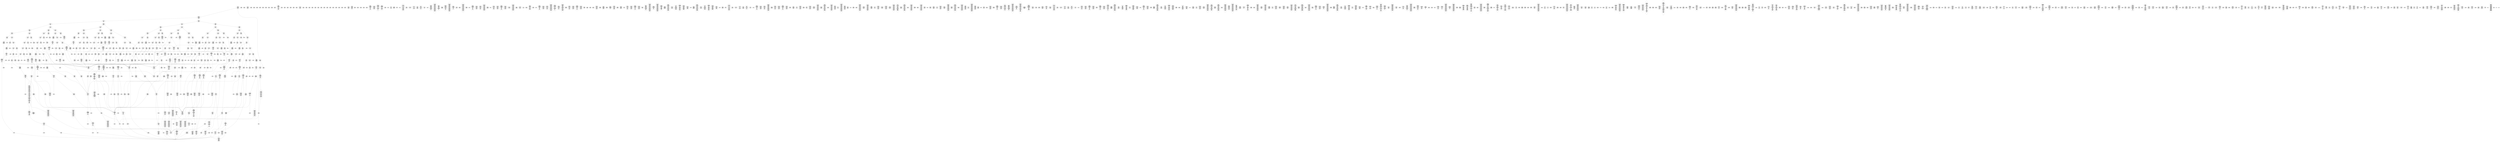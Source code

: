 /* Generated by GvGen v.1.0 (https://www.github.com/stricaud/gvgen) */

digraph G {
compound=true;
   node1 [label="[anywhere]"];
   node2 [label="# 0x0
PUSHX Data
PUSHX Data
MSTORE
PUSHX LogicData
CALLDATASIZE
LT
PUSHX Data
JUMPI
"];
   node3 [label="# 0xd
PUSHX Data
CALLDATALOAD
PUSHX BitData
SHR
PUSHX LogicData
GT
PUSHX Data
JUMPI
"];
   node4 [label="# 0x1e
PUSHX LogicData
GT
PUSHX Data
JUMPI
"];
   node5 [label="# 0x29
PUSHX LogicData
GT
PUSHX Data
JUMPI
"];
   node6 [label="# 0x34
PUSHX LogicData
GT
PUSHX Data
JUMPI
"];
   node7 [label="# 0x3f
PUSHX LogicData
EQ
PUSHX Data
JUMPI
"];
   node8 [label="# 0x4a
PUSHX LogicData
EQ
PUSHX Data
JUMPI
"];
   node9 [label="# 0x55
PUSHX LogicData
EQ
PUSHX Data
JUMPI
"];
   node10 [label="# 0x60
PUSHX LogicData
EQ
PUSHX Data
JUMPI
"];
   node11 [label="# 0x6b
PUSHX LogicData
EQ
PUSHX Data
JUMPI
"];
   node12 [label="# 0x76
PUSHX Data
REVERT
"];
   node13 [label="# 0x7a
JUMPDEST
PUSHX LogicData
EQ
PUSHX Data
JUMPI
"];
   node14 [label="# 0x86
PUSHX LogicData
EQ
PUSHX Data
JUMPI
"];
   node15 [label="# 0x91
PUSHX LogicData
EQ
PUSHX Data
JUMPI
"];
   node16 [label="# 0x9c
PUSHX LogicData
EQ
PUSHX Data
JUMPI
"];
   node17 [label="# 0xa7
PUSHX LogicData
EQ
PUSHX Data
JUMPI
"];
   node18 [label="# 0xb2
PUSHX Data
REVERT
"];
   node19 [label="# 0xb6
JUMPDEST
PUSHX LogicData
GT
PUSHX Data
JUMPI
"];
   node20 [label="# 0xc2
PUSHX LogicData
EQ
PUSHX Data
JUMPI
"];
   node21 [label="# 0xcd
PUSHX LogicData
EQ
PUSHX Data
JUMPI
"];
   node22 [label="# 0xd8
PUSHX LogicData
EQ
PUSHX Data
JUMPI
"];
   node23 [label="# 0xe3
PUSHX LogicData
EQ
PUSHX Data
JUMPI
"];
   node24 [label="# 0xee
PUSHX LogicData
EQ
PUSHX Data
JUMPI
"];
   node25 [label="# 0xf9
PUSHX Data
REVERT
"];
   node26 [label="# 0xfd
JUMPDEST
PUSHX LogicData
EQ
PUSHX Data
JUMPI
"];
   node27 [label="# 0x109
PUSHX LogicData
EQ
PUSHX Data
JUMPI
"];
   node28 [label="# 0x114
PUSHX LogicData
EQ
PUSHX Data
JUMPI
"];
   node29 [label="# 0x11f
PUSHX LogicData
EQ
PUSHX Data
JUMPI
"];
   node30 [label="# 0x12a
PUSHX Data
REVERT
"];
   node31 [label="# 0x12e
JUMPDEST
PUSHX LogicData
GT
PUSHX Data
JUMPI
"];
   node32 [label="# 0x13a
PUSHX LogicData
GT
PUSHX Data
JUMPI
"];
   node33 [label="# 0x145
PUSHX LogicData
EQ
PUSHX Data
JUMPI
"];
   node34 [label="# 0x150
PUSHX LogicData
EQ
PUSHX Data
JUMPI
"];
   node35 [label="# 0x15b
PUSHX LogicData
EQ
PUSHX Data
JUMPI
"];
   node36 [label="# 0x166
PUSHX LogicData
EQ
PUSHX Data
JUMPI
"];
   node37 [label="# 0x171
PUSHX LogicData
EQ
PUSHX Data
JUMPI
"];
   node38 [label="# 0x17c
PUSHX Data
REVERT
"];
   node39 [label="# 0x180
JUMPDEST
PUSHX LogicData
EQ
PUSHX Data
JUMPI
"];
   node40 [label="# 0x18c
PUSHX LogicData
EQ
PUSHX Data
JUMPI
"];
   node41 [label="# 0x197
PUSHX LogicData
EQ
PUSHX Data
JUMPI
"];
   node42 [label="# 0x1a2
PUSHX LogicData
EQ
PUSHX Data
JUMPI
"];
   node43 [label="# 0x1ad
PUSHX LogicData
EQ
PUSHX Data
JUMPI
"];
   node44 [label="# 0x1b8
PUSHX Data
REVERT
"];
   node45 [label="# 0x1bc
JUMPDEST
PUSHX LogicData
GT
PUSHX Data
JUMPI
"];
   node46 [label="# 0x1c8
PUSHX LogicData
EQ
PUSHX Data
JUMPI
"];
   node47 [label="# 0x1d3
PUSHX LogicData
EQ
PUSHX Data
JUMPI
"];
   node48 [label="# 0x1de
PUSHX LogicData
EQ
PUSHX Data
JUMPI
"];
   node49 [label="# 0x1e9
PUSHX LogicData
EQ
PUSHX Data
JUMPI
"];
   node50 [label="# 0x1f4
PUSHX LogicData
EQ
PUSHX Data
JUMPI
"];
   node51 [label="# 0x1ff
PUSHX Data
REVERT
"];
   node52 [label="# 0x203
JUMPDEST
PUSHX LogicData
EQ
PUSHX Data
JUMPI
"];
   node53 [label="# 0x20f
PUSHX LogicData
EQ
PUSHX Data
JUMPI
"];
   node54 [label="# 0x21a
PUSHX LogicData
EQ
PUSHX Data
JUMPI
"];
   node55 [label="# 0x225
PUSHX LogicData
EQ
PUSHX Data
JUMPI
"];
   node56 [label="# 0x230
PUSHX Data
REVERT
"];
   node57 [label="# 0x234
JUMPDEST
PUSHX LogicData
GT
PUSHX Data
JUMPI
"];
   node58 [label="# 0x240
PUSHX LogicData
GT
PUSHX Data
JUMPI
"];
   node59 [label="# 0x24b
PUSHX LogicData
GT
PUSHX Data
JUMPI
"];
   node60 [label="# 0x256
PUSHX LogicData
EQ
PUSHX Data
JUMPI
"];
   node61 [label="# 0x261
PUSHX LogicData
EQ
PUSHX Data
JUMPI
"];
   node62 [label="# 0x26c
PUSHX LogicData
EQ
PUSHX Data
JUMPI
"];
   node63 [label="# 0x277
PUSHX LogicData
EQ
PUSHX Data
JUMPI
"];
   node64 [label="# 0x282
PUSHX LogicData
EQ
PUSHX Data
JUMPI
"];
   node65 [label="# 0x28d
PUSHX Data
REVERT
"];
   node66 [label="# 0x291
JUMPDEST
PUSHX LogicData
EQ
PUSHX Data
JUMPI
"];
   node67 [label="# 0x29d
PUSHX LogicData
EQ
PUSHX Data
JUMPI
"];
   node68 [label="# 0x2a8
PUSHX LogicData
EQ
PUSHX Data
JUMPI
"];
   node69 [label="# 0x2b3
PUSHX LogicData
EQ
PUSHX Data
JUMPI
"];
   node70 [label="# 0x2be
PUSHX LogicData
EQ
PUSHX Data
JUMPI
"];
   node71 [label="# 0x2c9
PUSHX Data
REVERT
"];
   node72 [label="# 0x2cd
JUMPDEST
PUSHX LogicData
GT
PUSHX Data
JUMPI
"];
   node73 [label="# 0x2d9
PUSHX LogicData
EQ
PUSHX Data
JUMPI
"];
   node74 [label="# 0x2e4
PUSHX LogicData
EQ
PUSHX Data
JUMPI
"];
   node75 [label="# 0x2ef
PUSHX LogicData
EQ
PUSHX Data
JUMPI
"];
   node76 [label="# 0x2fa
PUSHX LogicData
EQ
PUSHX Data
JUMPI
"];
   node77 [label="# 0x305
PUSHX LogicData
EQ
PUSHX Data
JUMPI
"];
   node78 [label="# 0x310
PUSHX Data
REVERT
"];
   node79 [label="# 0x314
JUMPDEST
PUSHX LogicData
EQ
PUSHX Data
JUMPI
"];
   node80 [label="# 0x320
PUSHX LogicData
EQ
PUSHX Data
JUMPI
"];
   node81 [label="# 0x32b
PUSHX LogicData
EQ
PUSHX Data
JUMPI
"];
   node82 [label="# 0x336
PUSHX LogicData
EQ
PUSHX Data
JUMPI
"];
   node83 [label="# 0x341
PUSHX Data
REVERT
"];
   node84 [label="# 0x345
JUMPDEST
PUSHX LogicData
GT
PUSHX Data
JUMPI
"];
   node85 [label="# 0x351
PUSHX LogicData
GT
PUSHX Data
JUMPI
"];
   node86 [label="# 0x35c
PUSHX LogicData
EQ
PUSHX Data
JUMPI
"];
   node87 [label="# 0x367
PUSHX LogicData
EQ
PUSHX Data
JUMPI
"];
   node88 [label="# 0x372
PUSHX LogicData
EQ
PUSHX Data
JUMPI
"];
   node89 [label="# 0x37d
PUSHX LogicData
EQ
PUSHX Data
JUMPI
"];
   node90 [label="# 0x388
PUSHX LogicData
EQ
PUSHX Data
JUMPI
"];
   node91 [label="# 0x393
PUSHX Data
REVERT
"];
   node92 [label="# 0x397
JUMPDEST
PUSHX LogicData
EQ
PUSHX Data
JUMPI
"];
   node93 [label="# 0x3a3
PUSHX LogicData
EQ
PUSHX Data
JUMPI
"];
   node94 [label="# 0x3ae
PUSHX LogicData
EQ
PUSHX Data
JUMPI
"];
   node95 [label="# 0x3b9
PUSHX LogicData
EQ
PUSHX Data
JUMPI
"];
   node96 [label="# 0x3c4
PUSHX LogicData
EQ
PUSHX Data
JUMPI
"];
   node97 [label="# 0x3cf
PUSHX Data
REVERT
"];
   node98 [label="# 0x3d3
JUMPDEST
PUSHX LogicData
GT
PUSHX Data
JUMPI
"];
   node99 [label="# 0x3df
PUSHX LogicData
EQ
PUSHX Data
JUMPI
"];
   node100 [label="# 0x3ea
PUSHX LogicData
EQ
PUSHX Data
JUMPI
"];
   node101 [label="# 0x3f5
PUSHX LogicData
EQ
PUSHX Data
JUMPI
"];
   node102 [label="# 0x400
PUSHX LogicData
EQ
PUSHX Data
JUMPI
"];
   node103 [label="# 0x40b
PUSHX LogicData
EQ
PUSHX Data
JUMPI
"];
   node104 [label="# 0x416
PUSHX Data
REVERT
"];
   node105 [label="# 0x41a
JUMPDEST
PUSHX LogicData
EQ
PUSHX Data
JUMPI
"];
   node106 [label="# 0x425
PUSHX LogicData
EQ
PUSHX Data
JUMPI
"];
   node107 [label="# 0x430
PUSHX LogicData
EQ
PUSHX Data
JUMPI
"];
   node108 [label="# 0x43b
PUSHX LogicData
EQ
PUSHX Data
JUMPI
"];
   node109 [label="# 0x446
PUSHX Data
REVERT
"];
   node110 [label="# 0x44a
JUMPDEST
CALLDATASIZE
PUSHX Data
JUMPI
"];
   node111 [label="# 0x450
PUSHX LogicData
CALLVALUE
GT
PUSHX Data
JUMPI
"];
   node112 [label="# 0x458
PUSHX MemData
MLOAD
PUSHX BitData
PUSHX BitData
SHL
MSTORE
PUSHX Data
PUSHX ArithData
ADD
MSTORE
PUSHX Data
PUSHX ArithData
ADD
MSTORE
PUSHX BitData
PUSHX BitData
SHL
PUSHX ArithData
ADD
MSTORE
PUSHX ArithData
ADD
"];
   node113 [label="# 0x484
JUMPDEST
PUSHX MemData
MLOAD
SUB
REVERT
"];
   node114 [label="# 0x48d
JUMPDEST
CALLER
PUSHX ArithData
PUSHX BitData
PUSHX BitData
SHL
SUB
PUSHX BitData
AND
EQ
PUSHX Data
JUMPI
"];
   node115 [label="# 0x4bf
PUSHX StorData
SLOAD
PUSHX Data
DIV
PUSHX ArithData
PUSHX BitData
PUSHX BitData
SHL
SUB
AND
PUSHX ArithData
PUSHX BitData
PUSHX BitData
SHL
SUB
AND
CALLER
PUSHX ArithData
PUSHX BitData
PUSHX BitData
SHL
SUB
AND
EQ
"];
   node116 [label="# 0x4e5
JUMPDEST
PUSHX Data
JUMPI
"];
   node117 [label="# 0x4ea
PUSHX MemData
MLOAD
PUSHX BitData
PUSHX BitData
SHL
MSTORE
PUSHX Data
PUSHX ArithData
ADD
MSTORE
PUSHX Data
PUSHX ArithData
ADD
MSTORE
PUSHX Data
PUSHX ArithData
ADD
MSTORE
PUSHX ArithData
ADD
PUSHX Data
JUMP
"];
   node118 [label="# 0x531
JUMPDEST
STOP
"];
   node119 [label="# 0x533
JUMPDEST
PUSHX Data
REVERT
"];
   node120 [label="# 0x538
JUMPDEST
CALLVALUE
ISZERO
PUSHX Data
JUMPI
"];
   node121 [label="# 0x540
PUSHX Data
REVERT
"];
   node122 [label="# 0x544
JUMPDEST
PUSHX Data
PUSHX Data
CALLDATASIZE
PUSHX Data
PUSHX Data
JUMP
"];
   node123 [label="# 0x553
JUMPDEST
PUSHX Data
JUMP
"];
   node124 [label="# 0x558
JUMPDEST
CALLVALUE
ISZERO
PUSHX Data
JUMPI
"];
   node125 [label="# 0x560
PUSHX Data
REVERT
"];
   node126 [label="# 0x564
JUMPDEST
PUSHX Data
PUSHX Data
CALLDATASIZE
PUSHX Data
PUSHX Data
JUMP
"];
   node127 [label="# 0x573
JUMPDEST
PUSHX Data
JUMP
"];
   node128 [label="# 0x578
JUMPDEST
PUSHX MemData
MLOAD
ISZERO
ISZERO
MSTORE
PUSHX ArithData
ADD
"];
   node129 [label="# 0x584
JUMPDEST
PUSHX MemData
MLOAD
SUB
RETURN
"];
   node130 [label="# 0x58d
JUMPDEST
CALLVALUE
ISZERO
PUSHX Data
JUMPI
"];
   node131 [label="# 0x595
PUSHX Data
REVERT
"];
   node132 [label="# 0x599
JUMPDEST
PUSHX Data
PUSHX Data
JUMP
"];
   node133 [label="# 0x5a2
JUMPDEST
CALLVALUE
ISZERO
PUSHX Data
JUMPI
"];
   node134 [label="# 0x5aa
PUSHX Data
REVERT
"];
   node135 [label="# 0x5ae
JUMPDEST
PUSHX Data
PUSHX Data
JUMP
"];
   node136 [label="# 0x5b7
JUMPDEST
CALLVALUE
ISZERO
PUSHX Data
JUMPI
"];
   node137 [label="# 0x5bf
PUSHX Data
REVERT
"];
   node138 [label="# 0x5c3
JUMPDEST
PUSHX Data
PUSHX Data
JUMP
"];
   node139 [label="# 0x5cc
JUMPDEST
PUSHX MemData
MLOAD
PUSHX Data
PUSHX Data
JUMP
"];
   node140 [label="# 0x5d9
JUMPDEST
CALLVALUE
ISZERO
PUSHX Data
JUMPI
"];
   node141 [label="# 0x5e1
PUSHX Data
REVERT
"];
   node142 [label="# 0x5e5
JUMPDEST
PUSHX Data
PUSHX Data
CALLDATASIZE
PUSHX Data
PUSHX Data
JUMP
"];
   node143 [label="# 0x5f4
JUMPDEST
PUSHX Data
JUMP
"];
   node144 [label="# 0x5f9
JUMPDEST
PUSHX MemData
MLOAD
PUSHX ArithData
PUSHX BitData
PUSHX BitData
SHL
SUB
AND
MSTORE
PUSHX ArithData
ADD
PUSHX Data
JUMP
"];
   node145 [label="# 0x611
JUMPDEST
CALLVALUE
ISZERO
PUSHX Data
JUMPI
"];
   node146 [label="# 0x619
PUSHX Data
REVERT
"];
   node147 [label="# 0x61d
JUMPDEST
PUSHX Data
PUSHX Data
CALLDATASIZE
PUSHX Data
PUSHX Data
JUMP
"];
   node148 [label="# 0x62c
JUMPDEST
PUSHX Data
JUMP
"];
   node149 [label="# 0x631
JUMPDEST
CALLVALUE
ISZERO
PUSHX Data
JUMPI
"];
   node150 [label="# 0x639
PUSHX Data
REVERT
"];
   node151 [label="# 0x63d
JUMPDEST
PUSHX Data
PUSHX Data
CALLDATASIZE
PUSHX Data
PUSHX Data
JUMP
"];
   node152 [label="# 0x64c
JUMPDEST
PUSHX Data
JUMP
"];
   node153 [label="# 0x651
JUMPDEST
CALLVALUE
ISZERO
PUSHX Data
JUMPI
"];
   node154 [label="# 0x659
PUSHX Data
REVERT
"];
   node155 [label="# 0x65d
JUMPDEST
PUSHX Data
PUSHX Data
JUMP
"];
   node156 [label="# 0x666
JUMPDEST
CALLVALUE
ISZERO
PUSHX Data
JUMPI
"];
   node157 [label="# 0x66e
PUSHX Data
REVERT
"];
   node158 [label="# 0x672
JUMPDEST
PUSHX Data
PUSHX Data
JUMP
"];
   node159 [label="# 0x67b
JUMPDEST
PUSHX MemData
MLOAD
MSTORE
PUSHX ArithData
ADD
PUSHX Data
JUMP
"];
   node160 [label="# 0x689
JUMPDEST
CALLVALUE
ISZERO
PUSHX Data
JUMPI
"];
   node161 [label="# 0x691
PUSHX Data
REVERT
"];
   node162 [label="# 0x695
JUMPDEST
PUSHX Data
PUSHX Data
CALLDATASIZE
PUSHX Data
PUSHX Data
JUMP
"];
   node163 [label="# 0x6a4
JUMPDEST
PUSHX Data
JUMP
"];
   node164 [label="# 0x6a9
JUMPDEST
CALLVALUE
ISZERO
PUSHX Data
JUMPI
"];
   node165 [label="# 0x6b1
PUSHX Data
REVERT
"];
   node166 [label="# 0x6b5
JUMPDEST
PUSHX Data
PUSHX Data
CALLDATASIZE
PUSHX Data
PUSHX Data
JUMP
"];
   node167 [label="# 0x6c4
JUMPDEST
PUSHX Data
JUMP
"];
   node168 [label="# 0x6c9
JUMPDEST
CALLVALUE
ISZERO
PUSHX Data
JUMPI
"];
   node169 [label="# 0x6d1
PUSHX Data
REVERT
"];
   node170 [label="# 0x6d5
JUMPDEST
PUSHX Data
PUSHX Data
CALLDATASIZE
PUSHX Data
PUSHX Data
JUMP
"];
   node171 [label="# 0x6e4
JUMPDEST
PUSHX Data
JUMP
"];
   node172 [label="# 0x6e9
JUMPDEST
CALLVALUE
ISZERO
PUSHX Data
JUMPI
"];
   node173 [label="# 0x6f1
PUSHX Data
REVERT
"];
   node174 [label="# 0x6f5
JUMPDEST
PUSHX Data
PUSHX Data
CALLDATASIZE
PUSHX Data
PUSHX Data
JUMP
"];
   node175 [label="# 0x704
JUMPDEST
PUSHX Data
JUMP
"];
   node176 [label="# 0x709
JUMPDEST
CALLVALUE
ISZERO
PUSHX Data
JUMPI
"];
   node177 [label="# 0x711
PUSHX Data
REVERT
"];
   node178 [label="# 0x715
JUMPDEST
PUSHX Data
PUSHX Data
CALLDATASIZE
PUSHX Data
PUSHX Data
JUMP
"];
   node179 [label="# 0x724
JUMPDEST
PUSHX Data
JUMP
"];
   node180 [label="# 0x729
JUMPDEST
CALLVALUE
ISZERO
PUSHX Data
JUMPI
"];
   node181 [label="# 0x731
PUSHX Data
REVERT
"];
   node182 [label="# 0x735
JUMPDEST
PUSHX Data
PUSHX Data
CALLDATASIZE
PUSHX Data
PUSHX Data
JUMP
"];
   node183 [label="# 0x744
JUMPDEST
PUSHX Data
JUMP
"];
   node184 [label="# 0x749
JUMPDEST
PUSHX Data
MLOAD
PUSHX ArithData
PUSHX BitData
PUSHX BitData
SHL
SUB
AND
MSTORE
PUSHX ArithData
ADD
MSTORE
ADD
PUSHX Data
JUMP
"];
   node185 [label="# 0x768
JUMPDEST
CALLVALUE
ISZERO
PUSHX Data
JUMPI
"];
   node186 [label="# 0x770
PUSHX Data
REVERT
"];
   node187 [label="# 0x774
JUMPDEST
PUSHX LogicData
TIMESTAMP
GT
PUSHX Data
JUMP
"];
   node188 [label="# 0x79d
JUMPDEST
CALLVALUE
ISZERO
PUSHX Data
JUMPI
"];
   node189 [label="# 0x7a5
PUSHX Data
REVERT
"];
   node190 [label="# 0x7a9
JUMPDEST
PUSHX Data
PUSHX Data
JUMP
"];
   node191 [label="# 0x7b2
JUMPDEST
CALLVALUE
ISZERO
PUSHX Data
JUMPI
"];
   node192 [label="# 0x7ba
PUSHX Data
REVERT
"];
   node193 [label="# 0x7be
JUMPDEST
PUSHX Data
PUSHX Data
JUMP
"];
   node194 [label="# 0x7c7
JUMPDEST
CALLVALUE
ISZERO
PUSHX Data
JUMPI
"];
   node195 [label="# 0x7cf
PUSHX Data
REVERT
"];
   node196 [label="# 0x7d3
JUMPDEST
PUSHX Data
PUSHX Data
CALLDATASIZE
PUSHX Data
PUSHX Data
JUMP
"];
   node197 [label="# 0x7e2
JUMPDEST
PUSHX Data
JUMP
"];
   node198 [label="# 0x7e7
JUMPDEST
CALLVALUE
ISZERO
PUSHX Data
JUMPI
"];
   node199 [label="# 0x7ef
PUSHX Data
REVERT
"];
   node200 [label="# 0x7f3
JUMPDEST
PUSHX Data
PUSHX Data
CALLDATASIZE
PUSHX Data
PUSHX Data
JUMP
"];
   node201 [label="# 0x802
JUMPDEST
PUSHX Data
JUMP
"];
   node202 [label="# 0x807
JUMPDEST
CALLVALUE
ISZERO
PUSHX Data
JUMPI
"];
   node203 [label="# 0x80f
PUSHX Data
REVERT
"];
   node204 [label="# 0x813
JUMPDEST
PUSHX Data
PUSHX StorData
SLOAD
JUMP
"];
   node205 [label="# 0x81d
JUMPDEST
CALLVALUE
ISZERO
PUSHX Data
JUMPI
"];
   node206 [label="# 0x825
PUSHX Data
REVERT
"];
   node207 [label="# 0x829
JUMPDEST
PUSHX Data
PUSHX Data
CALLDATASIZE
PUSHX Data
PUSHX Data
JUMP
"];
   node208 [label="# 0x838
JUMPDEST
PUSHX Data
JUMP
"];
   node209 [label="# 0x83d
JUMPDEST
CALLVALUE
ISZERO
PUSHX Data
JUMPI
"];
   node210 [label="# 0x845
PUSHX Data
REVERT
"];
   node211 [label="# 0x849
JUMPDEST
PUSHX StorData
SLOAD
PUSHX Data
PUSHX BitData
PUSHX BitData
SHL
DIV
PUSHX BitData
AND
JUMP
"];
   node212 [label="# 0x85e
JUMPDEST
CALLVALUE
ISZERO
PUSHX Data
JUMPI
"];
   node213 [label="# 0x866
PUSHX Data
REVERT
"];
   node214 [label="# 0x86a
JUMPDEST
PUSHX Data
PUSHX StorData
SLOAD
JUMP
"];
   node215 [label="# 0x874
JUMPDEST
CALLVALUE
ISZERO
PUSHX Data
JUMPI
"];
   node216 [label="# 0x87c
PUSHX Data
REVERT
"];
   node217 [label="# 0x880
JUMPDEST
PUSHX StorData
SLOAD
PUSHX BitData
AND
PUSHX Data
JUMP
"];
   node218 [label="# 0x88c
JUMPDEST
CALLVALUE
ISZERO
PUSHX Data
JUMPI
"];
   node219 [label="# 0x894
PUSHX Data
REVERT
"];
   node220 [label="# 0x898
JUMPDEST
PUSHX Data
PUSHX Data
CALLDATASIZE
PUSHX Data
PUSHX Data
JUMP
"];
   node221 [label="# 0x8a7
JUMPDEST
PUSHX Data
JUMP
"];
   node222 [label="# 0x8ac
JUMPDEST
CALLVALUE
ISZERO
PUSHX Data
JUMPI
"];
   node223 [label="# 0x8b4
PUSHX Data
REVERT
"];
   node224 [label="# 0x8b8
JUMPDEST
PUSHX Data
PUSHX Data
JUMP
"];
   node225 [label="# 0x8e0
JUMPDEST
CALLVALUE
ISZERO
PUSHX Data
JUMPI
"];
   node226 [label="# 0x8e8
PUSHX Data
REVERT
"];
   node227 [label="# 0x8ec
JUMPDEST
PUSHX Data
PUSHX Data
CALLDATASIZE
PUSHX Data
PUSHX Data
JUMP
"];
   node228 [label="# 0x8fb
JUMPDEST
PUSHX Data
JUMP
"];
   node229 [label="# 0x900
JUMPDEST
CALLVALUE
ISZERO
PUSHX Data
JUMPI
"];
   node230 [label="# 0x908
PUSHX Data
REVERT
"];
   node231 [label="# 0x90c
JUMPDEST
PUSHX Data
PUSHX Data
JUMP
"];
   node232 [label="# 0x915
JUMPDEST
CALLVALUE
ISZERO
PUSHX Data
JUMPI
"];
   node233 [label="# 0x91d
PUSHX Data
REVERT
"];
   node234 [label="# 0x921
JUMPDEST
PUSHX Data
PUSHX Data
CALLDATASIZE
PUSHX Data
PUSHX Data
JUMP
"];
   node235 [label="# 0x930
JUMPDEST
PUSHX Data
JUMP
"];
   node236 [label="# 0x935
JUMPDEST
PUSHX MemData
MLOAD
PUSHX Data
PUSHX Data
JUMP
"];
   node237 [label="# 0x945
JUMPDEST
CALLVALUE
ISZERO
PUSHX Data
JUMPI
"];
   node238 [label="# 0x94d
PUSHX Data
REVERT
"];
   node239 [label="# 0x951
JUMPDEST
PUSHX Data
PUSHX Data
JUMP
"];
   node240 [label="# 0x979
JUMPDEST
CALLVALUE
ISZERO
PUSHX Data
JUMPI
"];
   node241 [label="# 0x981
PUSHX Data
REVERT
"];
   node242 [label="# 0x985
JUMPDEST
PUSHX Data
PUSHX Data
CALLDATASIZE
PUSHX Data
PUSHX Data
JUMP
"];
   node243 [label="# 0x994
JUMPDEST
PUSHX Data
JUMP
"];
   node244 [label="# 0x999
JUMPDEST
CALLVALUE
ISZERO
PUSHX Data
JUMPI
"];
   node245 [label="# 0x9a1
PUSHX Data
REVERT
"];
   node246 [label="# 0x9a5
JUMPDEST
PUSHX StorData
SLOAD
PUSHX Data
PUSHX ArithData
PUSHX BitData
PUSHX BitData
SHL
SUB
AND
JUMP
"];
   node247 [label="# 0x9b9
JUMPDEST
CALLVALUE
ISZERO
PUSHX Data
JUMPI
"];
   node248 [label="# 0x9c1
PUSHX Data
REVERT
"];
   node249 [label="# 0x9c5
JUMPDEST
PUSHX Data
PUSHX Data
JUMP
"];
   node250 [label="# 0x9ce
JUMPDEST
CALLVALUE
ISZERO
PUSHX Data
JUMPI
"];
   node251 [label="# 0x9d6
PUSHX Data
REVERT
"];
   node252 [label="# 0x9da
JUMPDEST
PUSHX Data
PUSHX Data
JUMP
"];
   node253 [label="# 0x9e3
JUMPDEST
CALLVALUE
ISZERO
PUSHX Data
JUMPI
"];
   node254 [label="# 0x9eb
PUSHX Data
REVERT
"];
   node255 [label="# 0x9ef
JUMPDEST
PUSHX StorData
SLOAD
PUSHX Data
PUSHX BitData
PUSHX BitData
SHL
DIV
PUSHX BitData
AND
JUMP
"];
   node256 [label="# 0xa04
JUMPDEST
CALLVALUE
ISZERO
PUSHX Data
JUMPI
"];
   node257 [label="# 0xa0c
PUSHX Data
REVERT
"];
   node258 [label="# 0xa10
JUMPDEST
PUSHX StorData
SLOAD
PUSHX Data
DIV
PUSHX ArithData
PUSHX BitData
PUSHX BitData
SHL
SUB
AND
PUSHX Data
JUMP
"];
   node259 [label="# 0xa27
JUMPDEST
CALLVALUE
ISZERO
PUSHX Data
JUMPI
"];
   node260 [label="# 0xa2f
PUSHX Data
REVERT
"];
   node261 [label="# 0xa33
JUMPDEST
PUSHX Data
PUSHX Data
JUMP
"];
   node262 [label="# 0xa3c
JUMPDEST
CALLVALUE
ISZERO
PUSHX Data
JUMPI
"];
   node263 [label="# 0xa44
PUSHX Data
REVERT
"];
   node264 [label="# 0xa48
JUMPDEST
PUSHX Data
PUSHX Data
CALLDATASIZE
PUSHX Data
PUSHX Data
JUMP
"];
   node265 [label="# 0xa57
JUMPDEST
PUSHX Data
JUMP
"];
   node266 [label="# 0xa5c
JUMPDEST
CALLVALUE
ISZERO
PUSHX Data
JUMPI
"];
   node267 [label="# 0xa64
PUSHX Data
REVERT
"];
   node268 [label="# 0xa68
JUMPDEST
PUSHX Data
PUSHX Data
CALLDATASIZE
PUSHX Data
PUSHX Data
JUMP
"];
   node269 [label="# 0xa77
JUMPDEST
PUSHX Data
JUMP
"];
   node270 [label="# 0xa7c
JUMPDEST
CALLVALUE
ISZERO
PUSHX Data
JUMPI
"];
   node271 [label="# 0xa84
PUSHX Data
REVERT
"];
   node272 [label="# 0xa88
JUMPDEST
PUSHX Data
PUSHX Data
JUMP
"];
   node273 [label="# 0xa91
JUMPDEST
PUSHX Data
PUSHX Data
CALLDATASIZE
PUSHX Data
PUSHX Data
JUMP
"];
   node274 [label="# 0xa9f
JUMPDEST
PUSHX Data
JUMP
"];
   node275 [label="# 0xaa4
JUMPDEST
CALLVALUE
ISZERO
PUSHX Data
JUMPI
"];
   node276 [label="# 0xaac
PUSHX Data
REVERT
"];
   node277 [label="# 0xab0
JUMPDEST
PUSHX Data
PUSHX StorData
SLOAD
JUMP
"];
   node278 [label="# 0xaba
JUMPDEST
CALLVALUE
ISZERO
PUSHX Data
JUMPI
"];
   node279 [label="# 0xac2
PUSHX Data
REVERT
"];
   node280 [label="# 0xac6
JUMPDEST
PUSHX Data
PUSHX Data
JUMP
"];
   node281 [label="# 0xaee
JUMPDEST
PUSHX Data
PUSHX Data
CALLDATASIZE
PUSHX Data
PUSHX Data
JUMP
"];
   node282 [label="# 0xafc
JUMPDEST
PUSHX Data
JUMP
"];
   node283 [label="# 0xb01
JUMPDEST
CALLVALUE
ISZERO
PUSHX Data
JUMPI
"];
   node284 [label="# 0xb09
PUSHX Data
REVERT
"];
   node285 [label="# 0xb0d
JUMPDEST
PUSHX Data
PUSHX Data
CALLDATASIZE
PUSHX Data
PUSHX Data
JUMP
"];
   node286 [label="# 0xb1c
JUMPDEST
PUSHX Data
JUMP
"];
   node287 [label="# 0xb21
JUMPDEST
CALLVALUE
ISZERO
PUSHX Data
JUMPI
"];
   node288 [label="# 0xb29
PUSHX Data
REVERT
"];
   node289 [label="# 0xb2d
JUMPDEST
PUSHX Data
PUSHX Data
CALLDATASIZE
PUSHX Data
PUSHX Data
JUMP
"];
   node290 [label="# 0xb3c
JUMPDEST
PUSHX Data
JUMP
"];
   node291 [label="# 0xb41
JUMPDEST
CALLVALUE
ISZERO
PUSHX Data
JUMPI
"];
   node292 [label="# 0xb49
PUSHX Data
REVERT
"];
   node293 [label="# 0xb4d
JUMPDEST
PUSHX Data
PUSHX StorData
SLOAD
JUMP
"];
   node294 [label="# 0xb57
JUMPDEST
CALLVALUE
ISZERO
PUSHX Data
JUMPI
"];
   node295 [label="# 0xb5f
PUSHX Data
REVERT
"];
   node296 [label="# 0xb63
JUMPDEST
PUSHX Data
PUSHX StorData
SLOAD
JUMP
"];
   node297 [label="# 0xb6d
JUMPDEST
CALLVALUE
ISZERO
PUSHX Data
JUMPI
"];
   node298 [label="# 0xb75
PUSHX Data
REVERT
"];
   node299 [label="# 0xb79
JUMPDEST
PUSHX Data
PUSHX StorData
SLOAD
JUMP
"];
   node300 [label="# 0xb83
JUMPDEST
CALLVALUE
ISZERO
PUSHX Data
JUMPI
"];
   node301 [label="# 0xb8b
PUSHX Data
REVERT
"];
   node302 [label="# 0xb8f
JUMPDEST
PUSHX StorData
SLOAD
PUSHX Data
PUSHX BitData
PUSHX BitData
SHL
DIV
PUSHX BitData
AND
JUMP
"];
   node303 [label="# 0xba4
JUMPDEST
CALLVALUE
ISZERO
PUSHX Data
JUMPI
"];
   node304 [label="# 0xbac
PUSHX Data
REVERT
"];
   node305 [label="# 0xbb0
JUMPDEST
PUSHX Data
PUSHX Data
CALLDATASIZE
PUSHX Data
PUSHX Data
JUMP
"];
   node306 [label="# 0xbbf
JUMPDEST
PUSHX Data
JUMP
"];
   node307 [label="# 0xbc4
JUMPDEST
CALLVALUE
ISZERO
PUSHX Data
JUMPI
"];
   node308 [label="# 0xbcc
PUSHX Data
REVERT
"];
   node309 [label="# 0xbd0
JUMPDEST
PUSHX Data
PUSHX Data
CALLDATASIZE
PUSHX Data
PUSHX Data
JUMP
"];
   node310 [label="# 0xbdf
JUMPDEST
PUSHX Data
JUMP
"];
   node311 [label="# 0xbe4
JUMPDEST
CALLVALUE
ISZERO
PUSHX Data
JUMPI
"];
   node312 [label="# 0xbec
PUSHX Data
REVERT
"];
   node313 [label="# 0xbf0
JUMPDEST
PUSHX Data
PUSHX Data
JUMP
"];
   node314 [label="# 0xbf9
JUMPDEST
CALLVALUE
ISZERO
PUSHX Data
JUMPI
"];
   node315 [label="# 0xc01
PUSHX Data
REVERT
"];
   node316 [label="# 0xc05
JUMPDEST
PUSHX Data
PUSHX StorData
SLOAD
JUMP
"];
   node317 [label="# 0xc0f
JUMPDEST
CALLVALUE
ISZERO
PUSHX Data
JUMPI
"];
   node318 [label="# 0xc17
PUSHX Data
REVERT
"];
   node319 [label="# 0xc1b
JUMPDEST
PUSHX Data
PUSHX Data
CALLDATASIZE
PUSHX Data
PUSHX Data
JUMP
"];
   node320 [label="# 0xc2a
JUMPDEST
PUSHX Data
JUMP
"];
   node321 [label="# 0xc2f
JUMPDEST
CALLVALUE
ISZERO
PUSHX Data
JUMPI
"];
   node322 [label="# 0xc37
PUSHX Data
REVERT
"];
   node323 [label="# 0xc3b
JUMPDEST
PUSHX Data
PUSHX Data
CALLDATASIZE
PUSHX Data
PUSHX Data
JUMP
"];
   node324 [label="# 0xc4a
JUMPDEST
PUSHX Data
JUMP
"];
   node325 [label="# 0xc4f
JUMPDEST
CALLVALUE
ISZERO
PUSHX Data
JUMPI
"];
   node326 [label="# 0xc57
PUSHX Data
REVERT
"];
   node327 [label="# 0xc5b
JUMPDEST
PUSHX Data
PUSHX Data
CALLDATASIZE
PUSHX Data
PUSHX Data
JUMP
"];
   node328 [label="# 0xc6a
JUMPDEST
PUSHX Data
JUMP
"];
   node329 [label="# 0xc6f
JUMPDEST
CALLVALUE
ISZERO
PUSHX Data
JUMPI
"];
   node330 [label="# 0xc77
PUSHX Data
REVERT
"];
   node331 [label="# 0xc7b
JUMPDEST
PUSHX Data
PUSHX Data
JUMP
"];
   node332 [label="# 0xca3
JUMPDEST
CALLVALUE
ISZERO
PUSHX Data
JUMPI
"];
   node333 [label="# 0xcab
PUSHX Data
REVERT
"];
   node334 [label="# 0xcaf
JUMPDEST
PUSHX Data
PUSHX StorData
SLOAD
JUMP
"];
   node335 [label="# 0xcb9
JUMPDEST
CALLVALUE
ISZERO
PUSHX Data
JUMPI
"];
   node336 [label="# 0xcc1
PUSHX Data
REVERT
"];
   node337 [label="# 0xcc5
JUMPDEST
PUSHX Data
PUSHX Data
JUMP
"];
   node338 [label="# 0xced
JUMPDEST
CALLVALUE
ISZERO
PUSHX Data
JUMPI
"];
   node339 [label="# 0xcf5
PUSHX Data
REVERT
"];
   node340 [label="# 0xcf9
JUMPDEST
PUSHX Data
PUSHX Data
JUMP
"];
   node341 [label="# 0xd02
JUMPDEST
CALLVALUE
ISZERO
PUSHX Data
JUMPI
"];
   node342 [label="# 0xd0a
PUSHX Data
REVERT
"];
   node343 [label="# 0xd0e
JUMPDEST
PUSHX Data
PUSHX Data
CALLDATASIZE
PUSHX Data
PUSHX Data
JUMP
"];
   node344 [label="# 0xd1d
JUMPDEST
PUSHX Data
JUMP
"];
   node345 [label="# 0xd22
JUMPDEST
CALLVALUE
ISZERO
PUSHX Data
JUMPI
"];
   node346 [label="# 0xd2a
PUSHX Data
REVERT
"];
   node347 [label="# 0xd2e
JUMPDEST
PUSHX Data
PUSHX Data
CALLDATASIZE
PUSHX Data
PUSHX Data
JUMP
"];
   node348 [label="# 0xd3d
JUMPDEST
PUSHX Data
JUMP
"];
   node349 [label="# 0xd42
JUMPDEST
CALLVALUE
ISZERO
PUSHX Data
JUMPI
"];
   node350 [label="# 0xd4a
PUSHX Data
REVERT
"];
   node351 [label="# 0xd4e
JUMPDEST
PUSHX Data
PUSHX Data
CALLDATASIZE
PUSHX Data
PUSHX Data
JUMP
"];
   node352 [label="# 0xd5d
JUMPDEST
PUSHX Data
JUMP
"];
   node353 [label="# 0xd62
JUMPDEST
PUSHX MemData
MLOAD
PUSHX Data
PUSHX Data
JUMP
"];
   node354 [label="# 0xd73
JUMPDEST
CALLVALUE
ISZERO
PUSHX Data
JUMPI
"];
   node355 [label="# 0xd7b
PUSHX Data
REVERT
"];
   node356 [label="# 0xd7f
JUMPDEST
PUSHX Data
PUSHX Data
JUMP
"];
   node357 [label="# 0xda7
JUMPDEST
CALLVALUE
ISZERO
PUSHX Data
JUMPI
"];
   node358 [label="# 0xdaf
PUSHX Data
REVERT
"];
   node359 [label="# 0xdb3
JUMPDEST
PUSHX Data
PUSHX StorData
SLOAD
JUMP
"];
   node360 [label="# 0xdbd
JUMPDEST
CALLVALUE
ISZERO
PUSHX Data
JUMPI
"];
   node361 [label="# 0xdc5
PUSHX Data
REVERT
"];
   node362 [label="# 0xdc9
JUMPDEST
PUSHX Data
PUSHX Data
CALLDATASIZE
PUSHX Data
PUSHX Data
JUMP
"];
   node363 [label="# 0xdd8
JUMPDEST
PUSHX Data
PUSHX Data
MSTORE
PUSHX Data
MSTORE
PUSHX Data
SHA3
SLOAD
JUMP
"];
   node364 [label="# 0xdea
JUMPDEST
CALLVALUE
ISZERO
PUSHX Data
JUMPI
"];
   node365 [label="# 0xdf2
PUSHX Data
REVERT
"];
   node366 [label="# 0xdf6
JUMPDEST
PUSHX Data
PUSHX Data
CALLDATASIZE
PUSHX Data
PUSHX Data
JUMP
"];
   node367 [label="# 0xe05
JUMPDEST
PUSHX Data
JUMP
"];
   node368 [label="# 0xe0a
JUMPDEST
CALLVALUE
ISZERO
PUSHX Data
JUMPI
"];
   node369 [label="# 0xe12
PUSHX Data
REVERT
"];
   node370 [label="# 0xe16
JUMPDEST
PUSHX Data
PUSHX Data
CALLDATASIZE
PUSHX Data
PUSHX Data
JUMP
"];
   node371 [label="# 0xe25
JUMPDEST
PUSHX Data
JUMP
"];
   node372 [label="# 0xe2a
JUMPDEST
CALLVALUE
ISZERO
PUSHX Data
JUMPI
"];
   node373 [label="# 0xe32
PUSHX Data
REVERT
"];
   node374 [label="# 0xe36
JUMPDEST
PUSHX StorData
SLOAD
PUSHX Data
PUSHX BitData
PUSHX BitData
SHL
DIV
PUSHX BitData
AND
JUMP
"];
   node375 [label="# 0xe4b
JUMPDEST
PUSHX Data
PUSHX Data
CALLDATASIZE
PUSHX Data
PUSHX Data
JUMP
"];
   node376 [label="# 0xe59
JUMPDEST
PUSHX Data
JUMP
"];
   node377 [label="# 0xe5e
JUMPDEST
CALLVALUE
ISZERO
PUSHX Data
JUMPI
"];
   node378 [label="# 0xe66
PUSHX Data
REVERT
"];
   node379 [label="# 0xe6a
JUMPDEST
PUSHX Data
PUSHX Data
CALLDATASIZE
PUSHX Data
PUSHX Data
JUMP
"];
   node380 [label="# 0xe79
JUMPDEST
PUSHX Data
JUMP
"];
   node381 [label="# 0xe7e
JUMPDEST
CALLVALUE
ISZERO
PUSHX Data
JUMPI
"];
   node382 [label="# 0xe86
PUSHX Data
REVERT
"];
   node383 [label="# 0xe8a
JUMPDEST
PUSHX Data
PUSHX Data
CALLDATASIZE
PUSHX Data
PUSHX Data
JUMP
"];
   node384 [label="# 0xe99
JUMPDEST
PUSHX Data
JUMP
"];
   node385 [label="# 0xe9e
JUMPDEST
CALLVALUE
ISZERO
PUSHX Data
JUMPI
"];
   node386 [label="# 0xea6
PUSHX Data
REVERT
"];
   node387 [label="# 0xeaa
JUMPDEST
PUSHX Data
PUSHX Data
JUMP
"];
   node388 [label="# 0xed2
JUMPDEST
PUSHX StorData
SLOAD
PUSHX ArithData
PUSHX BitData
PUSHX BitData
SHL
SUB
PUSHX Data
DIV
AND
CALLER
EQ
PUSHX Data
JUMPI
"];
   node389 [label="# 0xeeb
PUSHX MemData
MLOAD
PUSHX BitData
PUSHX BitData
SHL
MSTORE
PUSHX ArithData
ADD
PUSHX Data
PUSHX Data
JUMP
"];
   node390 [label="# 0xf02
JUMPDEST
PUSHX StorData
SLOAD
PUSHX ArithData
PUSHX BitData
PUSHX BitData
SHL
SUB
NOT
AND
PUSHX ArithData
PUSHX BitData
PUSHX BitData
SHL
SUB
AND
OR
SSTORE
JUMP
"];
   node391 [label="# 0xf24
JUMPDEST
PUSHX Data
PUSHX ArithData
PUSHX BitData
PUSHX BitData
SHL
SUB
NOT
AND
PUSHX BitData
PUSHX BitData
SHL
EQ
PUSHX Data
JUMPI
"];
   node392 [label="# 0xf40
PUSHX Data
PUSHX Data
JUMP
"];
   node393 [label="# 0xf49
JUMPDEST
JUMP
"];
   node394 [label="# 0xf4f
JUMPDEST
PUSHX StorData
SLOAD
PUSHX ArithData
PUSHX BitData
PUSHX BitData
SHL
SUB
PUSHX Data
DIV
AND
CALLER
EQ
PUSHX Data
JUMPI
"];
   node395 [label="# 0xf68
PUSHX MemData
MLOAD
PUSHX BitData
PUSHX BitData
SHL
MSTORE
PUSHX ArithData
ADD
PUSHX Data
PUSHX Data
JUMP
"];
   node396 [label="# 0xf7f
JUMPDEST
PUSHX StorData
SLOAD
PUSHX BitData
PUSHX BitData
SHL
NOT
AND
PUSHX BitData
PUSHX BitData
SHL
OR
SSTORE
JUMP
"];
   node397 [label="# 0xf94
JUMPDEST
PUSHX Data
PUSHX Data
PUSHX Data
PUSHX Data
PUSHX Data
JUMP
"];
   node398 [label="# 0xfc1
JUMPDEST
TIMESTAMP
GT
ISZERO
PUSHX Data
JUMPI
"];
   node399 [label="# 0xfca
PUSHX Data
PUSHX Data
PUSHX Data
PUSHX Data
JUMP
"];
   node400 [label="# 0xff5
JUMPDEST
TIMESTAMP
LT
"];
   node401 [label="# 0xff8
JUMPDEST
JUMP
"];
   node402 [label="# 0xffd
JUMPDEST
PUSHX Data
PUSHX StorData
SLOAD
PUSHX Data
PUSHX Data
JUMP
"];
   node403 [label="# 0x100c
JUMPDEST
PUSHX ArithData
ADD
PUSHX ArithData
DIV
MUL
PUSHX ArithData
ADD
PUSHX MemData
MLOAD
ADD
PUSHX Data
MSTORE
MSTORE
PUSHX ArithData
ADD
SLOAD
PUSHX Data
PUSHX Data
JUMP
"];
   node404 [label="# 0x1038
JUMPDEST
ISZERO
PUSHX Data
JUMPI
"];
   node405 [label="# 0x103f
PUSHX LogicData
LT
PUSHX Data
JUMPI
"];
   node406 [label="# 0x1047
PUSHX ArithData
SLOAD
DIV
MUL
MSTORE
PUSHX ArithData
ADD
PUSHX Data
JUMP
"];
   node407 [label="# 0x105a
JUMPDEST
ADD
PUSHX Data
MSTORE
PUSHX Data
PUSHX Data
SHA3
"];
   node408 [label="# 0x1068
JUMPDEST
SLOAD
MSTORE
PUSHX ArithData
ADD
PUSHX ArithData
ADD
GT
PUSHX Data
JUMPI
"];
   node409 [label="# 0x107c
SUB
PUSHX BitData
AND
ADD
"];
   node410 [label="# 0x1085
JUMPDEST
JUMP
"];
   node411 [label="# 0x108f
JUMPDEST
PUSHX Data
MSTORE
PUSHX Data
PUSHX Data
MSTORE
PUSHX Data
SHA3
SLOAD
PUSHX ArithData
PUSHX BitData
PUSHX BitData
SHL
SUB
AND
PUSHX Data
JUMPI
"];
   node412 [label="# 0x10ac
PUSHX MemData
MLOAD
PUSHX BitData
PUSHX BitData
SHL
MSTORE
PUSHX Data
PUSHX ArithData
ADD
MSTORE
PUSHX Data
PUSHX ArithData
ADD
MSTORE
PUSHX Data
PUSHX ArithData
ADD
MSTORE
PUSHX BitData
PUSHX BitData
SHL
PUSHX ArithData
ADD
MSTORE
PUSHX ArithData
ADD
PUSHX Data
JUMP
"];
   node413 [label="# 0x1108
JUMPDEST
PUSHX Data
MSTORE
PUSHX Data
PUSHX Data
MSTORE
PUSHX Data
SHA3
SLOAD
PUSHX ArithData
PUSHX BitData
PUSHX BitData
SHL
SUB
AND
JUMP
"];
   node414 [label="# 0x1124
JUMPDEST
PUSHX Data
PUSHX Data
PUSHX Data
JUMP
"];
   node415 [label="# 0x112f
JUMPDEST
PUSHX ArithData
PUSHX BitData
PUSHX BitData
SHL
SUB
AND
PUSHX ArithData
PUSHX BitData
PUSHX BitData
SHL
SUB
AND
SUB
PUSHX Data
JUMPI
"];
   node416 [label="# 0x114b
PUSHX MemData
MLOAD
PUSHX BitData
PUSHX BitData
SHL
MSTORE
PUSHX Data
PUSHX ArithData
ADD
MSTORE
PUSHX Data
PUSHX ArithData
ADD
MSTORE
PUSHX Data
PUSHX ArithData
ADD
MSTORE
PUSHX BitData
PUSHX BitData
SHL
PUSHX ArithData
ADD
MSTORE
PUSHX ArithData
ADD
PUSHX Data
JUMP
"];
   node417 [label="# 0x119c
JUMPDEST
CALLER
PUSHX ArithData
PUSHX BitData
PUSHX BitData
SHL
SUB
AND
EQ
PUSHX Data
JUMPI
"];
   node418 [label="# 0x11ae
PUSHX Data
CALLER
PUSHX Data
JUMP
"];
   node419 [label="# 0x11b8
JUMPDEST
PUSHX Data
JUMPI
"];
   node420 [label="# 0x11bd
PUSHX MemData
MLOAD
PUSHX BitData
PUSHX BitData
SHL
MSTORE
PUSHX Data
PUSHX ArithData
ADD
MSTORE
PUSHX Data
PUSHX ArithData
ADD
MSTORE
PUSHX Data
PUSHX ArithData
ADD
MSTORE
PUSHX Data
PUSHX ArithData
ADD
MSTORE
PUSHX ArithData
ADD
PUSHX Data
JUMP
"];
   node421 [label="# 0x122a
JUMPDEST
PUSHX Data
PUSHX Data
JUMP
"];
   node422 [label="# 0x1234
JUMPDEST
JUMP
"];
   node423 [label="# 0x1239
JUMPDEST
PUSHX StorData
SLOAD
PUSHX ArithData
PUSHX BitData
PUSHX BitData
SHL
SUB
PUSHX Data
DIV
AND
CALLER
EQ
PUSHX Data
JUMPI
"];
   node424 [label="# 0x1252
PUSHX MemData
MLOAD
PUSHX BitData
PUSHX BitData
SHL
MSTORE
PUSHX ArithData
ADD
PUSHX Data
PUSHX Data
JUMP
"];
   node425 [label="# 0x1269
JUMPDEST
PUSHX StorData
SLOAD
PUSHX BitData
PUSHX BitData
SHL
DIV
PUSHX BitData
AND
ISZERO
PUSHX Data
JUMPI
"];
   node426 [label="# 0x127c
PUSHX MemData
MLOAD
PUSHX BitData
PUSHX BitData
SHL
MSTORE
PUSHX Data
PUSHX ArithData
ADD
MSTORE
PUSHX Data
PUSHX ArithData
ADD
MSTORE
PUSHX Data
PUSHX ArithData
ADD
MSTORE
PUSHX ArithData
ADD
PUSHX Data
JUMP
"];
   node427 [label="# 0x12c3
JUMPDEST
PUSHX Data
PUSHX Data
PUSHX Data
JUMP
"];
   node428 [label="# 0x12cf
JUMPDEST
JUMP
"];
   node429 [label="# 0x12d3
JUMPDEST
PUSHX StorData
SLOAD
PUSHX ArithData
PUSHX BitData
PUSHX BitData
SHL
SUB
PUSHX Data
DIV
AND
CALLER
EQ
PUSHX Data
JUMPI
"];
   node430 [label="# 0x12ec
PUSHX MemData
MLOAD
PUSHX BitData
PUSHX BitData
SHL
MSTORE
PUSHX ArithData
ADD
PUSHX Data
PUSHX Data
JUMP
"];
   node431 [label="# 0x1303
JUMPDEST
PUSHX StorData
SLOAD
PUSHX BitData
PUSHX BitData
SHL
NOT
AND
PUSHX BitData
PUSHX BitData
SHL
OR
SSTORE
JUMP
"];
   node432 [label="# 0x1318
JUMPDEST
PUSHX Data
PUSHX StorData
SLOAD
PUSHX StorData
SLOAD
PUSHX Data
PUSHX Data
JUMP
"];
   node433 [label="# 0x132a
JUMPDEST
PUSHX StorData
SLOAD
PUSHX BitData
PUSHX BitData
SHL
DIV
PUSHX BitData
AND
ISZERO
PUSHX Data
JUMPI
"];
   node434 [label="# 0x133d
PUSHX MemData
MLOAD
PUSHX BitData
PUSHX BitData
SHL
MSTORE
PUSHX ArithData
ADD
PUSHX Data
PUSHX Data
JUMP
"];
   node435 [label="# 0x1354
JUMPDEST
PUSHX StorData
SLOAD
PUSHX ArithData
PUSHX BitData
PUSHX BitData
SHL
SUB
PUSHX Data
DIV
AND
CALLER
EQ
PUSHX Data
JUMPI
"];
   node436 [label="# 0x136d
PUSHX MemData
MLOAD
PUSHX BitData
PUSHX BitData
SHL
MSTORE
PUSHX ArithData
ADD
PUSHX Data
PUSHX Data
JUMP
"];
   node437 [label="# 0x1384
JUMPDEST
PUSHX LogicData
EQ
PUSHX Data
JUMPI
"];
   node438 [label="# 0x13ac
PUSHX MemData
MLOAD
PUSHX BitData
PUSHX BitData
SHL
MSTORE
PUSHX Data
PUSHX ArithData
ADD
MSTORE
PUSHX Data
PUSHX ArithData
ADD
MSTORE
PUSHX Data
PUSHX ArithData
ADD
MSTORE
PUSHX ArithData
ADD
PUSHX Data
JUMP
"];
   node439 [label="# 0x13f3
JUMPDEST
PUSHX Data
SSTORE
PUSHX Data
"];
   node440 [label="# 0x13fb
JUMPDEST
PUSHX LogicData
LT
ISZERO
PUSHX Data
JUMPI
"];
   node441 [label="# 0x1424
LT
PUSHX Data
JUMPI
"];
   node442 [label="# 0x142e
PUSHX Data
PUSHX Data
JUMP
"];
   node443 [label="# 0x1435
JUMPDEST
PUSHX Data
MSTORE
PUSHX Data
PUSHX ArithData
MSTORE
PUSHX Data
SHA3
MUL
ADD
CALLDATALOAD
SSTORE
PUSHX Data
PUSHX Data
JUMP
"];
   node444 [label="# 0x145b
JUMPDEST
PUSHX Data
JUMP
"];
   node445 [label="# 0x1463
JUMPDEST
JUMP
"];
   node446 [label="# 0x1469
JUMPDEST
PUSHX StorData
SLOAD
PUSHX ArithData
PUSHX BitData
PUSHX BitData
SHL
SUB
PUSHX Data
DIV
AND
CALLER
EQ
PUSHX Data
JUMPI
"];
   node447 [label="# 0x1482
PUSHX MemData
MLOAD
PUSHX BitData
PUSHX BitData
SHL
MSTORE
PUSHX ArithData
ADD
PUSHX Data
PUSHX Data
JUMP
"];
   node448 [label="# 0x1499
JUMPDEST
PUSHX StorData
SLOAD
PUSHX BitData
PUSHX BitData
SHL
DIV
PUSHX BitData
AND
ISZERO
PUSHX Data
JUMPI
"];
   node449 [label="# 0x14ac
PUSHX MemData
MLOAD
PUSHX BitData
PUSHX BitData
SHL
MSTORE
PUSHX Data
PUSHX ArithData
ADD
MSTORE
PUSHX Data
PUSHX ArithData
ADD
MSTORE
PUSHX BitData
PUSHX BitData
SHL
PUSHX ArithData
ADD
MSTORE
PUSHX ArithData
ADD
PUSHX Data
JUMP
"];
   node450 [label="# 0x14e9
JUMPDEST
PUSHX StorData
SLOAD
PUSHX ArithData
PUSHX BitData
PUSHX BitData
SHL
SUB
NOT
AND
PUSHX ArithData
PUSHX BitData
PUSHX BitData
SHL
SUB
AND
OR
SSTORE
JUMP
"];
   node451 [label="# 0x150b
JUMPDEST
CALLER
PUSHX ArithData
PUSHX BitData
PUSHX BitData
SHL
SUB
PUSHX BitData
AND
EQ
PUSHX Data
JUMPI
"];
   node452 [label="# 0x153c
PUSHX MemData
MLOAD
PUSHX BitData
PUSHX BitData
SHL
MSTORE
CALLER
PUSHX ArithData
ADD
MSTORE
PUSHX ArithData
PUSHX BitData
PUSHX BitData
SHL
SUB
PUSHX BitData
AND
PUSHX ArithData
ADD
MSTORE
PUSHX ArithData
ADD
PUSHX Data
JUMP
"];
   node453 [label="# 0x1585
JUMPDEST
PUSHX Data
PUSHX Data
JUMP
"];
   node454 [label="# 0x158f
JUMPDEST
PUSHX StorData
SLOAD
PUSHX BitData
PUSHX BitData
SHL
DIV
PUSHX BitData
AND
ISZERO
PUSHX Data
JUMPI
"];
   node455 [label="# 0x15a2
PUSHX MemData
MLOAD
PUSHX BitData
PUSHX BitData
SHL
MSTORE
PUSHX ArithData
ADD
PUSHX Data
PUSHX Data
JUMP
"];
   node456 [label="# 0x15b9
JUMPDEST
PUSHX StorData
SLOAD
PUSHX ArithData
PUSHX BitData
PUSHX BitData
SHL
SUB
PUSHX Data
DIV
AND
CALLER
EQ
PUSHX Data
JUMPI
"];
   node457 [label="# 0x15d2
PUSHX MemData
MLOAD
PUSHX BitData
PUSHX BitData
SHL
MSTORE
PUSHX ArithData
ADD
PUSHX Data
PUSHX Data
JUMP
"];
   node458 [label="# 0x15e9
JUMPDEST
PUSHX Data
SSTORE
JUMP
"];
   node459 [label="# 0x15ee
JUMPDEST
PUSHX Data
CALLER
"];
   node460 [label="# 0x15f3
JUMPDEST
PUSHX Data
JUMP
"];
   node461 [label="# 0x15f9
JUMPDEST
PUSHX Data
JUMPI
"];
   node462 [label="# 0x15fe
PUSHX MemData
MLOAD
PUSHX BitData
PUSHX BitData
SHL
MSTORE
PUSHX ArithData
ADD
PUSHX Data
PUSHX Data
JUMP
"];
   node463 [label="# 0x1615
JUMPDEST
PUSHX Data
PUSHX Data
JUMP
"];
   node464 [label="# 0x1620
JUMPDEST
PUSHX Data
PUSHX Data
PUSHX Data
PUSHX StorData
SLOAD
PUSHX Data
PUSHX Data
JUMP
"];
   node465 [label="# 0x1636
JUMPDEST
PUSHX Data
PUSHX Data
JUMP
"];
   node466 [label="# 0x1640
JUMPDEST
PUSHX StorData
SLOAD
PUSHX ArithData
PUSHX BitData
PUSHX BitData
SHL
SUB
AND
"];
   node467 [label="# 0x1652
JUMPDEST
JUMP
"];
   node468 [label="# 0x1659
JUMPDEST
PUSHX StorData
SLOAD
PUSHX ArithData
PUSHX BitData
PUSHX BitData
SHL
SUB
PUSHX Data
DIV
AND
CALLER
EQ
PUSHX Data
JUMPI
"];
   node469 [label="# 0x1672
PUSHX MemData
MLOAD
PUSHX BitData
PUSHX BitData
SHL
MSTORE
PUSHX ArithData
ADD
PUSHX Data
PUSHX Data
JUMP
"];
   node470 [label="# 0x1689
JUMPDEST
PUSHX StorData
SLOAD
PUSHX BitData
PUSHX BitData
SHL
NOT
AND
PUSHX BitData
PUSHX BitData
SHL
OR
SSTORE
JUMP
"];
   node471 [label="# 0x169e
JUMPDEST
PUSHX StorData
SLOAD
PUSHX ArithData
PUSHX BitData
PUSHX BitData
SHL
SUB
PUSHX Data
DIV
AND
CALLER
EQ
PUSHX Data
JUMPI
"];
   node472 [label="# 0x16b7
PUSHX MemData
MLOAD
PUSHX BitData
PUSHX BitData
SHL
MSTORE
PUSHX ArithData
ADD
PUSHX Data
PUSHX Data
JUMP
"];
   node473 [label="# 0x16ce
JUMPDEST
PUSHX Data
PUSHX Data
JUMP
"];
   node474 [label="# 0x16d6
JUMPDEST
JUMP
"];
   node475 [label="# 0x16d8
JUMPDEST
PUSHX Data
PUSHX MemData
MLOAD
PUSHX ArithData
ADD
PUSHX Data
MSTORE
PUSHX Data
MSTORE
PUSHX Data
JUMP
"];
   node476 [label="# 0x16f3
JUMPDEST
PUSHX Data
PUSHX Data
JUMP
"];
   node477 [label="# 0x16fc
JUMPDEST
PUSHX Data
PUSHX StorData
PUSHX Data
SLOAD
PUSHX Data
PUSHX Data
JUMP
"];
   node478 [label="# 0x170f
JUMPDEST
SSTORE
JUMP
"];
   node479 [label="# 0x1717
JUMPDEST
PUSHX StorData
SLOAD
PUSHX BitData
PUSHX BitData
SHL
DIV
PUSHX BitData
AND
ISZERO
PUSHX Data
JUMPI
"];
   node480 [label="# 0x172a
PUSHX MemData
MLOAD
PUSHX BitData
PUSHX BitData
SHL
MSTORE
PUSHX ArithData
ADD
PUSHX Data
PUSHX Data
JUMP
"];
   node481 [label="# 0x1741
JUMPDEST
PUSHX StorData
SLOAD
PUSHX ArithData
PUSHX BitData
PUSHX BitData
SHL
SUB
PUSHX Data
DIV
AND
CALLER
EQ
PUSHX Data
JUMPI
"];
   node482 [label="# 0x175a
PUSHX MemData
MLOAD
PUSHX BitData
PUSHX BitData
SHL
MSTORE
PUSHX ArithData
ADD
PUSHX Data
PUSHX Data
JUMP
"];
   node483 [label="# 0x1771
JUMPDEST
PUSHX Data
SSTORE
JUMP
"];
   node484 [label="# 0x1776
JUMPDEST
PUSHX Data
MSTORE
PUSHX Data
PUSHX Data
MSTORE
PUSHX Data
SHA3
SLOAD
PUSHX ArithData
PUSHX BitData
PUSHX BitData
SHL
SUB
AND
PUSHX Data
JUMPI
"];
   node485 [label="# 0x1794
PUSHX MemData
MLOAD
PUSHX BitData
PUSHX BitData
SHL
MSTORE
PUSHX Data
PUSHX ArithData
ADD
MSTORE
PUSHX Data
PUSHX ArithData
ADD
MSTORE
PUSHX Data
PUSHX ArithData
ADD
MSTORE
PUSHX BitData
PUSHX BitData
SHL
PUSHX ArithData
ADD
MSTORE
PUSHX ArithData
ADD
PUSHX Data
JUMP
"];
   node486 [label="# 0x17ed
JUMPDEST
PUSHX Data
PUSHX ArithData
PUSHX BitData
PUSHX BitData
SHL
SUB
AND
PUSHX Data
JUMPI
"];
   node487 [label="# 0x17fe
PUSHX MemData
MLOAD
PUSHX BitData
PUSHX BitData
SHL
MSTORE
PUSHX Data
PUSHX ArithData
ADD
MSTORE
PUSHX Data
PUSHX ArithData
ADD
MSTORE
PUSHX Data
PUSHX ArithData
ADD
MSTORE
PUSHX BitData
PUSHX BitData
SHL
PUSHX ArithData
ADD
MSTORE
PUSHX ArithData
ADD
PUSHX Data
JUMP
"];
   node488 [label="# 0x1858
JUMPDEST
PUSHX ArithData
PUSHX BitData
PUSHX BitData
SHL
SUB
AND
PUSHX Data
MSTORE
PUSHX Data
PUSHX Data
MSTORE
PUSHX Data
SHA3
SLOAD
JUMP
"];
   node489 [label="# 0x1874
JUMPDEST
PUSHX StorData
SLOAD
PUSHX ArithData
PUSHX BitData
PUSHX BitData
SHL
SUB
PUSHX Data
DIV
AND
CALLER
EQ
PUSHX Data
JUMPI
"];
   node490 [label="# 0x188d
PUSHX MemData
MLOAD
PUSHX BitData
PUSHX BitData
SHL
MSTORE
PUSHX ArithData
ADD
PUSHX Data
PUSHX Data
JUMP
"];
   node491 [label="# 0x18a4
JUMPDEST
PUSHX Data
PUSHX Data
PUSHX Data
JUMP
"];
   node492 [label="# 0x18ae
JUMPDEST
PUSHX Data
PUSHX Data
PUSHX Data
PUSHX Data
PUSHX Data
PUSHX Data
JUMP
"];
   node493 [label="# 0x18c0
JUMPDEST
PUSHX Data
PUSHX ArithData
MUL
PUSHX ArithData
ADD
PUSHX MemData
MLOAD
ADD
PUSHX Data
MSTORE
MSTORE
PUSHX ArithData
ADD
PUSHX ArithData
MUL
CALLDATACOPY
PUSHX Data
ADD
MSTORE
PUSHX StorData
SLOAD
PUSHX Data
JUMP
"];
   node494 [label="# 0x1903
JUMPDEST
ISZERO
ISZERO
PUSHX ArithData
SUB
PUSHX Data
JUMPI
"];
   node495 [label="# 0x190d
PUSHX Data
MLOAD
ADD
MSTORE
PUSHX Data
MSTORE
PUSHX BitData
PUSHX BitData
SHL
PUSHX ArithData
ADD
MSTORE
PUSHX Data
PUSHX Data
JUMP
"];
   node496 [label="# 0x194d
JUMPDEST
PUSHX ArithData
PUSHX BitData
PUSHX BitData
SHL
SUB
AND
PUSHX Data
MSTORE
PUSHX Data
PUSHX Data
MSTORE
PUSHX Data
SHA3
SLOAD
PUSHX BitData
AND
ISZERO
PUSHX Data
JUMPI
"];
   node497 [label="# 0x196f
PUSHX Data
PUSHX MemData
MLOAD
PUSHX ArithData
ADD
PUSHX Data
MSTORE
PUSHX Data
MSTORE
PUSHX ArithData
ADD
PUSHX Data
PUSHX Data
CODECOPY
PUSHX Data
JUMP
"];
   node498 [label="# 0x1999
JUMPDEST
PUSHX MemData
MLOAD
PUSHX ArithData
ADD
MSTORE
PUSHX Data
MSTORE
PUSHX Data
"];
   node499 [label="# 0x19b5
JUMPDEST
JUMP
"];
   node500 [label="# 0x19be
JUMPDEST
PUSHX Data
PUSHX Data
PUSHX Data
PUSHX Data
PUSHX Data
PUSHX Data
JUMP
"];
   node501 [label="# 0x19d1
JUMPDEST
PUSHX Data
PUSHX ArithData
MUL
PUSHX ArithData
ADD
PUSHX MemData
MLOAD
ADD
PUSHX Data
MSTORE
MSTORE
PUSHX ArithData
ADD
PUSHX ArithData
MUL
CALLDATACOPY
PUSHX Data
ADD
MSTORE
PUSHX StorData
SLOAD
PUSHX Data
JUMP
"];
   node502 [label="# 0x1a14
JUMPDEST
ISZERO
ISZERO
PUSHX ArithData
SUB
PUSHX Data
JUMPI
"];
   node503 [label="# 0x1a1e
PUSHX Data
MLOAD
ADD
MSTORE
PUSHX Data
MSTORE
PUSHX BitData
PUSHX BitData
SHL
PUSHX ArithData
ADD
MSTORE
PUSHX Data
PUSHX Data
JUMP
"];
   node504 [label="# 0x1a5d
JUMPDEST
PUSHX ArithData
PUSHX BitData
PUSHX BitData
SHL
SUB
AND
PUSHX Data
MSTORE
PUSHX Data
PUSHX Data
MSTORE
PUSHX Data
SHA3
SLOAD
PUSHX BitData
AND
ISZERO
PUSHX Data
JUMPI
"];
   node505 [label="# 0x1a7f
PUSHX Data
PUSHX MemData
MLOAD
PUSHX ArithData
ADD
PUSHX Data
MSTORE
PUSHX Data
MSTORE
PUSHX ArithData
ADD
PUSHX Data
PUSHX Data
CODECOPY
PUSHX Data
JUMP
"];
   node506 [label="# 0x1aa9
JUMPDEST
PUSHX MemData
MLOAD
PUSHX ArithData
ADD
MSTORE
PUSHX Data
MSTORE
PUSHX Data
"];
   node507 [label="# 0x1ac5
JUMPDEST
JUMP
"];
   node508 [label="# 0x1ad0
JUMPDEST
PUSHX StorData
SLOAD
PUSHX ArithData
PUSHX BitData
PUSHX BitData
SHL
SUB
PUSHX Data
DIV
AND
CALLER
EQ
PUSHX Data
JUMPI
"];
   node509 [label="# 0x1ae9
PUSHX MemData
MLOAD
PUSHX BitData
PUSHX BitData
SHL
MSTORE
PUSHX ArithData
ADD
PUSHX Data
PUSHX Data
JUMP
"];
   node510 [label="# 0x1b00
JUMPDEST
PUSHX StorData
SLOAD
PUSHX BitData
PUSHX BitData
SHL
DIV
PUSHX BitData
AND
ISZERO
PUSHX Data
JUMPI
"];
   node511 [label="# 0x1b13
PUSHX MemData
MLOAD
PUSHX BitData
PUSHX BitData
SHL
MSTORE
PUSHX Data
PUSHX ArithData
ADD
MSTORE
PUSHX Data
PUSHX ArithData
ADD
MSTORE
PUSHX BitData
PUSHX BitData
SHL
PUSHX ArithData
ADD
MSTORE
PUSHX ArithData
ADD
PUSHX Data
JUMP
"];
   node512 [label="# 0x1b55
JUMPDEST
PUSHX StorData
SLOAD
PUSHX BitData
PUSHX BitData
SHL
NOT
AND
PUSHX BitData
PUSHX BitData
SHL
OR
SSTORE
JUMP
"];
   node513 [label="# 0x1b6a
JUMPDEST
PUSHX StorData
SLOAD
PUSHX ArithData
PUSHX BitData
PUSHX BitData
SHL
SUB
PUSHX Data
DIV
AND
CALLER
EQ
PUSHX Data
JUMPI
"];
   node514 [label="# 0x1b83
PUSHX MemData
MLOAD
PUSHX BitData
PUSHX BitData
SHL
MSTORE
PUSHX ArithData
ADD
PUSHX Data
PUSHX Data
JUMP
"];
   node515 [label="# 0x1b9a
JUMPDEST
PUSHX LogicData
ISZERO
PUSHX Data
JUMPI
"];
   node516 [label="# 0x1bc2
PUSHX StorData
SLOAD
PUSHX Data
PUSHX Data
PUSHX Data
JUMP
"];
   node517 [label="# 0x1bd2
JUMPDEST
PUSHX Data
PUSHX Data
PUSHX Data
JUMP
"];
   node518 [label="# 0x1bfc
JUMPDEST
TIMESTAMP
LT
"];
   node519 [label="# 0x1bff
JUMPDEST
PUSHX Data
JUMPI
"];
   node520 [label="# 0x1c04
PUSHX MemData
MLOAD
PUSHX BitData
PUSHX BitData
SHL
MSTORE
PUSHX Data
PUSHX ArithData
ADD
MSTORE
PUSHX Data
PUSHX ArithData
ADD
MSTORE
PUSHX BitData
PUSHX BitData
SHL
PUSHX ArithData
ADD
MSTORE
PUSHX ArithData
ADD
PUSHX Data
JUMP
"];
   node521 [label="# 0x1c41
JUMPDEST
PUSHX Data
PUSHX Data
JUMP
"];
   node522 [label="# 0x1c49
JUMPDEST
PUSHX StorData
SLOAD
PUSHX Data
PUSHX Data
JUMP
"];
   node523 [label="# 0x1c56
JUMPDEST
PUSHX ArithData
ADD
PUSHX ArithData
DIV
MUL
PUSHX ArithData
ADD
PUSHX MemData
MLOAD
ADD
PUSHX Data
MSTORE
MSTORE
PUSHX ArithData
ADD
SLOAD
PUSHX Data
PUSHX Data
JUMP
"];
   node524 [label="# 0x1c82
JUMPDEST
ISZERO
PUSHX Data
JUMPI
"];
   node525 [label="# 0x1c89
PUSHX LogicData
LT
PUSHX Data
JUMPI
"];
   node526 [label="# 0x1c91
PUSHX ArithData
SLOAD
DIV
MUL
MSTORE
PUSHX ArithData
ADD
PUSHX Data
JUMP
"];
   node527 [label="# 0x1ca4
JUMPDEST
ADD
PUSHX Data
MSTORE
PUSHX Data
PUSHX Data
SHA3
"];
   node528 [label="# 0x1cb2
JUMPDEST
SLOAD
MSTORE
PUSHX ArithData
ADD
PUSHX ArithData
ADD
GT
PUSHX Data
JUMPI
"];
   node529 [label="# 0x1cc6
SUB
PUSHX BitData
AND
ADD
"];
   node530 [label="# 0x1ccf
JUMPDEST
JUMP
"];
   node531 [label="# 0x1cd7
JUMPDEST
PUSHX StorData
SLOAD
PUSHX ArithData
PUSHX BitData
PUSHX BitData
SHL
SUB
PUSHX Data
DIV
AND
CALLER
EQ
PUSHX Data
JUMPI
"];
   node532 [label="# 0x1cf0
PUSHX MemData
MLOAD
PUSHX BitData
PUSHX BitData
SHL
MSTORE
PUSHX ArithData
ADD
PUSHX Data
PUSHX Data
JUMP
"];
   node533 [label="# 0x1d07
JUMPDEST
PUSHX StorData
SLOAD
PUSHX BitData
PUSHX BitData
SHL
DIV
PUSHX BitData
AND
ISZERO
PUSHX Data
JUMPI
"];
   node534 [label="# 0x1d1a
PUSHX MemData
MLOAD
PUSHX BitData
PUSHX BitData
SHL
MSTORE
PUSHX Data
PUSHX ArithData
ADD
MSTORE
PUSHX Data
PUSHX ArithData
ADD
MSTORE
PUSHX BitData
PUSHX BitData
SHL
PUSHX ArithData
ADD
MSTORE
PUSHX ArithData
ADD
PUSHX Data
JUMP
"];
   node535 [label="# 0x1d5c
JUMPDEST
PUSHX Data
PUSHX Data
PUSHX Data
JUMP
"];
   node536 [label="# 0x1d69
JUMPDEST
PUSHX StorData
SLOAD
PUSHX BitData
PUSHX BitData
SHL
DIV
PUSHX BitData
AND
ISZERO
PUSHX Data
JUMPI
"];
   node537 [label="# 0x1d7c
PUSHX MemData
MLOAD
PUSHX BitData
PUSHX BitData
SHL
MSTORE
PUSHX ArithData
ADD
PUSHX Data
PUSHX Data
JUMP
"];
   node538 [label="# 0x1d93
JUMPDEST
PUSHX StorData
SLOAD
PUSHX ArithData
PUSHX BitData
PUSHX BitData
SHL
SUB
PUSHX Data
DIV
AND
CALLER
EQ
PUSHX Data
JUMPI
"];
   node539 [label="# 0x1dac
PUSHX MemData
MLOAD
PUSHX BitData
PUSHX BitData
SHL
MSTORE
PUSHX ArithData
ADD
PUSHX Data
PUSHX Data
JUMP
"];
   node540 [label="# 0x1dc3
JUMPDEST
PUSHX Data
SSTORE
JUMP
"];
   node541 [label="# 0x1dc8
JUMPDEST
PUSHX Data
PUSHX StorData
SLOAD
PUSHX Data
PUSHX Data
JUMP
"];
   node542 [label="# 0x1dd7
JUMPDEST
PUSHX Data
PUSHX StorData
SLOAD
PUSHX Data
PUSHX Data
JUMP
"];
   node543 [label="# 0x1e07
JUMPDEST
GT
ISZERO
PUSHX Data
JUMPI
"];
   node544 [label="# 0x1e0e
PUSHX MemData
MLOAD
PUSHX BitData
PUSHX BitData
SHL
MSTORE
PUSHX ArithData
ADD
PUSHX Data
PUSHX Data
JUMP
"];
   node545 [label="# 0x1e25
JUMPDEST
PUSHX Data
PUSHX Data
JUMP
"];
   node546 [label="# 0x1e2f
JUMPDEST
CALLVALUE
EQ
PUSHX Data
JUMPI
"];
   node547 [label="# 0x1e36
PUSHX MemData
MLOAD
PUSHX BitData
PUSHX BitData
SHL
MSTORE
PUSHX ArithData
ADD
PUSHX Data
PUSHX Data
JUMP
"];
   node548 [label="# 0x1e4d
JUMPDEST
PUSHX StorData
SLOAD
PUSHX ArithData
SUB
PUSHX Data
JUMPI
"];
   node549 [label="# 0x1e58
PUSHX MemData
MLOAD
PUSHX BitData
PUSHX BitData
SHL
MSTORE
PUSHX Data
PUSHX ArithData
ADD
MSTORE
PUSHX Data
PUSHX ArithData
ADD
MSTORE
PUSHX Data
PUSHX ArithData
ADD
MSTORE
PUSHX ArithData
ADD
PUSHX Data
JUMP
"];
   node550 [label="# 0x1e9f
JUMPDEST
PUSHX Data
PUSHX Data
CALLER
PUSHX Data
JUMP
"];
   node551 [label="# 0x1eac
JUMPDEST
PUSHX Data
PUSHX ArithData
MUL
PUSHX ArithData
ADD
PUSHX MemData
MLOAD
ADD
PUSHX Data
MSTORE
MSTORE
PUSHX ArithData
ADD
PUSHX ArithData
MUL
CALLDATACOPY
PUSHX Data
ADD
MSTORE
PUSHX StorData
SLOAD
PUSHX Data
JUMP
"];
   node552 [label="# 0x1eef
JUMPDEST
PUSHX Data
JUMPI
"];
   node553 [label="# 0x1ef4
PUSHX MemData
MLOAD
PUSHX BitData
PUSHX BitData
SHL
MSTORE
PUSHX Data
PUSHX ArithData
ADD
MSTORE
PUSHX Data
PUSHX ArithData
ADD
MSTORE
PUSHX Data
PUSHX ArithData
ADD
MSTORE
PUSHX ArithData
ADD
PUSHX Data
JUMP
"];
   node554 [label="# 0x1f3b
JUMPDEST
CALLER
PUSHX Data
MSTORE
PUSHX Data
PUSHX Data
MSTORE
PUSHX Data
SHA3
SLOAD
PUSHX Data
PUSHX Data
JUMP
"];
   node555 [label="# 0x1f58
JUMPDEST
GT
ISZERO
PUSHX Data
JUMPI
"];
   node556 [label="# 0x1f5f
PUSHX MemData
MLOAD
PUSHX BitData
PUSHX BitData
SHL
MSTORE
PUSHX Data
PUSHX ArithData
ADD
MSTORE
PUSHX Data
PUSHX ArithData
ADD
MSTORE
PUSHX Data
PUSHX ArithData
ADD
MSTORE
PUSHX BitData
PUSHX BitData
SHL
PUSHX ArithData
ADD
MSTORE
PUSHX ArithData
ADD
PUSHX Data
JUMP
"];
   node557 [label="# 0x1fc4
JUMPDEST
CALLER
PUSHX Data
MSTORE
PUSHX Data
PUSHX Data
MSTORE
PUSHX Data
SHA3
SLOAD
PUSHX Data
PUSHX Data
JUMP
"];
   node558 [label="# 0x1fe3
JUMPDEST
SSTORE
PUSHX Data
CALLER
PUSHX Data
JUMP
"];
   node559 [label="# 0x1ff3
JUMPDEST
JUMP
"];
   node560 [label="# 0x1ffc
JUMPDEST
PUSHX Data
PUSHX Data
JUMP
"];
   node561 [label="# 0x2004
JUMPDEST
PUSHX Data
JUMPI
"];
   node562 [label="# 0x2009
PUSHX MemData
MLOAD
PUSHX BitData
PUSHX BitData
SHL
MSTORE
PUSHX Data
PUSHX ArithData
ADD
MSTORE
PUSHX Data
PUSHX ArithData
ADD
MSTORE
PUSHX BitData
PUSHX BitData
SHL
PUSHX ArithData
ADD
MSTORE
PUSHX ArithData
ADD
PUSHX Data
JUMP
"];
   node563 [label="# 0x2046
JUMPDEST
PUSHX StorData
SLOAD
PUSHX ArithData
SUB
PUSHX Data
JUMPI
"];
   node564 [label="# 0x2051
PUSHX MemData
MLOAD
PUSHX BitData
PUSHX BitData
SHL
MSTORE
PUSHX Data
PUSHX ArithData
ADD
MSTORE
PUSHX Data
PUSHX ArithData
ADD
MSTORE
PUSHX Data
PUSHX ArithData
ADD
MSTORE
PUSHX ArithData
ADD
PUSHX Data
JUMP
"];
   node565 [label="# 0x2098
JUMPDEST
PUSHX Data
PUSHX Data
PUSHX StorData
SLOAD
PUSHX Data
PUSHX Data
JUMP
"];
   node566 [label="# 0x20c9
JUMPDEST
GT
ISZERO
PUSHX Data
JUMPI
"];
   node567 [label="# 0x20d0
PUSHX MemData
MLOAD
PUSHX BitData
PUSHX BitData
SHL
MSTORE
PUSHX ArithData
ADD
PUSHX Data
PUSHX Data
JUMP
"];
   node568 [label="# 0x20e7
JUMPDEST
PUSHX LogicData
CALLVALUE
EQ
PUSHX Data
JUMPI
"];
   node569 [label="# 0x210f
PUSHX MemData
MLOAD
PUSHX BitData
PUSHX BitData
SHL
MSTORE
PUSHX ArithData
ADD
PUSHX Data
PUSHX Data
JUMP
"];
   node570 [label="# 0x2126
JUMPDEST
PUSHX StorData
SLOAD
PUSHX ArithData
SUB
PUSHX Data
JUMPI
"];
   node571 [label="# 0x2131
PUSHX MemData
MLOAD
PUSHX BitData
PUSHX BitData
SHL
MSTORE
PUSHX Data
PUSHX ArithData
ADD
MSTORE
PUSHX Data
PUSHX ArithData
ADD
MSTORE
PUSHX Data
PUSHX ArithData
ADD
MSTORE
PUSHX ArithData
ADD
PUSHX Data
JUMP
"];
   node572 [label="# 0x2178
JUMPDEST
PUSHX Data
PUSHX ArithData
MUL
PUSHX ArithData
ADD
PUSHX MemData
MLOAD
ADD
PUSHX Data
MSTORE
MSTORE
PUSHX ArithData
ADD
PUSHX ArithData
MUL
CALLDATACOPY
PUSHX Data
ADD
MSTORE
PUSHX Data
PUSHX Data
JUMP
"];
   node573 [label="# 0x21b7
JUMPDEST
PUSHX Data
PUSHX Data
CALLER
PUSHX Data
JUMP
"];
   node574 [label="# 0x21c4
JUMPDEST
PUSHX Data
PUSHX ArithData
MUL
PUSHX ArithData
ADD
PUSHX MemData
MLOAD
ADD
PUSHX Data
MSTORE
MSTORE
PUSHX ArithData
ADD
PUSHX ArithData
MUL
CALLDATACOPY
PUSHX Data
ADD
MSTORE
PUSHX StorData
SLOAD
PUSHX Data
JUMP
"];
   node575 [label="# 0x2207
JUMPDEST
PUSHX Data
JUMPI
"];
   node576 [label="# 0x220c
PUSHX MemData
MLOAD
PUSHX BitData
PUSHX BitData
SHL
MSTORE
PUSHX Data
PUSHX ArithData
ADD
MSTORE
PUSHX Data
PUSHX ArithData
ADD
MSTORE
PUSHX Data
PUSHX ArithData
ADD
MSTORE
PUSHX ArithData
ADD
PUSHX Data
JUMP
"];
   node577 [label="# 0x2253
JUMPDEST
PUSHX Data
PUSHX Data
JUMP
"];
   node578 [label="# 0x225d
JUMPDEST
PUSHX Data
JUMPI
"];
   node579 [label="# 0x2262
PUSHX MemData
MLOAD
PUSHX BitData
PUSHX BitData
SHL
MSTORE
PUSHX Data
PUSHX ArithData
ADD
MSTORE
PUSHX Data
PUSHX ArithData
ADD
MSTORE
PUSHX Data
PUSHX ArithData
ADD
MSTORE
PUSHX ArithData
ADD
PUSHX Data
JUMP
"];
   node580 [label="# 0x22a9
JUMPDEST
PUSHX Data
CALLER
PUSHX Data
JUMP
"];
   node581 [label="# 0x22b4
JUMPDEST
JUMP
"];
   node582 [label="# 0x22be
JUMPDEST
PUSHX Data
CALLER
PUSHX Data
JUMP
"];
   node583 [label="# 0x22c9
JUMPDEST
PUSHX Data
PUSHX StorData
SLOAD
PUSHX Data
PUSHX Data
JUMP
"];
   node584 [label="# 0x22f9
JUMPDEST
GT
ISZERO
PUSHX Data
JUMPI
"];
   node585 [label="# 0x2300
PUSHX MemData
MLOAD
PUSHX BitData
PUSHX BitData
SHL
MSTORE
PUSHX ArithData
ADD
PUSHX Data
PUSHX Data
JUMP
"];
   node586 [label="# 0x2317
JUMPDEST
PUSHX StorData
SLOAD
PUSHX ArithData
SUB
PUSHX Data
JUMPI
"];
   node587 [label="# 0x2322
PUSHX MemData
MLOAD
PUSHX BitData
PUSHX BitData
SHL
MSTORE
PUSHX Data
PUSHX ArithData
ADD
MSTORE
PUSHX Data
PUSHX ArithData
ADD
MSTORE
PUSHX BitData
PUSHX BitData
SHL
PUSHX ArithData
ADD
MSTORE
PUSHX ArithData
ADD
PUSHX Data
JUMP
"];
   node588 [label="# 0x2364
JUMPDEST
PUSHX Data
PUSHX Data
CALLER
PUSHX Data
JUMP
"];
   node589 [label="# 0x2370
JUMPDEST
PUSHX Data
PUSHX ArithData
MUL
PUSHX ArithData
ADD
PUSHX MemData
MLOAD
ADD
PUSHX Data
MSTORE
MSTORE
PUSHX ArithData
ADD
PUSHX ArithData
MUL
CALLDATACOPY
PUSHX Data
ADD
MSTORE
PUSHX StorData
SLOAD
PUSHX Data
JUMP
"];
   node590 [label="# 0x23b3
JUMPDEST
PUSHX Data
JUMPI
"];
   node591 [label="# 0x23b8
PUSHX MemData
MLOAD
PUSHX BitData
PUSHX BitData
SHL
MSTORE
PUSHX Data
PUSHX ArithData
ADD
MSTORE
PUSHX Data
PUSHX ArithData
ADD
MSTORE
PUSHX Data
PUSHX ArithData
ADD
MSTORE
PUSHX ArithData
ADD
PUSHX Data
JUMP
"];
   node592 [label="# 0x23ff
JUMPDEST
CALLER
PUSHX Data
MSTORE
PUSHX Data
PUSHX Data
MSTORE
PUSHX Data
SHA3
SLOAD
PUSHX Data
PUSHX Data
JUMP
"];
   node593 [label="# 0x241c
JUMPDEST
GT
ISZERO
PUSHX Data
JUMPI
"];
   node594 [label="# 0x2423
PUSHX MemData
MLOAD
PUSHX BitData
PUSHX BitData
SHL
MSTORE
PUSHX Data
PUSHX ArithData
ADD
MSTORE
PUSHX Data
PUSHX ArithData
ADD
MSTORE
PUSHX Data
PUSHX ArithData
ADD
MSTORE
PUSHX BitData
PUSHX BitData
SHL
PUSHX ArithData
ADD
MSTORE
PUSHX ArithData
ADD
PUSHX Data
JUMP
"];
   node595 [label="# 0x2486
JUMPDEST
CALLER
PUSHX Data
MSTORE
PUSHX Data
PUSHX Data
MSTORE
PUSHX Data
SHA3
SLOAD
PUSHX Data
PUSHX Data
JUMP
"];
   node596 [label="# 0x24a5
JUMPDEST
SSTORE
PUSHX Data
CALLER
PUSHX Data
JUMP
"];
   node597 [label="# 0x24b5
JUMPDEST
JUMP
"];
   node598 [label="# 0x24bd
JUMPDEST
PUSHX Data
CALLER
PUSHX Data
JUMP
"];
   node599 [label="# 0x24c7
JUMPDEST
PUSHX Data
JUMPI
"];
   node600 [label="# 0x24cc
PUSHX MemData
MLOAD
PUSHX BitData
PUSHX BitData
SHL
MSTORE
PUSHX ArithData
ADD
PUSHX Data
PUSHX Data
JUMP
"];
   node601 [label="# 0x24e3
JUMPDEST
PUSHX Data
PUSHX Data
JUMP
"];
   node602 [label="# 0x24ef
JUMPDEST
PUSHX StorData
SLOAD
PUSHX ArithData
PUSHX BitData
PUSHX BitData
SHL
SUB
PUSHX Data
DIV
AND
CALLER
EQ
PUSHX Data
JUMPI
"];
   node603 [label="# 0x2508
PUSHX MemData
MLOAD
PUSHX BitData
PUSHX BitData
SHL
MSTORE
PUSHX ArithData
ADD
PUSHX Data
PUSHX Data
JUMP
"];
   node604 [label="# 0x251f
JUMPDEST
PUSHX StorData
SLOAD
PUSHX Data
PUSHX Data
DIV
PUSHX ArithData
PUSHX BitData
PUSHX BitData
SHL
SUB
AND
PUSHX ArithData
PUSHX BitData
PUSHX BitData
SHL
SUB
AND
PUSHX Data
JUMP
"];
   node605 [label="# 0x2545
JUMPDEST
PUSHX StorData
SLOAD
PUSHX ArithData
PUSHX BitData
PUSHX BitData
SHL
SUB
PUSHX Data
DIV
AND
CALLER
EQ
PUSHX Data
JUMPI
"];
   node606 [label="# 0x255e
PUSHX MemData
MLOAD
PUSHX BitData
PUSHX BitData
SHL
MSTORE
PUSHX ArithData
ADD
PUSHX Data
PUSHX Data
JUMP
"];
   node607 [label="# 0x2575
JUMPDEST
PUSHX Data
PUSHX BitData
PUSHX ArithData
PUSHX BitData
PUSHX BitData
SHL
SUB
AND
SELFBALANCE
PUSHX MemData
MLOAD
PUSHX Data
PUSHX MemData
MLOAD
SUB
GAS
CALL
RETURNDATASIZE
PUSHX LogicData
EQ
PUSHX Data
JUMPI
"];
   node608 [label="# 0x25c1
PUSHX MemData
MLOAD
PUSHX BitData
NOT
PUSHX ArithData
RETURNDATASIZE
ADD
AND
ADD
PUSHX Data
MSTORE
RETURNDATASIZE
MSTORE
RETURNDATASIZE
PUSHX Data
PUSHX ArithData
ADD
RETURNDATACOPY
PUSHX Data
JUMP
"];
   node609 [label="# 0x25e2
JUMPDEST
PUSHX Data
"];
   node610 [label="# 0x25e7
JUMPDEST
PUSHX Data
JUMPI
"];
   node611 [label="# 0x25f1
PUSHX MemData
MLOAD
PUSHX BitData
PUSHX BitData
SHL
MSTORE
PUSHX Data
PUSHX ArithData
ADD
MSTORE
PUSHX Data
PUSHX ArithData
ADD
MSTORE
PUSHX BitData
PUSHX BitData
SHL
PUSHX ArithData
ADD
MSTORE
PUSHX ArithData
ADD
PUSHX Data
JUMP
"];
   node612 [label="# 0x262a
JUMPDEST
JUMP
"];
   node613 [label="# 0x262d
JUMPDEST
PUSHX Data
MSTORE
PUSHX Data
PUSHX Data
MSTORE
PUSHX Data
SHA3
SLOAD
PUSHX Data
PUSHX ArithData
PUSHX BitData
PUSHX BitData
SHL
SUB
AND
PUSHX Data
JUMPI
"];
   node614 [label="# 0x264d
PUSHX MemData
MLOAD
PUSHX BitData
PUSHX BitData
SHL
MSTORE
PUSHX Data
PUSHX ArithData
ADD
MSTORE
PUSHX Data
PUSHX ArithData
ADD
MSTORE
PUSHX Data
PUSHX ArithData
ADD
MSTORE
PUSHX BitData
PUSHX BitData
SHL
PUSHX ArithData
ADD
MSTORE
PUSHX ArithData
ADD
PUSHX Data
JUMP
"];
   node615 [label="# 0x26ac
JUMPDEST
PUSHX StorData
SLOAD
PUSHX ArithData
PUSHX BitData
PUSHX BitData
SHL
SUB
AND
ISZERO
PUSHX Data
JUMPI
"];
   node616 [label="# 0x26be
PUSHX StorData
SLOAD
PUSHX MemData
MLOAD
PUSHX BitData
PUSHX BitData
SHL
MSTORE
PUSHX ArithData
ADD
MSTORE
PUSHX ArithData
PUSHX BitData
PUSHX BitData
SHL
SUB
AND
PUSHX Data
PUSHX ArithData
ADD
PUSHX Data
PUSHX MemData
MLOAD
SUB
GAS
STATICCALL
ISZERO
ISZERO
PUSHX Data
JUMPI
"];
   node617 [label="# 0x26fd
RETURNDATASIZE
PUSHX Data
RETURNDATACOPY
RETURNDATASIZE
PUSHX Data
REVERT
"];
   node618 [label="# 0x2706
JUMPDEST
PUSHX MemData
MLOAD
RETURNDATASIZE
PUSHX Data
RETURNDATACOPY
PUSHX ArithData
RETURNDATASIZE
ADD
PUSHX BitData
NOT
AND
ADD
PUSHX Data
MSTORE
PUSHX Data
ADD
PUSHX Data
JUMP
"];
   node619 [label="# 0x272e
JUMPDEST
PUSHX StorData
SLOAD
PUSHX Data
PUSHX Data
JUMP
"];
   node620 [label="# 0x273b
JUMPDEST
ISZERO
PUSHX Data
JUMPI
"];
   node621 [label="# 0x2743
PUSHX Data
PUSHX Data
PUSHX Data
JUMP
"];
   node622 [label="# 0x274d
JUMPDEST
PUSHX MemData
MLOAD
PUSHX ArithData
ADD
PUSHX Data
PUSHX Data
JUMP
"];
   node623 [label="# 0x275e
JUMPDEST
PUSHX MemData
MLOAD
PUSHX ArithData
SUB
SUB
MSTORE
PUSHX Data
MSTORE
JUMP
"];
   node624 [label="# 0x2774
JUMPDEST
PUSHX StorData
SLOAD
PUSHX Data
PUSHX Data
JUMP
"];
   node625 [label="# 0x2781
JUMPDEST
PUSHX ArithData
ADD
PUSHX ArithData
DIV
MUL
PUSHX ArithData
ADD
PUSHX MemData
MLOAD
ADD
PUSHX Data
MSTORE
MSTORE
PUSHX ArithData
ADD
SLOAD
PUSHX Data
PUSHX Data
JUMP
"];
   node626 [label="# 0x27ad
JUMPDEST
ISZERO
PUSHX Data
JUMPI
"];
   node627 [label="# 0x27b4
PUSHX LogicData
LT
PUSHX Data
JUMPI
"];
   node628 [label="# 0x27bc
PUSHX ArithData
SLOAD
DIV
MUL
MSTORE
PUSHX ArithData
ADD
PUSHX Data
JUMP
"];
   node629 [label="# 0x27cf
JUMPDEST
ADD
PUSHX Data
MSTORE
PUSHX Data
PUSHX Data
SHA3
"];
   node630 [label="# 0x27dd
JUMPDEST
SLOAD
MSTORE
PUSHX ArithData
ADD
PUSHX ArithData
ADD
GT
PUSHX Data
JUMPI
"];
   node631 [label="# 0x27f1
SUB
PUSHX BitData
AND
ADD
"];
   node632 [label="# 0x27fa
JUMPDEST
JUMP
"];
   node633 [label="# 0x2806
JUMPDEST
PUSHX StorData
SLOAD
PUSHX BitData
PUSHX BitData
SHL
DIV
PUSHX BitData
AND
ISZERO
PUSHX Data
JUMPI
"];
   node634 [label="# 0x2819
PUSHX MemData
MLOAD
PUSHX BitData
PUSHX BitData
SHL
MSTORE
PUSHX ArithData
ADD
PUSHX Data
PUSHX Data
JUMP
"];
   node635 [label="# 0x2830
JUMPDEST
PUSHX StorData
SLOAD
PUSHX ArithData
PUSHX BitData
PUSHX BitData
SHL
SUB
PUSHX Data
DIV
AND
CALLER
EQ
PUSHX Data
JUMPI
"];
   node636 [label="# 0x2849
PUSHX MemData
MLOAD
PUSHX BitData
PUSHX BitData
SHL
MSTORE
PUSHX ArithData
ADD
PUSHX Data
PUSHX Data
JUMP
"];
   node637 [label="# 0x2860
JUMPDEST
PUSHX Data
SSTORE
JUMP
"];
   node638 [label="# 0x2865
JUMPDEST
PUSHX StorData
SLOAD
PUSHX ArithData
PUSHX BitData
PUSHX BitData
SHL
SUB
PUSHX Data
DIV
AND
CALLER
EQ
PUSHX Data
JUMPI
"];
   node639 [label="# 0x287e
PUSHX MemData
MLOAD
PUSHX BitData
PUSHX BitData
SHL
MSTORE
PUSHX ArithData
ADD
PUSHX Data
PUSHX Data
JUMP
"];
   node640 [label="# 0x2895
JUMPDEST
PUSHX StorData
SLOAD
PUSHX ArithData
PUSHX BitData
PUSHX BitData
SHL
SUB
AND
PUSHX BitData
PUSHX BitData
SHL
MUL
PUSHX BitData
PUSHX BitData
SHL
NOT
AND
OR
SSTORE
JUMP
"];
   node641 [label="# 0x28c2
JUMPDEST
PUSHX StorData
SLOAD
PUSHX Data
PUSHX ArithData
PUSHX BitData
PUSHX BitData
SHL
SUB
PUSHX Data
DIV
AND
CALLER
EQ
PUSHX Data
JUMPI
"];
   node642 [label="# 0x28de
PUSHX MemData
MLOAD
PUSHX BitData
PUSHX BitData
SHL
MSTORE
PUSHX ArithData
ADD
PUSHX Data
PUSHX Data
JUMP
"];
   node643 [label="# 0x28f5
JUMPDEST
PUSHX StorData
SLOAD
PUSHX ArithData
SUB
PUSHX Data
JUMPI
"];
   node644 [label="# 0x2900
PUSHX MemData
MLOAD
PUSHX BitData
PUSHX BitData
SHL
MSTORE
PUSHX Data
PUSHX ArithData
ADD
MSTORE
PUSHX Data
PUSHX ArithData
ADD
MSTORE
PUSHX BitData
PUSHX BitData
SHL
PUSHX ArithData
ADD
MSTORE
PUSHX ArithData
ADD
PUSHX Data
JUMP
"];
   node645 [label="# 0x2940
JUMPDEST
PUSHX StorData
SLOAD
ISZERO
PUSHX Data
JUMPI
"];
   node646 [label="# 0x2949
PUSHX MemData
MLOAD
PUSHX BitData
PUSHX BitData
SHL
MSTORE
PUSHX Data
PUSHX ArithData
ADD
MSTORE
PUSHX Data
PUSHX ArithData
ADD
MSTORE
PUSHX BitData
PUSHX BitData
SHL
PUSHX ArithData
ADD
MSTORE
PUSHX ArithData
ADD
PUSHX Data
JUMP
"];
   node647 [label="# 0x2981
JUMPDEST
PUSHX StorData
SLOAD
PUSHX StorData
SLOAD
PUSHX StorData
SLOAD
PUSHX MemData
MLOAD
PUSHX BitData
PUSHX BitData
SHL
MSTORE
PUSHX ArithData
ADD
MSTORE
PUSHX BitData
PUSHX BitData
SHL
DIV
PUSHX ArithData
PUSHX BitData
PUSHX BitData
SHL
SUB
AND
PUSHX ArithData
ADD
MSTORE
PUSHX Data
DIV
PUSHX BitData
AND
PUSHX ArithData
ADD
MSTORE
PUSHX BitData
AND
PUSHX ArithData
ADD
MSTORE
PUSHX Data
DIV
AND
PUSHX ArithData
ADD
MSTORE
PUSHX ArithData
PUSHX BitData
PUSHX BitData
SHL
SUB
AND
PUSHX Data
PUSHX ArithData
ADD
PUSHX Data
PUSHX MemData
MLOAD
SUB
PUSHX Data
GAS
CALL
ISZERO
ISZERO
PUSHX Data
JUMPI
"];
   node648 [label="# 0x2a0e
RETURNDATASIZE
PUSHX Data
RETURNDATACOPY
RETURNDATASIZE
PUSHX Data
REVERT
"];
   node649 [label="# 0x2a17
JUMPDEST
PUSHX MemData
MLOAD
RETURNDATASIZE
PUSHX BitData
NOT
PUSHX ArithData
ADD
AND
ADD
PUSHX Data
MSTORE
ADD
PUSHX Data
PUSHX Data
JUMP
"];
   node650 [label="# 0x2a3b
JUMPDEST
PUSHX Data
PUSHX Data
PUSHX Data
PUSHX Data
PUSHX Data
PUSHX Data
JUMP
"];
   node651 [label="# 0x2a4e
JUMPDEST
PUSHX Data
PUSHX ArithData
MUL
PUSHX ArithData
ADD
PUSHX MemData
MLOAD
ADD
PUSHX Data
MSTORE
MSTORE
PUSHX ArithData
ADD
PUSHX ArithData
MUL
CALLDATACOPY
PUSHX Data
ADD
MSTORE
PUSHX StorData
SLOAD
PUSHX Data
JUMP
"];
   node652 [label="# 0x2a91
JUMPDEST
ISZERO
ISZERO
PUSHX ArithData
SUB
PUSHX Data
JUMPI
"];
   node653 [label="# 0x2a9b
PUSHX Data
MLOAD
ADD
MSTORE
PUSHX Data
MSTORE
PUSHX Data
PUSHX ArithData
ADD
MSTORE
PUSHX Data
PUSHX Data
JUMP
"];
   node654 [label="# 0x2adf
JUMPDEST
PUSHX ArithData
PUSHX BitData
PUSHX BitData
SHL
SUB
AND
PUSHX Data
MSTORE
PUSHX Data
PUSHX Data
MSTORE
PUSHX Data
SHA3
SLOAD
PUSHX Data
PUSHX Data
JUMP
"];
   node655 [label="# 0x2b05
JUMPDEST
GT
ISZERO
PUSHX Data
JUMPI
"];
   node656 [label="# 0x2b0c
PUSHX Data
PUSHX MemData
MLOAD
PUSHX ArithData
ADD
PUSHX Data
MSTORE
PUSHX Data
MSTORE
PUSHX ArithData
ADD
PUSHX Data
PUSHX Data
CODECOPY
PUSHX Data
JUMP
"];
   node657 [label="# 0x2b36
JUMPDEST
PUSHX MemData
MLOAD
PUSHX ArithData
ADD
MSTORE
PUSHX Data
MSTORE
PUSHX Data
"];
   node658 [label="# 0x2b52
JUMPDEST
JUMP
"];
   node659 [label="# 0x2b5e
JUMPDEST
PUSHX StorData
SLOAD
PUSHX ArithData
PUSHX BitData
PUSHX BitData
SHL
SUB
PUSHX Data
DIV
AND
CALLER
EQ
PUSHX Data
JUMPI
"];
   node660 [label="# 0x2b77
PUSHX MemData
MLOAD
PUSHX BitData
PUSHX BitData
SHL
MSTORE
PUSHX ArithData
ADD
PUSHX Data
PUSHX Data
JUMP
"];
   node661 [label="# 0x2b8e
JUMPDEST
PUSHX Data
SSTORE
JUMP
"];
   node662 [label="# 0x2b93
JUMPDEST
PUSHX Data
PUSHX Data
PUSHX Data
PUSHX Data
PUSHX Data
JUMP
"];
   node663 [label="# 0x2ba6
JUMPDEST
PUSHX Data
PUSHX ArithData
MUL
PUSHX ArithData
ADD
PUSHX MemData
MLOAD
ADD
PUSHX Data
MSTORE
MSTORE
PUSHX ArithData
ADD
PUSHX ArithData
MUL
CALLDATACOPY
PUSHX Data
ADD
MSTORE
PUSHX StorData
SLOAD
PUSHX Data
JUMP
"];
   node664 [label="# 0x2be9
JUMPDEST
ISZERO
ISZERO
PUSHX ArithData
SUB
PUSHX Data
JUMPI
"];
   node665 [label="# 0x2bf3
PUSHX Data
MLOAD
ADD
MSTORE
PUSHX Data
MSTORE
PUSHX Data
PUSHX ArithData
ADD
MSTORE
PUSHX Data
PUSHX Data
JUMP
"];
   node666 [label="# 0x2c36
JUMPDEST
PUSHX ArithData
PUSHX BitData
PUSHX BitData
SHL
SUB
AND
PUSHX Data
MSTORE
PUSHX Data
PUSHX Data
MSTORE
PUSHX Data
SHA3
SLOAD
PUSHX BitData
AND
ISZERO
PUSHX Data
JUMPI
"];
   node667 [label="# 0x2c58
PUSHX Data
PUSHX MemData
MLOAD
PUSHX ArithData
ADD
PUSHX Data
MSTORE
PUSHX Data
MSTORE
PUSHX ArithData
ADD
PUSHX Data
PUSHX Data
CODECOPY
PUSHX Data
JUMP
"];
   node668 [label="# 0x2c86
JUMPDEST
PUSHX Data
PUSHX Data
JUMP
"];
   node669 [label="# 0x2c90
JUMPDEST
PUSHX Data
JUMPI
"];
   node670 [label="# 0x2c95
PUSHX Data
MLOAD
ADD
MSTORE
PUSHX Data
MSTORE
PUSHX Data
PUSHX ArithData
ADD
MSTORE
PUSHX Data
PUSHX Data
JUMP
"];
   node671 [label="# 0x2cd8
JUMPDEST
PUSHX MemData
MLOAD
PUSHX ArithData
ADD
MSTORE
PUSHX Data
MSTORE
PUSHX Data
"];
   node672 [label="# 0x2cf3
JUMPDEST
JUMP
"];
   node673 [label="# 0x2d00
JUMPDEST
PUSHX Data
PUSHX StorData
SLOAD
PUSHX Data
PUSHX Data
JUMP
"];
   node674 [label="# 0x2d30
JUMPDEST
GT
ISZERO
PUSHX Data
JUMPI
"];
   node675 [label="# 0x2d37
PUSHX MemData
MLOAD
PUSHX BitData
PUSHX BitData
SHL
MSTORE
PUSHX ArithData
ADD
PUSHX Data
PUSHX Data
JUMP
"];
   node676 [label="# 0x2d4e
JUMPDEST
PUSHX StorData
SLOAD
PUSHX ArithData
SUB
PUSHX Data
JUMPI
"];
   node677 [label="# 0x2d59
PUSHX MemData
MLOAD
PUSHX BitData
PUSHX BitData
SHL
MSTORE
PUSHX Data
PUSHX ArithData
ADD
MSTORE
PUSHX Data
PUSHX ArithData
ADD
MSTORE
PUSHX BitData
PUSHX BitData
SHL
PUSHX ArithData
ADD
MSTORE
PUSHX ArithData
ADD
PUSHX Data
JUMP
"];
   node678 [label="# 0x2d9b
JUMPDEST
PUSHX Data
PUSHX ArithData
MUL
PUSHX ArithData
ADD
PUSHX MemData
MLOAD
ADD
PUSHX Data
MSTORE
MSTORE
PUSHX ArithData
ADD
PUSHX ArithData
MUL
CALLDATACOPY
PUSHX Data
ADD
MSTORE
PUSHX Data
JUMP
"];
   node679 [label="# 0x2dd9
JUMPDEST
PUSHX Data
PUSHX Data
CALLER
PUSHX Data
JUMP
"];
   node680 [label="# 0x2de5
JUMPDEST
PUSHX Data
PUSHX ArithData
MUL
PUSHX ArithData
ADD
PUSHX MemData
MLOAD
ADD
PUSHX Data
MSTORE
MSTORE
PUSHX ArithData
ADD
PUSHX ArithData
MUL
CALLDATACOPY
PUSHX Data
ADD
MSTORE
PUSHX StorData
SLOAD
PUSHX Data
JUMP
"];
   node681 [label="# 0x2e28
JUMPDEST
PUSHX Data
JUMPI
"];
   node682 [label="# 0x2e2d
PUSHX MemData
MLOAD
PUSHX BitData
PUSHX BitData
SHL
MSTORE
PUSHX Data
PUSHX ArithData
ADD
MSTORE
PUSHX Data
PUSHX ArithData
ADD
MSTORE
PUSHX BitData
PUSHX BitData
SHL
PUSHX ArithData
ADD
MSTORE
PUSHX ArithData
ADD
PUSHX Data
JUMP
"];
   node683 [label="# 0x2e6f
JUMPDEST
CALLER
PUSHX Data
MSTORE
PUSHX Data
PUSHX Data
MSTORE
PUSHX Data
SHA3
SLOAD
PUSHX BitData
AND
ISZERO
PUSHX Data
JUMPI
"];
   node684 [label="# 0x2e88
PUSHX MemData
MLOAD
PUSHX BitData
PUSHX BitData
SHL
MSTORE
PUSHX Data
PUSHX ArithData
ADD
MSTORE
PUSHX Data
PUSHX ArithData
ADD
MSTORE
PUSHX Data
PUSHX ArithData
ADD
MSTORE
PUSHX BitData
PUSHX BitData
SHL
PUSHX ArithData
ADD
MSTORE
PUSHX ArithData
ADD
PUSHX Data
JUMP
"];
   node685 [label="# 0x2ed9
JUMPDEST
CALLER
PUSHX Data
MSTORE
PUSHX Data
PUSHX Data
MSTORE
PUSHX Data
SHA3
SLOAD
PUSHX BitData
NOT
AND
PUSHX BitData
OR
SSTORE
PUSHX Data
PUSHX Data
JUMP
"];
   node686 [label="# 0x2efd
JUMPDEST
PUSHX Data
CALLER
PUSHX MemData
MLOAD
PUSHX Data
PUSHX Data
JUMP
"];
   node687 [label="# 0x2f32
JUMPDEST
PUSHX MemData
MLOAD
SUB
LOGX
JUMP
"];
   node688 [label="# 0x2f43
JUMPDEST
PUSHX ArithData
PUSHX BitData
PUSHX BitData
SHL
SUB
AND
PUSHX Data
MSTORE
PUSHX Data
PUSHX Data
MSTORE
PUSHX Data
SHA3
AND
MSTORE
MSTORE
SHA3
SLOAD
PUSHX BitData
AND
JUMP
"];
   node689 [label="# 0x2f71
JUMPDEST
PUSHX Data
PUSHX Data
JUMP
"];
   node690 [label="# 0x2f79
JUMPDEST
PUSHX Data
JUMPI
"];
   node691 [label="# 0x2f7e
PUSHX MemData
MLOAD
PUSHX BitData
PUSHX BitData
SHL
MSTORE
PUSHX Data
PUSHX ArithData
ADD
MSTORE
PUSHX Data
PUSHX ArithData
ADD
MSTORE
PUSHX BitData
PUSHX BitData
SHL
PUSHX ArithData
ADD
MSTORE
PUSHX ArithData
ADD
PUSHX Data
JUMP
"];
   node692 [label="# 0x2fbb
JUMPDEST
PUSHX StorData
SLOAD
PUSHX ArithData
SUB
PUSHX Data
JUMPI
"];
   node693 [label="# 0x2fc6
PUSHX MemData
MLOAD
PUSHX BitData
PUSHX BitData
SHL
MSTORE
PUSHX Data
PUSHX ArithData
ADD
MSTORE
PUSHX Data
PUSHX ArithData
ADD
MSTORE
PUSHX Data
PUSHX ArithData
ADD
MSTORE
PUSHX ArithData
ADD
PUSHX Data
JUMP
"];
   node694 [label="# 0x300d
JUMPDEST
PUSHX Data
PUSHX Data
PUSHX StorData
SLOAD
PUSHX Data
PUSHX Data
JUMP
"];
   node695 [label="# 0x303e
JUMPDEST
GT
ISZERO
PUSHX Data
JUMPI
"];
   node696 [label="# 0x3045
PUSHX MemData
MLOAD
PUSHX BitData
PUSHX BitData
SHL
MSTORE
PUSHX ArithData
ADD
PUSHX Data
PUSHX Data
JUMP
"];
   node697 [label="# 0x305c
JUMPDEST
PUSHX LogicData
CALLVALUE
EQ
PUSHX Data
JUMPI
"];
   node698 [label="# 0x3084
PUSHX MemData
MLOAD
PUSHX BitData
PUSHX BitData
SHL
MSTORE
PUSHX ArithData
ADD
PUSHX Data
PUSHX Data
JUMP
"];
   node699 [label="# 0x309b
JUMPDEST
PUSHX StorData
SLOAD
PUSHX ArithData
SUB
PUSHX Data
JUMPI
"];
   node700 [label="# 0x30a6
PUSHX MemData
MLOAD
PUSHX BitData
PUSHX BitData
SHL
MSTORE
PUSHX Data
PUSHX ArithData
ADD
MSTORE
PUSHX Data
PUSHX ArithData
ADD
MSTORE
PUSHX Data
PUSHX ArithData
ADD
MSTORE
PUSHX ArithData
ADD
PUSHX Data
JUMP
"];
   node701 [label="# 0x30ed
JUMPDEST
PUSHX Data
PUSHX ArithData
MUL
PUSHX ArithData
ADD
PUSHX MemData
MLOAD
ADD
PUSHX Data
MSTORE
MSTORE
PUSHX ArithData
ADD
PUSHX ArithData
MUL
CALLDATACOPY
PUSHX Data
ADD
MSTORE
PUSHX Data
PUSHX Data
JUMP
"];
   node702 [label="# 0x312c
JUMPDEST
PUSHX Data
PUSHX Data
CALLER
PUSHX Data
JUMP
"];
   node703 [label="# 0x3137
JUMPDEST
PUSHX Data
PUSHX ArithData
MUL
PUSHX ArithData
ADD
PUSHX MemData
MLOAD
ADD
PUSHX Data
MSTORE
MSTORE
PUSHX ArithData
ADD
PUSHX ArithData
MUL
CALLDATACOPY
PUSHX Data
ADD
MSTORE
PUSHX StorData
SLOAD
PUSHX Data
JUMP
"];
   node704 [label="# 0x317a
JUMPDEST
PUSHX Data
JUMPI
"];
   node705 [label="# 0x317f
PUSHX MemData
MLOAD
PUSHX BitData
PUSHX BitData
SHL
MSTORE
PUSHX Data
PUSHX ArithData
ADD
MSTORE
PUSHX Data
PUSHX ArithData
ADD
MSTORE
PUSHX BitData
PUSHX BitData
SHL
PUSHX ArithData
ADD
MSTORE
PUSHX ArithData
ADD
PUSHX Data
JUMP
"];
   node706 [label="# 0x31c2
JUMPDEST
PUSHX Data
CALLER
PUSHX Data
JUMP
"];
   node707 [label="# 0x31cd
JUMPDEST
PUSHX StorData
SLOAD
PUSHX ArithData
PUSHX BitData
PUSHX BitData
SHL
SUB
PUSHX Data
DIV
AND
CALLER
EQ
PUSHX Data
JUMPI
"];
   node708 [label="# 0x31e6
PUSHX MemData
MLOAD
PUSHX BitData
PUSHX BitData
SHL
MSTORE
PUSHX ArithData
ADD
PUSHX Data
PUSHX Data
JUMP
"];
   node709 [label="# 0x31fd
JUMPDEST
PUSHX ArithData
PUSHX BitData
PUSHX BitData
SHL
SUB
AND
PUSHX Data
JUMPI
"];
   node710 [label="# 0x320c
PUSHX MemData
MLOAD
PUSHX BitData
PUSHX BitData
SHL
MSTORE
PUSHX Data
PUSHX ArithData
ADD
MSTORE
PUSHX Data
PUSHX ArithData
ADD
MSTORE
PUSHX Data
PUSHX ArithData
ADD
MSTORE
PUSHX BitData
PUSHX BitData
SHL
PUSHX ArithData
ADD
MSTORE
PUSHX ArithData
ADD
PUSHX Data
JUMP
"];
   node711 [label="# 0x3262
JUMPDEST
PUSHX Data
PUSHX Data
JUMP
"];
   node712 [label="# 0x326b
JUMPDEST
PUSHX Data
PUSHX Data
PUSHX Data
PUSHX Data
PUSHX Data
PUSHX Data
JUMP
"];
   node713 [label="# 0x327f
JUMPDEST
PUSHX Data
PUSHX ArithData
MUL
PUSHX ArithData
ADD
PUSHX MemData
MLOAD
ADD
PUSHX Data
MSTORE
MSTORE
PUSHX ArithData
ADD
PUSHX ArithData
MUL
CALLDATACOPY
PUSHX Data
ADD
MSTORE
PUSHX StorData
SLOAD
PUSHX Data
JUMP
"];
   node714 [label="# 0x32c2
JUMPDEST
ISZERO
ISZERO
PUSHX ArithData
SUB
PUSHX Data
JUMPI
"];
   node715 [label="# 0x32cc
PUSHX Data
MLOAD
ADD
MSTORE
PUSHX Data
MSTORE
PUSHX Data
PUSHX ArithData
ADD
MSTORE
PUSHX Data
PUSHX Data
JUMP
"];
   node716 [label="# 0x3310
JUMPDEST
PUSHX ArithData
PUSHX BitData
PUSHX BitData
SHL
SUB
AND
PUSHX Data
MSTORE
PUSHX Data
PUSHX Data
MSTORE
PUSHX Data
SHA3
SLOAD
PUSHX Data
PUSHX Data
JUMP
"];
   node717 [label="# 0x3336
JUMPDEST
GT
ISZERO
PUSHX Data
JUMPI
"];
   node718 [label="# 0x333d
PUSHX Data
PUSHX MemData
MLOAD
PUSHX ArithData
ADD
PUSHX Data
MSTORE
PUSHX Data
MSTORE
PUSHX ArithData
ADD
PUSHX Data
PUSHX Data
CODECOPY
PUSHX Data
JUMP
"];
   node719 [label="# 0x3367
JUMPDEST
PUSHX MemData
MLOAD
PUSHX ArithData
ADD
MSTORE
PUSHX Data
MSTORE
PUSHX Data
"];
   node720 [label="# 0x3383
JUMPDEST
JUMP
"];
   node721 [label="# 0x3390
JUMPDEST
PUSHX Data
PUSHX ArithData
PUSHX BitData
PUSHX BitData
SHL
SUB
NOT
AND
PUSHX BitData
PUSHX BitData
SHL
EQ
PUSHX Data
JUMPI
"];
   node722 [label="# 0x33ac
PUSHX ArithData
PUSHX BitData
PUSHX BitData
SHL
SUB
NOT
AND
PUSHX BitData
PUSHX BitData
SHL
EQ
"];
   node723 [label="# 0x33c1
JUMPDEST
PUSHX Data
JUMPI
"];
   node724 [label="# 0x33c7
PUSHX BitData
PUSHX BitData
SHL
PUSHX ArithData
PUSHX BitData
PUSHX BitData
SHL
SUB
NOT
AND
EQ
PUSHX Data
JUMP
"];
   node725 [label="# 0x33e0
JUMPDEST
PUSHX Data
MSTORE
PUSHX Data
PUSHX Data
MSTORE
PUSHX Data
SHA3
SLOAD
PUSHX ArithData
PUSHX BitData
PUSHX BitData
SHL
SUB
NOT
AND
PUSHX ArithData
PUSHX BitData
PUSHX BitData
SHL
SUB
AND
OR
SSTORE
PUSHX Data
PUSHX Data
JUMP
"];
   node726 [label="# 0x3415
JUMPDEST
PUSHX ArithData
PUSHX BitData
PUSHX BitData
SHL
SUB
AND
PUSHX Data
PUSHX MemData
MLOAD
PUSHX MemData
MLOAD
SUB
LOGX
JUMP
"];
   node727 [label="# 0x344e
JUMPDEST
PUSHX StorData
SLOAD
ISZERO
PUSHX Data
JUMPI
"];
   node728 [label="# 0x3457
PUSHX MemData
MLOAD
PUSHX BitData
PUSHX BitData
SHL
MSTORE
PUSHX Data
PUSHX ArithData
ADD
MSTORE
PUSHX Data
PUSHX ArithData
ADD
MSTORE
PUSHX BitData
PUSHX BitData
SHL
PUSHX ArithData
ADD
MSTORE
PUSHX ArithData
ADD
PUSHX Data
JUMP
"];
   node729 [label="# 0x348f
JUMPDEST
PUSHX LogicData
MLOAD
LT
PUSHX Data
JUMPI
"];
   node730 [label="# 0x349b
PUSHX Data
PUSHX Data
JUMP
"];
   node731 [label="# 0x34a2
JUMPDEST
PUSHX ArithData
MUL
PUSHX ArithData
ADD
ADD
MLOAD
PUSHX Data
SSTORE
JUMP
"];
   node732 [label="# 0x34b4
JUMPDEST
PUSHX Data
MSTORE
PUSHX Data
PUSHX Data
MSTORE
PUSHX Data
SHA3
SLOAD
PUSHX ArithData
PUSHX BitData
PUSHX BitData
SHL
SUB
AND
PUSHX Data
JUMPI
"];
   node733 [label="# 0x34d1
PUSHX MemData
MLOAD
PUSHX BitData
PUSHX BitData
SHL
MSTORE
PUSHX Data
PUSHX ArithData
ADD
MSTORE
PUSHX Data
PUSHX ArithData
ADD
MSTORE
PUSHX Data
PUSHX ArithData
ADD
MSTORE
PUSHX BitData
PUSHX BitData
SHL
PUSHX ArithData
ADD
MSTORE
PUSHX ArithData
ADD
PUSHX Data
JUMP
"];
   node734 [label="# 0x352d
JUMPDEST
PUSHX Data
PUSHX Data
PUSHX Data
JUMP
"];
   node735 [label="# 0x3538
JUMPDEST
PUSHX ArithData
PUSHX BitData
PUSHX BitData
SHL
SUB
AND
PUSHX ArithData
PUSHX BitData
PUSHX BitData
SHL
SUB
AND
EQ
PUSHX Data
JUMPI
"];
   node736 [label="# 0x3555
PUSHX ArithData
PUSHX BitData
PUSHX BitData
SHL
SUB
AND
PUSHX Data
PUSHX Data
JUMP
"];
   node737 [label="# 0x3568
JUMPDEST
PUSHX ArithData
PUSHX BitData
PUSHX BitData
SHL
SUB
AND
EQ
"];
   node738 [label="# 0x3573
JUMPDEST
PUSHX Data
JUMPI
"];
   node739 [label="# 0x3579
PUSHX Data
PUSHX Data
JUMP
"];
   node740 [label="# 0x3583
JUMPDEST
JUMP
"];
   node741 [label="# 0x358b
JUMPDEST
PUSHX ArithData
PUSHX BitData
PUSHX BitData
SHL
SUB
AND
PUSHX Data
PUSHX Data
JUMP
"];
   node742 [label="# 0x359e
JUMPDEST
PUSHX ArithData
PUSHX BitData
PUSHX BitData
SHL
SUB
AND
EQ
PUSHX Data
JUMPI
"];
   node743 [label="# 0x35ad
PUSHX MemData
MLOAD
PUSHX BitData
PUSHX BitData
SHL
MSTORE
PUSHX Data
PUSHX ArithData
ADD
MSTORE
PUSHX Data
PUSHX ArithData
ADD
MSTORE
PUSHX Data
PUSHX ArithData
ADD
MSTORE
PUSHX BitData
PUSHX BitData
SHL
PUSHX ArithData
ADD
MSTORE
PUSHX ArithData
ADD
PUSHX Data
JUMP
"];
   node744 [label="# 0x3606
JUMPDEST
PUSHX ArithData
PUSHX BitData
PUSHX BitData
SHL
SUB
AND
PUSHX Data
JUMPI
"];
   node745 [label="# 0x3615
PUSHX MemData
MLOAD
PUSHX BitData
PUSHX BitData
SHL
MSTORE
PUSHX Data
PUSHX ArithData
ADD
MSTORE
PUSHX ArithData
ADD
MSTORE
PUSHX Data
PUSHX ArithData
ADD
MSTORE
PUSHX BitData
PUSHX BitData
SHL
PUSHX ArithData
ADD
MSTORE
PUSHX ArithData
ADD
PUSHX Data
JUMP
"];
   node746 [label="# 0x3668
JUMPDEST
PUSHX Data
PUSHX Data
JUMP
"];
   node747 [label="# 0x3673
JUMPDEST
PUSHX Data
PUSHX Data
PUSHX Data
JUMP
"];
   node748 [label="# 0x367e
JUMPDEST
PUSHX ArithData
PUSHX BitData
PUSHX BitData
SHL
SUB
AND
PUSHX Data
MSTORE
PUSHX Data
PUSHX Data
MSTORE
PUSHX Data
SHA3
SLOAD
PUSHX Data
PUSHX Data
PUSHX Data
JUMP
"];
   node749 [label="# 0x36a7
JUMPDEST
SSTORE
PUSHX ArithData
PUSHX BitData
PUSHX BitData
SHL
SUB
AND
PUSHX Data
MSTORE
PUSHX Data
PUSHX Data
MSTORE
PUSHX Data
SHA3
SLOAD
PUSHX Data
PUSHX Data
PUSHX Data
JUMP
"];
   node750 [label="# 0x36d5
JUMPDEST
SSTORE
PUSHX Data
MSTORE
PUSHX Data
PUSHX Data
MSTORE
PUSHX MemData
SHA3
SLOAD
PUSHX ArithData
PUSHX BitData
PUSHX BitData
SHL
SUB
NOT
AND
PUSHX ArithData
PUSHX BitData
PUSHX BitData
SHL
SUB
AND
OR
SSTORE
MLOAD
AND
PUSHX Data
LOGX
JUMP
"];
   node751 [label="# 0x3736
JUMPDEST
PUSHX StorData
SLOAD
PUSHX BitData
AND
PUSHX Data
JUMPI
"];
   node752 [label="# 0x3741
PUSHX MemData
MLOAD
PUSHX BitData
PUSHX BitData
SHL
MSTORE
PUSHX Data
PUSHX ArithData
ADD
MSTORE
PUSHX Data
PUSHX ArithData
ADD
MSTORE
PUSHX BitData
PUSHX BitData
SHL
PUSHX ArithData
ADD
MSTORE
PUSHX ArithData
ADD
PUSHX Data
JUMP
"];
   node753 [label="# 0x377f
JUMPDEST
PUSHX StorData
SLOAD
PUSHX BitData
NOT
AND
SSTORE
PUSHX Data
CALLER
"];
   node754 [label="# 0x37ac
JUMPDEST
PUSHX MemData
MLOAD
PUSHX ArithData
PUSHX BitData
PUSHX BitData
SHL
SUB
AND
MSTORE
PUSHX ArithData
ADD
PUSHX MemData
MLOAD
SUB
LOGX
JUMP
"];
   node755 [label="# 0x37c9
JUMPDEST
PUSHX Data
CALLER
PUSHX Data
JUMP
"];
   node756 [label="# 0x37d2
JUMPDEST
PUSHX Data
JUMPI
"];
   node757 [label="# 0x37d7
PUSHX MemData
MLOAD
PUSHX BitData
PUSHX BitData
SHL
MSTORE
PUSHX Data
PUSHX ArithData
ADD
MSTORE
PUSHX Data
PUSHX ArithData
ADD
MSTORE
PUSHX Data
PUSHX ArithData
ADD
MSTORE
PUSHX BitData
PUSHX BitData
SHL
PUSHX ArithData
ADD
MSTORE
PUSHX ArithData
ADD
PUSHX Data
JUMP
"];
   node758 [label="# 0x3837
JUMPDEST
PUSHX Data
PUSHX Data
JUMP
"];
   node759 [label="# 0x3840
JUMPDEST
PUSHX StorData
SLOAD
PUSHX ArithData
PUSHX BitData
PUSHX BitData
SHL
SUB
AND
PUSHX ArithData
MUL
PUSHX ArithData
PUSHX BitData
PUSHX BitData
SHL
SUB
NOT
AND
OR
SSTORE
PUSHX MemData
MLOAD
DIV
AND
PUSHX Data
PUSHX Data
LOGX
JUMP
"];
   node760 [label="# 0x389a
JUMPDEST
PUSHX MemData
MLOAD
PUSHX ArithData
PUSHX BitData
PUSHX BitData
SHL
SUB
NOT
PUSHX BitData
SHL
AND
PUSHX ArithData
ADD
MSTORE
PUSHX Data
PUSHX ArithData
ADD
PUSHX MemData
MLOAD
PUSHX ArithData
SUB
SUB
MSTORE
PUSHX Data
MSTORE
MLOAD
PUSHX ArithData
ADD
SHA3
JUMP
"];
   node761 [label="# 0x38d4
JUMPDEST
PUSHX Data
PUSHX Data
PUSHX Data
JUMP
"];
   node762 [label="# 0x38e1
JUMPDEST
EQ
"];
   node763 [label="# 0x38e5
JUMPDEST
JUMP
"];
   node764 [label="# 0x38ec
JUMPDEST
PUSHX Data
PUSHX MemData
MLOAD
PUSHX ArithData
ADD
PUSHX Data
MSTORE
PUSHX BitData
SHL
PUSHX ArithData
PUSHX BitData
PUSHX BitData
SHL
SUB
NOT
AND
PUSHX ArithData
ADD
MSTORE
PUSHX ArithData
ADD
JUMP
"];
   node765 [label="# 0x3917
JUMPDEST
PUSHX MemData
MLOAD
PUSHX ArithData
SUB
SUB
MSTORE
PUSHX Data
MSTORE
MLOAD
PUSHX ArithData
ADD
SHA3
JUMP
"];
   node766 [label="# 0x3935
JUMPDEST
PUSHX StorData
SLOAD
PUSHX BitData
AND
ISZERO
PUSHX Data
JUMPI
"];
   node767 [label="# 0x3941
PUSHX MemData
MLOAD
PUSHX BitData
PUSHX BitData
SHL
MSTORE
PUSHX Data
PUSHX ArithData
ADD
MSTORE
PUSHX Data
PUSHX ArithData
ADD
MSTORE
PUSHX BitData
PUSHX BitData
SHL
PUSHX ArithData
ADD
MSTORE
PUSHX ArithData
ADD
PUSHX Data
JUMP
"];
   node768 [label="# 0x397b
JUMPDEST
PUSHX StorData
SLOAD
PUSHX BitData
NOT
AND
PUSHX BitData
OR
SSTORE
PUSHX Data
PUSHX Data
CALLER
JUMP
"];
   node769 [label="# 0x39b0
JUMPDEST
PUSHX Data
MLOAD
PUSHX ArithData
ADD
MSTORE
PUSHX ArithData
PUSHX BitData
PUSHX BitData
SHL
SUB
NOT
PUSHX BitData
SHL
AND
ADD
MSTORE
PUSHX ArithData
ADD
MSTORE
PUSHX Data
PUSHX ArithData
ADD
"];
   node770 [label="# 0x39df
JUMPDEST
PUSHX MemData
MLOAD
PUSHX ArithData
SUB
SUB
MSTORE
PUSHX Data
MSTORE
MLOAD
PUSHX ArithData
ADD
SHA3
JUMP
"];
   node771 [label="# 0x39fe
JUMPDEST
PUSHX StorData
SLOAD
PUSHX Data
"];
   node772 [label="# 0x3a04
JUMPDEST
LT
ISZERO
PUSHX Data
JUMPI
"];
   node773 [label="# 0x3a0d
PUSHX Data
PUSHX Data
JUMP
"];
   node774 [label="# 0x3a16
JUMPDEST
PUSHX Data
PUSHX Data
PUSHX Data
JUMP
"];
   node775 [label="# 0x3a21
JUMPDEST
PUSHX Data
PUSHX Data
JUMP
"];
   node776 [label="# 0x3a2d
JUMPDEST
PUSHX Data
JUMP
"];
   node777 [label="# 0x3a35
JUMPDEST
PUSHX Data
SSTORE
JUMP
"];
   node778 [label="# 0x3a3d
JUMPDEST
PUSHX LogicData
MLOAD
EQ
PUSHX Data
JUMPI
"];
   node779 [label="# 0x3a66
PUSHX MemData
MLOAD
PUSHX BitData
PUSHX BitData
SHL
MSTORE
PUSHX Data
PUSHX ArithData
ADD
MSTORE
PUSHX Data
PUSHX ArithData
ADD
MSTORE
PUSHX Data
PUSHX ArithData
ADD
MSTORE
PUSHX BitData
PUSHX BitData
SHL
PUSHX ArithData
ADD
MSTORE
PUSHX ArithData
ADD
PUSHX Data
JUMP
"];
   node780 [label="# 0x3abf
JUMPDEST
PUSHX Data
"];
   node781 [label="# 0x3ac3
JUMPDEST
MLOAD
LT
ISZERO
PUSHX Data
JUMPI
"];
   node782 [label="# 0x3acd
MLOAD
LT
PUSHX Data
JUMPI
"];
   node783 [label="# 0x3ad7
PUSHX Data
PUSHX Data
JUMP
"];
   node784 [label="# 0x3ade
JUMPDEST
PUSHX ArithData
MUL
PUSHX ArithData
ADD
ADD
MLOAD
PUSHX Data
PUSHX Data
JUMP
"];
   node785 [label="# 0x3af1
JUMPDEST
PUSHX Data
PUSHX Data
JUMP
"];
   node786 [label="# 0x3afd
JUMPDEST
PUSHX Data
JUMP
"];
   node787 [label="# 0x3b05
JUMPDEST
EQ
PUSHX Data
JUMPI
"];
   node788 [label="# 0x3b0e
PUSHX MemData
MLOAD
PUSHX BitData
PUSHX BitData
SHL
MSTORE
PUSHX Data
PUSHX ArithData
ADD
MSTORE
PUSHX Data
PUSHX ArithData
ADD
MSTORE
PUSHX Data
PUSHX ArithData
ADD
MSTORE
PUSHX BitData
PUSHX BitData
SHL
PUSHX ArithData
ADD
MSTORE
PUSHX ArithData
ADD
PUSHX Data
JUMP
"];
   node789 [label="# 0x3b61
JUMPDEST
PUSHX Data
MLOAD
PUSHX ArithData
ADD
MSTORE
ADD
MSTORE
PUSHX Data
SHL
PUSHX ArithData
PUSHX BitData
PUSHX BitData
SHL
SUB
NOT
AND
ADD
MSTORE
PUSHX Data
PUSHX ArithData
ADD
PUSHX Data
JUMP
"];
   node790 [label="# 0x3b90
JUMPDEST
PUSHX Data
MSTORE
PUSHX Data
PUSHX Data
MSTORE
PUSHX Data
SHA3
SLOAD
PUSHX Data
JUMPI
"];
   node791 [label="# 0x3ba5
PUSHX MemData
MLOAD
PUSHX BitData
PUSHX BitData
SHL
MSTORE
PUSHX Data
PUSHX ArithData
ADD
MSTORE
PUSHX Data
PUSHX ArithData
ADD
MSTORE
PUSHX BitData
PUSHX BitData
SHL
PUSHX ArithData
ADD
MSTORE
PUSHX ArithData
ADD
PUSHX Data
JUMP
"];
   node792 [label="# 0x3bdd
JUMPDEST
PUSHX LogicData
GT
ISZERO
PUSHX Data
JUMPI
"];
   node793 [label="# 0x3c06
PUSHX Data
PUSHX StorData
SLOAD
PUSHX Data
PUSHX Data
JUMP
"];
   node794 [label="# 0x3c15
JUMPDEST
PUSHX Data
PUSHX Data
PUSHX Data
PUSHX Data
JUMP
"];
   node795 [label="# 0x3c43
JUMPDEST
GT
ISZERO
PUSHX Data
JUMPI
"];
   node796 [label="# 0x3c4e
LT
ISZERO
PUSHX Data
JUMPI
"];
   node797 [label="# 0x3c57
PUSHX Data
PUSHX Data
JUMP
"];
   node798 [label="# 0x3c61
JUMPDEST
LT
"];
   node799 [label="# 0x3c64
JUMPDEST
PUSHX Data
JUMP
"];
   node800 [label="# 0x3c6e
JUMPDEST
LT
ISZERO
ISZERO
PUSHX Data
JUMPI
"];
   node801 [label="# 0x3c79
LT
PUSHX Data
JUMP
"];
   node802 [label="# 0x3c85
JUMPDEST
PUSHX Data
PUSHX Data
JUMP
"];
   node803 [label="# 0x3c8f
JUMPDEST
PUSHX ArithData
PUSHX BitData
PUSHX BitData
SHL
SUB
AND
PUSHX Data
MSTORE
PUSHX Data
PUSHX Data
MSTORE
PUSHX Data
SHA3
SLOAD
PUSHX BitData
AND
ISZERO
PUSHX Data
JUMPI
"];
   node804 [label="# 0x3cb1
PUSHX MemData
MLOAD
PUSHX BitData
PUSHX BitData
SHL
MSTORE
PUSHX Data
PUSHX ArithData
ADD
MSTORE
PUSHX Data
PUSHX ArithData
ADD
MSTORE
PUSHX Data
PUSHX ArithData
ADD
MSTORE
PUSHX BitData
PUSHX BitData
SHL
PUSHX ArithData
ADD
MSTORE
PUSHX ArithData
ADD
PUSHX Data
JUMP
"];
   node805 [label="# 0x3d11
JUMPDEST
PUSHX ArithData
PUSHX BitData
PUSHX BitData
SHL
SUB
AND
PUSHX Data
MSTORE
PUSHX Data
PUSHX Data
MSTORE
PUSHX Data
SHA3
SLOAD
PUSHX BitData
NOT
AND
PUSHX BitData
OR
SSTORE
PUSHX StorData
SLOAD
PUSHX Data
PUSHX Data
JUMP
"];
   node806 [label="# 0x3d42
JUMPDEST
PUSHX Data
PUSHX StorData
PUSHX Data
SLOAD
PUSHX Data
PUSHX Data
JUMP
"];
   node807 [label="# 0x3d55
JUMPDEST
SSTORE
PUSHX MemData
MLOAD
PUSHX Data
PUSHX Data
PUSHX Data
PUSHX Data
JUMP
"];
   node808 [label="# 0x3d91
JUMPDEST
PUSHX MemData
MLOAD
SUB
LOGX
JUMP
"];
   node809 [label="# 0x3d9e
JUMPDEST
PUSHX ArithData
PUSHX BitData
PUSHX BitData
SHL
SUB
AND
PUSHX ArithData
PUSHX BitData
PUSHX BitData
SHL
SUB
AND
SUB
PUSHX Data
JUMPI
"];
   node810 [label="# 0x3db8
PUSHX MemData
MLOAD
PUSHX BitData
PUSHX BitData
SHL
MSTORE
PUSHX Data
PUSHX ArithData
ADD
MSTORE
PUSHX Data
PUSHX ArithData
ADD
MSTORE
PUSHX Data
PUSHX ArithData
ADD
MSTORE
PUSHX ArithData
ADD
PUSHX Data
JUMP
"];
   node811 [label="# 0x3dff
JUMPDEST
PUSHX ArithData
PUSHX BitData
PUSHX BitData
SHL
SUB
AND
PUSHX Data
MSTORE
PUSHX Data
PUSHX ArithData
MSTORE
PUSHX MemData
SHA3
AND
MSTORE
MSTORE
SHA3
SLOAD
PUSHX BitData
NOT
AND
ISZERO
ISZERO
OR
SSTORE
MLOAD
MSTORE
PUSHX Data
ADD
PUSHX MemData
MLOAD
SUB
LOGX
JUMP
"];
   node812 [label="# 0x3e6c
JUMPDEST
PUSHX Data
PUSHX Data
JUMP
"];
   node813 [label="# 0x3e77
JUMPDEST
PUSHX Data
PUSHX Data
JUMP
"];
   node814 [label="# 0x3e83
JUMPDEST
PUSHX Data
JUMPI
"];
   node815 [label="# 0x3e88
PUSHX MemData
MLOAD
PUSHX BitData
PUSHX BitData
SHL
MSTORE
PUSHX ArithData
ADD
PUSHX Data
PUSHX Data
JUMP
"];
   node816 [label="# 0x3e9f
JUMPDEST
PUSHX MemData
MLOAD
PUSHX ArithData
PUSHX BitData
PUSHX BitData
SHL
SUB
AND
PUSHX ArithData
ADD
MSTORE
PUSHX ArithData
ADD
MSTORE
MLOAD
SUB
ADD
MSTORE
PUSHX ArithData
ADD
MSTORE
PUSHX ArithData
ADD
MLOAD
PUSHX ArithData
PUSHX BitData
PUSHX BitData
SHL
SUB
AND
PUSHX BitData
PUSHX BitData
SHL
OR
MSTORE
PUSHX Data
PUSHX Data
JUMP
"];
   node817 [label="# 0x3ef1
JUMPDEST
PUSHX Data
PUSHX ArithData
SUB
PUSHX Data
JUMPI
"];
   node818 [label="# 0x3efc
PUSHX Data
MLOAD
ADD
MSTORE
PUSHX Data
MSTORE
PUSHX BitData
PUSHX BitData
SHL
PUSHX ArithData
ADD
MSTORE
JUMP
"];
   node819 [label="# 0x3f18
JUMPDEST
PUSHX Data
"];
   node820 [label="# 0x3f1c
JUMPDEST
ISZERO
PUSHX Data
JUMPI
"];
   node821 [label="# 0x3f23
PUSHX Data
PUSHX Data
JUMP
"];
   node822 [label="# 0x3f2c
JUMPDEST
PUSHX Data
PUSHX Data
PUSHX Data
JUMP
"];
   node823 [label="# 0x3f3b
JUMPDEST
PUSHX Data
JUMP
"];
   node824 [label="# 0x3f42
JUMPDEST
PUSHX Data
PUSHX ArithData
PUSHX BitData
PUSHX BitData
SHL
SUB
GT
ISZERO
PUSHX Data
JUMPI
"];
   node825 [label="# 0x3f55
PUSHX Data
PUSHX Data
JUMP
"];
   node826 [label="# 0x3f5c
JUMPDEST
PUSHX MemData
MLOAD
MSTORE
PUSHX ArithData
ADD
PUSHX BitData
NOT
AND
PUSHX ArithData
ADD
ADD
PUSHX Data
MSTORE
ISZERO
PUSHX Data
JUMPI
"];
   node827 [label="# 0x3f7a
PUSHX ArithData
ADD
CALLDATASIZE
CALLDATACOPY
ADD
"];
   node828 [label="# 0x3f86
JUMPDEST
"];
   node829 [label="# 0x3f8a
JUMPDEST
ISZERO
PUSHX Data
JUMPI
"];
   node830 [label="# 0x3f91
PUSHX Data
PUSHX Data
PUSHX Data
JUMP
"];
   node831 [label="# 0x3f9b
JUMPDEST
PUSHX Data
PUSHX Data
PUSHX Data
JUMP
"];
   node832 [label="# 0x3fa8
JUMPDEST
PUSHX Data
PUSHX Data
PUSHX Data
JUMP
"];
   node833 [label="# 0x3fb3
JUMPDEST
PUSHX BitData
SHL
MLOAD
LT
PUSHX Data
JUMPI
"];
   node834 [label="# 0x3fc1
PUSHX Data
PUSHX Data
JUMP
"];
   node835 [label="# 0x3fc8
JUMPDEST
PUSHX ArithData
ADD
ADD
PUSHX ArithData
PUSHX BitData
PUSHX BitData
SHL
SUB
NOT
AND
PUSHX BitData
BYTE
MSTORE8
PUSHX Data
PUSHX Data
PUSHX Data
JUMP
"];
   node836 [label="# 0x3fea
JUMPDEST
PUSHX Data
JUMP
"];
   node837 [label="# 0x3ff1
JUMPDEST
PUSHX StorData
SLOAD
PUSHX BitData
AND
ISZERO
PUSHX Data
JUMPI
"];
   node838 [label="# 0x3ffd
PUSHX MemData
MLOAD
PUSHX BitData
PUSHX BitData
SHL
MSTORE
PUSHX Data
PUSHX ArithData
ADD
MSTORE
PUSHX Data
PUSHX ArithData
ADD
MSTORE
PUSHX BitData
PUSHX BitData
SHL
PUSHX ArithData
ADD
MSTORE
PUSHX ArithData
ADD
PUSHX Data
JUMP
"];
   node839 [label="# 0x4037
JUMPDEST
PUSHX Data
PUSHX Data
PUSHX Data
JUMP
"];
   node840 [label="# 0x4042
JUMPDEST
PUSHX Data
PUSHX Data
PUSHX Data
JUMP
"];
   node841 [label="# 0x4050
JUMPDEST
PUSHX Data
PUSHX Data
PUSHX Data
JUMP
"];
   node842 [label="# 0x405b
JUMPDEST
PUSHX ArithData
PUSHX BitData
PUSHX BitData
SHL
SUB
AND
PUSHX Data
MSTORE
PUSHX Data
PUSHX Data
MSTORE
PUSHX Data
SHA3
SLOAD
PUSHX Data
PUSHX Data
PUSHX Data
JUMP
"];
   node843 [label="# 0x4084
JUMPDEST
SSTORE
PUSHX Data
MSTORE
PUSHX Data
PUSHX Data
MSTORE
PUSHX MemData
SHA3
SLOAD
PUSHX ArithData
PUSHX BitData
PUSHX BitData
SHL
SUB
NOT
AND
SSTORE
MLOAD
PUSHX ArithData
PUSHX BitData
PUSHX BitData
SHL
SUB
AND
PUSHX Data
LOGX
JUMP
"];
   node844 [label="# 0x40de
JUMPDEST
PUSHX Data
"];
   node845 [label="# 0x40e3
JUMPDEST
MLOAD
LT
ISZERO
PUSHX Data
JUMPI
"];
   node846 [label="# 0x40ed
PUSHX Data
MLOAD
LT
PUSHX Data
JUMPI
"];
   node847 [label="# 0x40f9
PUSHX Data
PUSHX Data
JUMP
"];
   node848 [label="# 0x4100
JUMPDEST
PUSHX ArithData
MUL
PUSHX ArithData
ADD
ADD
MLOAD
GT
PUSHX Data
JUMPI
"];
   node849 [label="# 0x4112
PUSHX Data
MLOAD
PUSHX ArithData
ADD
MSTORE
ADD
MSTORE
PUSHX ArithData
ADD
PUSHX MemData
MLOAD
PUSHX ArithData
SUB
SUB
MSTORE
PUSHX Data
MSTORE
MLOAD
PUSHX ArithData
ADD
SHA3
PUSHX Data
JUMP
"];
   node850 [label="# 0x4142
JUMPDEST
PUSHX Data
MLOAD
PUSHX ArithData
ADD
MSTORE
ADD
MSTORE
PUSHX ArithData
ADD
PUSHX MemData
MLOAD
PUSHX ArithData
SUB
SUB
MSTORE
PUSHX Data
MSTORE
MLOAD
PUSHX ArithData
ADD
SHA3
"];
   node851 [label="# 0x416f
JUMPDEST
PUSHX Data
PUSHX Data
JUMP
"];
   node852 [label="# 0x417a
JUMPDEST
PUSHX Data
JUMP
"];
   node853 [label="# 0x4182
JUMPDEST
JUMP
"];
   node854 [label="# 0x418a
JUMPDEST
PUSHX Data
PUSHX MemData
MLOAD
PUSHX ArithData
ADD
PUSHX Data
MSTORE
PUSHX Data
MSTORE
PUSHX Data
JUMP
"];
   node855 [label="# 0x41a4
JUMPDEST
PUSHX Data
PUSHX ArithData
PUSHX BitData
PUSHX BitData
SHL
SUB
AND
EXTCODESIZE
ISZERO
PUSHX Data
JUMPI
"];
   node856 [label="# 0x41b7
PUSHX MemData
MLOAD
PUSHX BitData
PUSHX BitData
SHL
MSTORE
PUSHX ArithData
PUSHX BitData
PUSHX BitData
SHL
SUB
AND
PUSHX Data
PUSHX Data
CALLER
PUSHX ArithData
ADD
PUSHX Data
JUMP
"];
   node857 [label="# 0x41e8
JUMPDEST
PUSHX Data
PUSHX MemData
MLOAD
SUB
PUSHX Data
GAS
CALL
ISZERO
PUSHX Data
JUMPI
"];
   node858 [label="# 0x4201
PUSHX MemData
MLOAD
PUSHX ArithData
RETURNDATASIZE
ADD
PUSHX BitData
NOT
AND
ADD
MSTORE
PUSHX Data
ADD
PUSHX Data
JUMP
"];
   node859 [label="# 0x4220
JUMPDEST
PUSHX Data
"];
   node860 [label="# 0x4223
JUMPDEST
PUSHX Data
JUMPI
"];
   node861 [label="# 0x4228
RETURNDATASIZE
ISZERO
PUSHX Data
JUMPI
"];
   node862 [label="# 0x4230
PUSHX MemData
MLOAD
PUSHX BitData
NOT
PUSHX ArithData
RETURNDATASIZE
ADD
AND
ADD
PUSHX Data
MSTORE
RETURNDATASIZE
MSTORE
RETURNDATASIZE
PUSHX Data
PUSHX ArithData
ADD
RETURNDATACOPY
PUSHX Data
JUMP
"];
   node863 [label="# 0x4251
JUMPDEST
PUSHX Data
"];
   node864 [label="# 0x4256
JUMPDEST
MLOAD
PUSHX ArithData
SUB
PUSHX Data
JUMPI
"];
   node865 [label="# 0x4261
PUSHX MemData
MLOAD
PUSHX BitData
PUSHX BitData
SHL
MSTORE
PUSHX ArithData
ADD
PUSHX Data
PUSHX Data
JUMP
"];
   node866 [label="# 0x4278
JUMPDEST
MLOAD
PUSHX ArithData
ADD
REVERT
"];
   node867 [label="# 0x4280
JUMPDEST
PUSHX ArithData
PUSHX BitData
PUSHX BitData
SHL
SUB
NOT
AND
PUSHX BitData
PUSHX BitData
SHL
EQ
PUSHX Data
JUMP
"];
   node868 [label="# 0x429a
JUMPDEST
PUSHX Data
JUMP
"];
   node869 [label="# 0x42a5
JUMPDEST
PUSHX Data
PUSHX Data
PUSHX MemData
MLOAD
PUSHX ArithData
ADD
PUSHX Data
MSTORE
PUSHX Data
MSTORE
PUSHX ArithData
ADD
PUSHX Data
MSTORE
PUSHX ArithData
PUSHX BitData
PUSHX BitData
SHL
SUB
AND
PUSHX BitData
PUSHX BitData
AND
JUMP
"];
   node870 [label="# 0x42fa
JUMPDEST
MLOAD
ISZERO
PUSHX Data
JUMPI
"];
   node871 [label="# 0x4305
PUSHX ArithData
ADD
MLOAD
ADD
PUSHX Data
PUSHX Data
JUMP
"];
   node872 [label="# 0x4318
JUMPDEST
PUSHX Data
JUMPI
"];
   node873 [label="# 0x431d
PUSHX MemData
MLOAD
PUSHX BitData
PUSHX BitData
SHL
MSTORE
PUSHX Data
PUSHX ArithData
ADD
MSTORE
PUSHX Data
PUSHX ArithData
ADD
MSTORE
PUSHX Data
PUSHX ArithData
ADD
MSTORE
PUSHX BitData
PUSHX BitData
SHL
PUSHX ArithData
ADD
MSTORE
PUSHX ArithData
ADD
PUSHX Data
JUMP
"];
   node874 [label="# 0x4377
JUMPDEST
PUSHX Data
PUSHX Data
JUMP
"];
   node875 [label="# 0x4381
JUMPDEST
PUSHX Data
PUSHX Data
PUSHX Data
JUMP
"];
   node876 [label="# 0x438e
JUMPDEST
PUSHX Data
JUMPI
"];
   node877 [label="# 0x4393
PUSHX MemData
MLOAD
PUSHX BitData
PUSHX BitData
SHL
MSTORE
PUSHX ArithData
ADD
PUSHX Data
PUSHX Data
JUMP
"];
   node878 [label="# 0x43aa
JUMPDEST
PUSHX Data
PUSHX Data
PUSHX Data
PUSHX Data
JUMP
"];
   node879 [label="# 0x43b9
JUMPDEST
PUSHX ArithData
PUSHX BitData
PUSHX BitData
SHL
SUB
AND
PUSHX Data
JUMPI
"];
   node880 [label="# 0x43c8
PUSHX MemData
MLOAD
PUSHX BitData
PUSHX BitData
SHL
MSTORE
PUSHX Data
PUSHX ArithData
ADD
MSTORE
PUSHX ArithData
ADD
MSTORE
PUSHX Data
PUSHX ArithData
ADD
MSTORE
PUSHX ArithData
ADD
PUSHX Data
JUMP
"];
   node881 [label="# 0x440f
JUMPDEST
PUSHX Data
MSTORE
PUSHX Data
PUSHX Data
MSTORE
PUSHX Data
SHA3
SLOAD
PUSHX ArithData
PUSHX BitData
PUSHX BitData
SHL
SUB
AND
ISZERO
PUSHX Data
JUMPI
"];
   node882 [label="# 0x442d
PUSHX MemData
MLOAD
PUSHX BitData
PUSHX BitData
SHL
MSTORE
PUSHX Data
PUSHX ArithData
ADD
MSTORE
PUSHX Data
PUSHX ArithData
ADD
MSTORE
PUSHX Data
PUSHX ArithData
ADD
MSTORE
PUSHX ArithData
ADD
PUSHX Data
JUMP
"];
   node883 [label="# 0x4474
JUMPDEST
PUSHX Data
PUSHX Data
PUSHX Data
JUMP
"];
   node884 [label="# 0x4480
JUMPDEST
PUSHX ArithData
PUSHX BitData
PUSHX BitData
SHL
SUB
AND
PUSHX Data
MSTORE
PUSHX Data
PUSHX Data
MSTORE
PUSHX Data
SHA3
SLOAD
PUSHX Data
PUSHX Data
PUSHX Data
JUMP
"];
   node885 [label="# 0x44a9
JUMPDEST
SSTORE
PUSHX Data
MSTORE
PUSHX Data
PUSHX Data
MSTORE
PUSHX MemData
SHA3
SLOAD
PUSHX ArithData
PUSHX BitData
PUSHX BitData
SHL
SUB
NOT
AND
PUSHX ArithData
PUSHX BitData
PUSHX BitData
SHL
SUB
AND
OR
SSTORE
MLOAD
PUSHX Data
LOGX
JUMP
"];
   node886 [label="# 0x4507
JUMPDEST
PUSHX Data
SELFBALANCE
LT
ISZERO
PUSHX Data
JUMPI
"];
   node887 [label="# 0x4512
PUSHX MemData
MLOAD
PUSHX BitData
PUSHX BitData
SHL
MSTORE
PUSHX Data
PUSHX ArithData
ADD
MSTORE
PUSHX Data
PUSHX ArithData
ADD
MSTORE
PUSHX Data
PUSHX ArithData
ADD
MSTORE
PUSHX BitData
PUSHX BitData
SHL
PUSHX ArithData
ADD
MSTORE
PUSHX ArithData
ADD
PUSHX Data
JUMP
"];
   node888 [label="# 0x4568
JUMPDEST
EXTCODESIZE
PUSHX Data
JUMPI
"];
   node889 [label="# 0x456f
PUSHX MemData
MLOAD
PUSHX BitData
PUSHX BitData
SHL
MSTORE
PUSHX Data
PUSHX ArithData
ADD
MSTORE
PUSHX Data
PUSHX ArithData
ADD
MSTORE
PUSHX Data
PUSHX ArithData
ADD
MSTORE
PUSHX ArithData
ADD
PUSHX Data
JUMP
"];
   node890 [label="# 0x45b6
JUMPDEST
PUSHX Data
PUSHX ArithData
PUSHX BitData
PUSHX BitData
SHL
SUB
AND
PUSHX MemData
MLOAD
PUSHX Data
PUSHX Data
JUMP
"];
   node891 [label="# 0x45d2
JUMPDEST
PUSHX Data
PUSHX MemData
MLOAD
SUB
GAS
CALL
RETURNDATASIZE
PUSHX LogicData
EQ
PUSHX Data
JUMPI
"];
   node892 [label="# 0x45ee
PUSHX MemData
MLOAD
PUSHX BitData
NOT
PUSHX ArithData
RETURNDATASIZE
ADD
AND
ADD
PUSHX Data
MSTORE
RETURNDATASIZE
MSTORE
RETURNDATASIZE
PUSHX Data
PUSHX ArithData
ADD
RETURNDATACOPY
PUSHX Data
JUMP
"];
   node893 [label="# 0x460f
JUMPDEST
PUSHX Data
"];
   node894 [label="# 0x4614
JUMPDEST
PUSHX Data
PUSHX Data
JUMP
"];
   node895 [label="# 0x4624
JUMPDEST
JUMP
"];
   node896 [label="# 0x462f
JUMPDEST
PUSHX Data
ISZERO
PUSHX Data
JUMPI
"];
   node897 [label="# 0x4638
PUSHX Data
JUMP
"];
   node898 [label="# 0x463e
JUMPDEST
MLOAD
ISZERO
PUSHX Data
JUMPI
"];
   node899 [label="# 0x4646
MLOAD
PUSHX ArithData
ADD
REVERT
"];
   node900 [label="# 0x464e
JUMPDEST
PUSHX MemData
MLOAD
PUSHX BitData
PUSHX BitData
SHL
MSTORE
PUSHX ArithData
ADD
PUSHX Data
PUSHX Data
JUMP
"];
   node901 [label="# 0x4668
JUMPDEST
PUSHX ArithData
PUSHX BitData
PUSHX BitData
SHL
SUB
AND
EQ
PUSHX Data
JUMPI
"];
   node902 [label="# 0x4679
PUSHX Data
REVERT
"];
   node903 [label="# 0x467d
JUMPDEST
PUSHX Data
PUSHX LogicData
SUB
SLT
ISZERO
PUSHX Data
JUMPI
"];
   node904 [label="# 0x468b
PUSHX Data
REVERT
"];
   node905 [label="# 0x468f
JUMPDEST
CALLDATALOAD
PUSHX Data
PUSHX Data
JUMP
"];
   node906 [label="# 0x469a
JUMPDEST
PUSHX ArithData
PUSHX BitData
PUSHX BitData
SHL
SUB
NOT
AND
EQ
PUSHX Data
JUMPI
"];
   node907 [label="# 0x46ac
PUSHX Data
REVERT
"];
   node908 [label="# 0x46b0
JUMPDEST
PUSHX Data
PUSHX LogicData
SUB
SLT
ISZERO
PUSHX Data
JUMPI
"];
   node909 [label="# 0x46be
PUSHX Data
REVERT
"];
   node910 [label="# 0x46c2
JUMPDEST
CALLDATALOAD
PUSHX Data
PUSHX Data
JUMP
"];
   node911 [label="# 0x46cd
JUMPDEST
PUSHX Data
"];
   node912 [label="# 0x46d0
JUMPDEST
LT
ISZERO
PUSHX Data
JUMPI
"];
   node913 [label="# 0x46d9
ADD
MLOAD
ADD
MSTORE
PUSHX ArithData
ADD
PUSHX Data
JUMP
"];
   node914 [label="# 0x46e8
JUMPDEST
GT
ISZERO
PUSHX Data
JUMPI
"];
   node915 [label="# 0x46f1
PUSHX Data
ADD
MSTORE
JUMP
"];
   node916 [label="# 0x46f9
JUMPDEST
PUSHX Data
MLOAD
MSTORE
PUSHX Data
PUSHX ArithData
ADD
PUSHX ArithData
ADD
PUSHX Data
JUMP
"];
   node917 [label="# 0x4711
JUMPDEST
PUSHX ArithData
ADD
PUSHX BitData
NOT
AND
ADD
PUSHX ArithData
ADD
JUMP
"];
   node918 [label="# 0x4725
JUMPDEST
PUSHX Data
MSTORE
PUSHX Data
PUSHX Data
PUSHX ArithData
ADD
PUSHX Data
JUMP
"];
   node919 [label="# 0x4738
JUMPDEST
PUSHX Data
PUSHX LogicData
SUB
SLT
ISZERO
PUSHX Data
JUMPI
"];
   node920 [label="# 0x4746
PUSHX Data
REVERT
"];
   node921 [label="# 0x474a
JUMPDEST
CALLDATALOAD
JUMP
"];
   node922 [label="# 0x4751
JUMPDEST
PUSHX Data
PUSHX LogicData
SUB
SLT
ISZERO
PUSHX Data
JUMPI
"];
   node923 [label="# 0x4760
PUSHX Data
REVERT
"];
   node924 [label="# 0x4764
JUMPDEST
CALLDATALOAD
PUSHX Data
PUSHX Data
JUMP
"];
   node925 [label="# 0x476f
JUMPDEST
PUSHX ArithData
ADD
CALLDATALOAD
JUMP
"];
   node926 [label="# 0x477d
JUMPDEST
PUSHX BitData
PUSHX BitData
SHL
PUSHX Data
MSTORE
PUSHX Data
PUSHX Data
MSTORE
PUSHX Data
PUSHX Data
REVERT
"];
   node927 [label="# 0x4793
JUMPDEST
PUSHX MemData
MLOAD
PUSHX ArithData
ADD
PUSHX BitData
NOT
AND
ADD
PUSHX ArithData
PUSHX BitData
PUSHX BitData
SHL
SUB
GT
LT
OR
ISZERO
PUSHX Data
JUMPI
"];
   node928 [label="# 0x47b4
PUSHX Data
PUSHX Data
JUMP
"];
   node929 [label="# 0x47bb
JUMPDEST
PUSHX Data
MSTORE
JUMP
"];
   node930 [label="# 0x47c3
JUMPDEST
PUSHX Data
PUSHX ArithData
PUSHX BitData
PUSHX BitData
SHL
SUB
GT
ISZERO
PUSHX Data
JUMPI
"];
   node931 [label="# 0x47d5
PUSHX Data
PUSHX Data
JUMP
"];
   node932 [label="# 0x47dc
JUMPDEST
PUSHX ArithData
ADD
PUSHX BitData
NOT
AND
PUSHX ArithData
ADD
JUMP
"];
   node933 [label="# 0x47ea
JUMPDEST
PUSHX Data
PUSHX Data
PUSHX Data
PUSHX Data
JUMP
"];
   node934 [label="# 0x47f8
JUMPDEST
PUSHX Data
JUMP
"];
   node935 [label="# 0x47fd
JUMPDEST
MSTORE
ADD
GT
ISZERO
PUSHX Data
JUMPI
"];
   node936 [label="# 0x480d
PUSHX Data
REVERT
"];
   node937 [label="# 0x4811
JUMPDEST
PUSHX ArithData
ADD
CALLDATACOPY
PUSHX Data
PUSHX ArithData
ADD
ADD
MSTORE
JUMP
"];
   node938 [label="# 0x4828
JUMPDEST
PUSHX Data
PUSHX LogicData
SUB
SLT
ISZERO
PUSHX Data
JUMPI
"];
   node939 [label="# 0x4836
PUSHX Data
REVERT
"];
   node940 [label="# 0x483a
JUMPDEST
CALLDATALOAD
PUSHX ArithData
PUSHX BitData
PUSHX BitData
SHL
SUB
GT
ISZERO
PUSHX Data
JUMPI
"];
   node941 [label="# 0x484c
PUSHX Data
REVERT
"];
   node942 [label="# 0x4850
JUMPDEST
ADD
PUSHX ArithData
ADD
SGT
PUSHX Data
JUMPI
"];
   node943 [label="# 0x485d
PUSHX Data
REVERT
"];
   node944 [label="# 0x4861
JUMPDEST
PUSHX Data
CALLDATALOAD
PUSHX ArithData
ADD
PUSHX Data
JUMP
"];
   node945 [label="# 0x4870
JUMPDEST
PUSHX Data
PUSHX ArithData
ADD
SLT
PUSHX Data
JUMPI
"];
   node946 [label="# 0x487e
PUSHX Data
REVERT
"];
   node947 [label="# 0x4882
JUMPDEST
CALLDATALOAD
PUSHX ArithData
PUSHX BitData
PUSHX BitData
SHL
SUB
GT
ISZERO
PUSHX Data
JUMPI
"];
   node948 [label="# 0x4895
PUSHX Data
REVERT
"];
   node949 [label="# 0x4899
JUMPDEST
PUSHX ArithData
ADD
PUSHX ArithData
PUSHX BitData
SHL
ADD
ADD
GT
ISZERO
PUSHX Data
JUMPI
"];
   node950 [label="# 0x48b0
PUSHX Data
REVERT
"];
   node951 [label="# 0x48b4
JUMPDEST
PUSHX Data
PUSHX Data
PUSHX LogicData
SUB
SLT
ISZERO
PUSHX Data
JUMPI
"];
   node952 [label="# 0x48c5
PUSHX Data
REVERT
"];
   node953 [label="# 0x48c9
JUMPDEST
CALLDATALOAD
PUSHX ArithData
PUSHX BitData
PUSHX BitData
SHL
SUB
GT
ISZERO
PUSHX Data
JUMPI
"];
   node954 [label="# 0x48db
PUSHX Data
REVERT
"];
   node955 [label="# 0x48df
JUMPDEST
PUSHX Data
ADD
PUSHX Data
JUMP
"];
   node956 [label="# 0x48eb
JUMPDEST
PUSHX ArithData
ADD
CALLDATALOAD
JUMP
"];
   node957 [label="# 0x48ff
JUMPDEST
PUSHX Data
PUSHX LogicData
SUB
SLT
ISZERO
PUSHX Data
JUMPI
"];
   node958 [label="# 0x490e
PUSHX Data
REVERT
"];
   node959 [label="# 0x4912
JUMPDEST
CALLDATALOAD
PUSHX ArithData
ADD
CALLDATALOAD
PUSHX ArithData
PUSHX BitData
PUSHX BitData
SHL
SUB
GT
ISZERO
PUSHX Data
JUMPI
"];
   node960 [label="# 0x492d
PUSHX Data
REVERT
"];
   node961 [label="# 0x4931
JUMPDEST
ADD
PUSHX ArithData
ADD
SLT
PUSHX Data
JUMPI
"];
   node962 [label="# 0x4941
PUSHX Data
REVERT
"];
   node963 [label="# 0x4945
JUMPDEST
CALLDATALOAD
GT
ISZERO
PUSHX Data
JUMPI
"];
   node964 [label="# 0x4950
PUSHX Data
PUSHX Data
JUMP
"];
   node965 [label="# 0x4957
JUMPDEST
PUSHX BitData
SHL
PUSHX Data
ADD
PUSHX Data
JUMP
"];
   node966 [label="# 0x4968
JUMPDEST
MSTORE
ADD
ADD
ADD
GT
ISZERO
PUSHX Data
JUMPI
"];
   node967 [label="# 0x497e
PUSHX Data
REVERT
"];
   node968 [label="# 0x4982
JUMPDEST
ADD
"];
   node969 [label="# 0x4987
JUMPDEST
LT
ISZERO
PUSHX Data
JUMPI
"];
   node970 [label="# 0x4990
CALLDATALOAD
MSTORE
ADD
ADD
PUSHX Data
JUMP
"];
   node971 [label="# 0x49a0
JUMPDEST
JUMP
"];
   node972 [label="# 0x49b0
JUMPDEST
PUSHX Data
PUSHX Data
PUSHX LogicData
SUB
SLT
ISZERO
PUSHX Data
JUMPI
"];
   node973 [label="# 0x49c1
PUSHX Data
REVERT
"];
   node974 [label="# 0x49c5
JUMPDEST
CALLDATALOAD
PUSHX Data
PUSHX Data
JUMP
"];
   node975 [label="# 0x49d0
JUMPDEST
PUSHX ArithData
ADD
CALLDATALOAD
PUSHX Data
PUSHX Data
JUMP
"];
   node976 [label="# 0x49e0
JUMPDEST
PUSHX ArithData
ADD
CALLDATALOAD
JUMP
"];
   node977 [label="# 0x49f1
JUMPDEST
PUSHX Data
PUSHX LogicData
SUB
SLT
ISZERO
PUSHX Data
JUMPI
"];
   node978 [label="# 0x4a00
PUSHX Data
REVERT
"];
   node979 [label="# 0x4a04
JUMPDEST
CALLDATALOAD
PUSHX ArithData
ADD
CALLDATALOAD
JUMP
"];
   node980 [label="# 0x4a13
JUMPDEST
PUSHX Data
PUSHX Data
PUSHX LogicData
SUB
SLT
ISZERO
PUSHX Data
JUMPI
"];
   node981 [label="# 0x4a24
PUSHX Data
REVERT
"];
   node982 [label="# 0x4a28
JUMPDEST
CALLDATALOAD
PUSHX Data
PUSHX Data
JUMP
"];
   node983 [label="# 0x4a33
JUMPDEST
PUSHX ArithData
ADD
CALLDATALOAD
PUSHX ArithData
PUSHX BitData
PUSHX BitData
SHL
SUB
GT
ISZERO
PUSHX Data
JUMPI
"];
   node984 [label="# 0x4a4a
PUSHX Data
REVERT
"];
   node985 [label="# 0x4a4e
JUMPDEST
PUSHX Data
ADD
PUSHX Data
JUMP
"];
   node986 [label="# 0x4a5a
JUMPDEST
JUMP
"];
   node987 [label="# 0x4a67
JUMPDEST
PUSHX ArithData
PUSHX BitData
PUSHX BitData
SHL
SUB
AND
MSTORE
AND
PUSHX ArithData
ADD
MSTORE
ISZERO
ISZERO
PUSHX ArithData
ADD
MSTORE
PUSHX ArithData
PUSHX ArithData
ADD
MSTORE
PUSHX Data
PUSHX Data
ADD
PUSHX Data
JUMP
"];
   node988 [label="# 0x4a9b
JUMPDEST
JUMP
"];
   node989 [label="# 0x4aa5
JUMPDEST
PUSHX Data
PUSHX Data
PUSHX LogicData
SUB
SLT
ISZERO
PUSHX Data
JUMPI
"];
   node990 [label="# 0x4ab7
PUSHX Data
REVERT
"];
   node991 [label="# 0x4abb
JUMPDEST
CALLDATALOAD
PUSHX Data
PUSHX Data
JUMP
"];
   node992 [label="# 0x4ac6
JUMPDEST
PUSHX ArithData
ADD
CALLDATALOAD
PUSHX ArithData
ADD
CALLDATALOAD
PUSHX ArithData
PUSHX BitData
PUSHX BitData
SHL
SUB
GT
ISZERO
PUSHX Data
JUMPI
"];
   node993 [label="# 0x4ae4
PUSHX Data
REVERT
"];
   node994 [label="# 0x4ae8
JUMPDEST
PUSHX Data
ADD
PUSHX Data
JUMP
"];
   node995 [label="# 0x4af4
JUMPDEST
JUMP
"];
   node996 [label="# 0x4b00
JUMPDEST
PUSHX Data
PUSHX LogicData
SUB
SLT
ISZERO
PUSHX Data
JUMPI
"];
   node997 [label="# 0x4b0f
PUSHX Data
REVERT
"];
   node998 [label="# 0x4b13
JUMPDEST
CALLDATALOAD
PUSHX ArithData
PUSHX BitData
PUSHX BitData
SHL
SUB
GT
ISZERO
PUSHX Data
JUMPI
"];
   node999 [label="# 0x4b26
PUSHX Data
REVERT
"];
   node1000 [label="# 0x4b2a
JUMPDEST
ADD
PUSHX ArithData
ADD
SLT
PUSHX Data
JUMPI
"];
   node1001 [label="# 0x4b3a
PUSHX Data
REVERT
"];
   node1002 [label="# 0x4b3e
JUMPDEST
CALLDATALOAD
GT
ISZERO
PUSHX Data
JUMPI
"];
   node1003 [label="# 0x4b49
PUSHX Data
REVERT
"];
   node1004 [label="# 0x4b4d
JUMPDEST
PUSHX ArithData
ADD
ADD
GT
ISZERO
PUSHX Data
JUMPI
"];
   node1005 [label="# 0x4b5b
PUSHX Data
REVERT
"];
   node1006 [label="# 0x4b5f
JUMPDEST
PUSHX ArithData
ADD
JUMP
"];
   node1007 [label="# 0x4b71
JUMPDEST
PUSHX Data
PUSHX Data
PUSHX Data
PUSHX LogicData
SUB
SLT
ISZERO
PUSHX Data
JUMPI
"];
   node1008 [label="# 0x4b85
PUSHX Data
REVERT
"];
   node1009 [label="# 0x4b89
JUMPDEST
CALLDATALOAD
PUSHX ArithData
ADD
CALLDATALOAD
PUSHX ArithData
PUSHX BitData
PUSHX BitData
SHL
SUB
GT
ISZERO
PUSHX Data
JUMPI
"];
   node1010 [label="# 0x4ba2
PUSHX Data
REVERT
"];
   node1011 [label="# 0x4ba6
JUMPDEST
PUSHX Data
ADD
PUSHX Data
JUMP
"];
   node1012 [label="# 0x4bb2
JUMPDEST
PUSHX ArithData
ADD
CALLDATALOAD
PUSHX ArithData
ADD
CALLDATALOAD
JUMP
"];
   node1013 [label="# 0x4bce
JUMPDEST
PUSHX Data
PUSHX Data
PUSHX Data
PUSHX LogicData
SUB
SLT
ISZERO
PUSHX Data
JUMPI
"];
   node1014 [label="# 0x4be3
PUSHX Data
REVERT
"];
   node1015 [label="# 0x4be7
JUMPDEST
CALLDATALOAD
PUSHX ArithData
ADD
CALLDATALOAD
PUSHX ArithData
ADD
CALLDATALOAD
PUSHX ArithData
PUSHX BitData
PUSHX BitData
SHL
SUB
GT
ISZERO
PUSHX Data
JUMPI
"];
   node1016 [label="# 0x4c08
PUSHX Data
REVERT
"];
   node1017 [label="# 0x4c0c
JUMPDEST
PUSHX Data
ADD
PUSHX Data
JUMP
"];
   node1018 [label="# 0x4c18
JUMPDEST
PUSHX ArithData
ADD
CALLDATALOAD
GT
ISZERO
PUSHX Data
JUMPI
"];
   node1019 [label="# 0x4c2d
PUSHX Data
REVERT
"];
   node1020 [label="# 0x4c31
JUMPDEST
PUSHX Data
ADD
PUSHX Data
JUMP
"];
   node1021 [label="# 0x4c3e
JUMPDEST
JUMP
"];
   node1022 [label="# 0x4c50
JUMPDEST
ISZERO
ISZERO
EQ
PUSHX Data
JUMPI
"];
   node1023 [label="# 0x4c5a
PUSHX Data
REVERT
"];
   node1024 [label="# 0x4c5e
JUMPDEST
PUSHX Data
PUSHX LogicData
SUB
SLT
ISZERO
PUSHX Data
JUMPI
"];
   node1025 [label="# 0x4c6d
PUSHX Data
REVERT
"];
   node1026 [label="# 0x4c71
JUMPDEST
CALLDATALOAD
PUSHX Data
PUSHX Data
JUMP
"];
   node1027 [label="# 0x4c7c
JUMPDEST
PUSHX ArithData
ADD
CALLDATALOAD
PUSHX Data
PUSHX Data
JUMP
"];
   node1028 [label="# 0x4c8c
JUMPDEST
JUMP
"];
   node1029 [label="# 0x4c97
JUMPDEST
PUSHX Data
PUSHX Data
PUSHX LogicData
SUB
SLT
ISZERO
PUSHX Data
JUMPI
"];
   node1030 [label="# 0x4ca9
PUSHX Data
REVERT
"];
   node1031 [label="# 0x4cad
JUMPDEST
CALLDATALOAD
PUSHX ArithData
ADD
CALLDATALOAD
PUSHX ArithData
PUSHX BitData
PUSHX BitData
SHL
SUB
GT
ISZERO
PUSHX Data
JUMPI
"];
   node1032 [label="# 0x4cc6
PUSHX Data
REVERT
"];
   node1033 [label="# 0x4cca
JUMPDEST
PUSHX Data
ADD
PUSHX Data
JUMP
"];
   node1034 [label="# 0x4cd6
JUMPDEST
PUSHX ArithData
ADD
CALLDATALOAD
JUMP
"];
   node1035 [label="# 0x4ce9
JUMPDEST
PUSHX Data
PUSHX Data
PUSHX LogicData
SUB
SLT
ISZERO
PUSHX Data
JUMPI
"];
   node1036 [label="# 0x4cfb
PUSHX Data
REVERT
"];
   node1037 [label="# 0x4cff
JUMPDEST
CALLDATALOAD
PUSHX Data
PUSHX Data
JUMP
"];
   node1038 [label="# 0x4d0a
JUMPDEST
PUSHX ArithData
ADD
CALLDATALOAD
PUSHX Data
PUSHX Data
JUMP
"];
   node1039 [label="# 0x4d1a
JUMPDEST
PUSHX ArithData
ADD
CALLDATALOAD
PUSHX ArithData
ADD
CALLDATALOAD
PUSHX ArithData
PUSHX BitData
PUSHX BitData
SHL
SUB
GT
ISZERO
PUSHX Data
JUMPI
"];
   node1040 [label="# 0x4d38
PUSHX Data
REVERT
"];
   node1041 [label="# 0x4d3c
JUMPDEST
ADD
PUSHX ArithData
ADD
SGT
PUSHX Data
JUMPI
"];
   node1042 [label="# 0x4d49
PUSHX Data
REVERT
"];
   node1043 [label="# 0x4d4d
JUMPDEST
PUSHX Data
CALLDATALOAD
PUSHX ArithData
ADD
PUSHX Data
JUMP
"];
   node1044 [label="# 0x4d5c
JUMPDEST
JUMP
"];
   node1045 [label="# 0x4d68
JUMPDEST
PUSHX Data
PUSHX LogicData
SUB
SLT
ISZERO
PUSHX Data
JUMPI
"];
   node1046 [label="# 0x4d76
PUSHX Data
REVERT
"];
   node1047 [label="# 0x4d7a
JUMPDEST
CALLDATALOAD
PUSHX ArithData
PUSHX BitData
PUSHX BitData
SHL
SUB
AND
EQ
PUSHX Data
JUMPI
"];
   node1048 [label="# 0x4d8d
PUSHX Data
REVERT
"];
   node1049 [label="# 0x4d91
JUMPDEST
PUSHX Data
PUSHX Data
PUSHX Data
PUSHX LogicData
SUB
SLT
ISZERO
PUSHX Data
JUMPI
"];
   node1050 [label="# 0x4da5
PUSHX Data
REVERT
"];
   node1051 [label="# 0x4da9
JUMPDEST
CALLDATALOAD
PUSHX Data
PUSHX Data
JUMP
"];
   node1052 [label="# 0x4db4
JUMPDEST
PUSHX ArithData
ADD
CALLDATALOAD
PUSHX ArithData
ADD
CALLDATALOAD
PUSHX ArithData
PUSHX BitData
PUSHX BitData
SHL
SUB
GT
ISZERO
PUSHX Data
JUMPI
"];
   node1053 [label="# 0x4dd2
PUSHX Data
REVERT
"];
   node1054 [label="# 0x4dd6
JUMPDEST
PUSHX Data
ADD
PUSHX Data
JUMP
"];
   node1055 [label="# 0x4de2
JUMPDEST
PUSHX ArithData
ADD
CALLDATALOAD
JUMP
"];
   node1056 [label="# 0x4df4
JUMPDEST
PUSHX Data
PUSHX Data
PUSHX Data
PUSHX LogicData
SUB
SLT
ISZERO
PUSHX Data
JUMPI
"];
   node1057 [label="# 0x4e08
PUSHX Data
REVERT
"];
   node1058 [label="# 0x4e0c
JUMPDEST
CALLDATALOAD
PUSHX Data
PUSHX Data
JUMP
"];
   node1059 [label="# 0x4e17
JUMPDEST
PUSHX ArithData
ADD
CALLDATALOAD
PUSHX ArithData
ADD
CALLDATALOAD
PUSHX ArithData
ADD
CALLDATALOAD
PUSHX ArithData
PUSHX BitData
PUSHX BitData
SHL
SUB
GT
ISZERO
PUSHX Data
JUMPI
"];
   node1060 [label="# 0x4e3c
PUSHX Data
REVERT
"];
   node1061 [label="# 0x4e40
JUMPDEST
PUSHX Data
ADD
PUSHX Data
JUMP
"];
   node1062 [label="# 0x4e4c
JUMPDEST
JUMP
"];
   node1063 [label="# 0x4e5d
JUMPDEST
PUSHX Data
PUSHX Data
PUSHX BitData
SHL
SUB
AND
MSTORE
ISZERO
ISZERO
PUSHX ArithData
ADD
MSTORE
PUSHX Data
PUSHX ArithData
ADD
MSTORE
PUSHX Data
PUSHX ArithData
ADD
PUSHX Data
JUMP
"];
   node1064 [label="# 0x4e87
JUMPDEST
PUSHX ArithData
ADD
MSTORE
AND
PUSHX ArithData
ADD
MSTORE
JUMP
"];
   node1065 [label="# 0x4ea1
JUMPDEST
PUSHX Data
PUSHX Data
PUSHX Data
PUSHX LogicData
SUB
SLT
ISZERO
PUSHX Data
JUMPI
"];
   node1066 [label="# 0x4eb5
PUSHX Data
REVERT
"];
   node1067 [label="# 0x4eb9
JUMPDEST
CALLDATALOAD
PUSHX ArithData
ADD
CALLDATALOAD
PUSHX ArithData
PUSHX BitData
PUSHX BitData
SHL
SUB
GT
ISZERO
PUSHX Data
JUMPI
"];
   node1068 [label="# 0x4ed3
PUSHX Data
REVERT
"];
   node1069 [label="# 0x4ed7
JUMPDEST
PUSHX Data
ADD
PUSHX Data
JUMP
"];
   node1070 [label="# 0x4ee3
JUMPDEST
PUSHX ArithData
ADD
CALLDATALOAD
GT
ISZERO
PUSHX Data
JUMPI
"];
   node1071 [label="# 0x4ef8
PUSHX Data
REVERT
"];
   node1072 [label="# 0x4efc
JUMPDEST
PUSHX Data
ADD
PUSHX Data
JUMP
"];
   node1073 [label="# 0x4f09
JUMPDEST
PUSHX Data
PUSHX LogicData
SUB
SLT
ISZERO
PUSHX Data
JUMPI
"];
   node1074 [label="# 0x4f18
PUSHX Data
REVERT
"];
   node1075 [label="# 0x4f1c
JUMPDEST
CALLDATALOAD
PUSHX Data
PUSHX Data
JUMP
"];
   node1076 [label="# 0x4f27
JUMPDEST
PUSHX ArithData
ADD
CALLDATALOAD
PUSHX Data
PUSHX Data
JUMP
"];
   node1077 [label="# 0x4f37
JUMPDEST
PUSHX Data
PUSHX Data
PUSHX LogicData
SUB
SLT
ISZERO
PUSHX Data
JUMPI
"];
   node1078 [label="# 0x4f49
PUSHX Data
REVERT
"];
   node1079 [label="# 0x4f4d
JUMPDEST
CALLDATALOAD
PUSHX ArithData
PUSHX BitData
PUSHX BitData
SHL
SUB
GT
ISZERO
PUSHX Data
JUMPI
"];
   node1080 [label="# 0x4f60
PUSHX Data
REVERT
"];
   node1081 [label="# 0x4f64
JUMPDEST
PUSHX Data
ADD
PUSHX Data
JUMP
"];
   node1082 [label="# 0x4f70
JUMPDEST
PUSHX ArithData
ADD
CALLDATALOAD
GT
ISZERO
PUSHX Data
JUMPI
"];
   node1083 [label="# 0x4f85
PUSHX Data
REVERT
"];
   node1084 [label="# 0x4f89
JUMPDEST
PUSHX Data
ADD
PUSHX Data
JUMP
"];
   node1085 [label="# 0x4f96
JUMPDEST
PUSHX Data
PUSHX Data
PUSHX Data
PUSHX LogicData
SUB
SLT
ISZERO
PUSHX Data
JUMPI
"];
   node1086 [label="# 0x4fab
PUSHX Data
REVERT
"];
   node1087 [label="# 0x4faf
JUMPDEST
CALLDATALOAD
PUSHX Data
PUSHX Data
JUMP
"];
   node1088 [label="# 0x4fba
JUMPDEST
PUSHX ArithData
ADD
CALLDATALOAD
PUSHX ArithData
ADD
CALLDATALOAD
PUSHX ArithData
PUSHX BitData
PUSHX BitData
SHL
SUB
GT
ISZERO
PUSHX Data
JUMPI
"];
   node1089 [label="# 0x4fd8
PUSHX Data
REVERT
"];
   node1090 [label="# 0x4fdc
JUMPDEST
PUSHX Data
ADD
PUSHX Data
JUMP
"];
   node1091 [label="# 0x4fe8
JUMPDEST
PUSHX ArithData
ADD
CALLDATALOAD
PUSHX ArithData
ADD
CALLDATALOAD
JUMP
"];
   node1092 [label="# 0x5003
JUMPDEST
PUSHX ArithData
MSTORE
ADD
MSTORE
PUSHX Data
PUSHX ArithData
ADD
MSTORE
PUSHX ArithData
ADD
JUMP
"];
   node1093 [label="# 0x5038
JUMPDEST
PUSHX BitData
PUSHX BitData
SHL
PUSHX Data
MSTORE
PUSHX Data
PUSHX Data
MSTORE
PUSHX Data
PUSHX Data
REVERT
"];
   node1094 [label="# 0x504e
JUMPDEST
PUSHX Data
LT
ISZERO
PUSHX Data
JUMPI
"];
   node1095 [label="# 0x5059
PUSHX Data
PUSHX Data
JUMP
"];
   node1096 [label="# 0x5060
JUMPDEST
SUB
JUMP
"];
   node1097 [label="# 0x5065
JUMPDEST
PUSHX Data
NOT
GT
ISZERO
PUSHX Data
JUMPI
"];
   node1098 [label="# 0x5071
PUSHX Data
PUSHX Data
JUMP
"];
   node1099 [label="# 0x5078
JUMPDEST
ADD
JUMP
"];
   node1100 [label="# 0x507d
JUMPDEST
PUSHX BitData
SHR
AND
PUSHX Data
JUMPI
"];
   node1101 [label="# 0x508b
PUSHX BitData
AND
"];
   node1102 [label="# 0x5091
JUMPDEST
PUSHX LogicData
LT
SUB
PUSHX Data
JUMPI
"];
   node1103 [label="# 0x509c
PUSHX BitData
PUSHX BitData
SHL
PUSHX Data
MSTORE
PUSHX Data
PUSHX Data
MSTORE
PUSHX Data
PUSHX Data
REVERT
"];
   node1104 [label="# 0x50b1
JUMPDEST
JUMP
"];
   node1105 [label="# 0x50b7
JUMPDEST
PUSHX LogicData
GT
ISZERO
PUSHX Data
JUMPI
"];
   node1106 [label="# 0x50c1
PUSHX Data
MSTORE
PUSHX Data
SHA3
PUSHX ArithData
ADD
PUSHX BitData
SHR
ADD
PUSHX LogicData
LT
ISZERO
PUSHX Data
JUMPI
"];
   node1107 [label="# 0x50dc
"];
   node1108 [label="# 0x50de
JUMPDEST
PUSHX ArithData
ADD
PUSHX BitData
SHR
ADD
"];
   node1109 [label="# 0x50ea
JUMPDEST
LT
ISZERO
PUSHX Data
JUMPI
"];
   node1110 [label="# 0x50f3
SSTORE
PUSHX ArithData
ADD
PUSHX Data
JUMP
"];
   node1111 [label="# 0x50fd
JUMPDEST
MLOAD
PUSHX ArithData
PUSHX BitData
PUSHX BitData
SHL
SUB
GT
ISZERO
PUSHX Data
JUMPI
"];
   node1112 [label="# 0x510f
PUSHX Data
PUSHX Data
JUMP
"];
   node1113 [label="# 0x5116
JUMPDEST
PUSHX Data
PUSHX Data
SLOAD
PUSHX Data
JUMP
"];
   node1114 [label="# 0x5124
JUMPDEST
PUSHX Data
JUMP
"];
   node1115 [label="# 0x512a
JUMPDEST
PUSHX Data
PUSHX LogicData
GT
PUSHX LogicData
EQ
PUSHX Data
JUMPI
"];
   node1116 [label="# 0x513a
PUSHX Data
ISZERO
PUSHX Data
JUMPI
"];
   node1117 [label="# 0x5142
ADD
MLOAD
"];
   node1118 [label="# 0x5147
JUMPDEST
PUSHX BitData
NOT
PUSHX BitData
SHL
SHR
NOT
AND
PUSHX BitData
SHL
OR
SSTORE
PUSHX Data
JUMP
"];
   node1119 [label="# 0x515f
JUMPDEST
PUSHX Data
MSTORE
PUSHX Data
SHA3
PUSHX BitData
NOT
AND
"];
   node1120 [label="# 0x516f
JUMPDEST
LT
ISZERO
PUSHX Data
JUMPI
"];
   node1121 [label="# 0x5178
ADD
MLOAD
SSTORE
ADD
PUSHX ArithData
ADD
ADD
PUSHX Data
JUMP
"];
   node1122 [label="# 0x518e
JUMPDEST
LT
ISZERO
PUSHX Data
JUMPI
"];
   node1123 [label="# 0x5198
ADD
MLOAD
PUSHX BitData
NOT
PUSHX BitData
SHL
PUSHX BitData
AND
SHR
NOT
AND
SSTORE
"];
   node1124 [label="# 0x51ac
JUMPDEST
PUSHX Data
SHL
ADD
SSTORE
JUMP
"];
   node1125 [label="# 0x51bc
JUMPDEST
PUSHX ArithData
MSTORE
PUSHX Data
ADD
MSTORE
PUSHX BitData
PUSHX BitData
SHL
PUSHX ArithData
ADD
MSTORE
PUSHX ArithData
ADD
JUMP
"];
   node1126 [label="# 0x51e2
JUMPDEST
PUSHX BitData
PUSHX BitData
SHL
PUSHX Data
MSTORE
PUSHX Data
PUSHX Data
MSTORE
PUSHX Data
PUSHX Data
REVERT
"];
   node1127 [label="# 0x51f8
JUMPDEST
PUSHX Data
PUSHX ArithData
ADD
PUSHX Data
JUMPI
"];
   node1128 [label="# 0x5203
PUSHX Data
PUSHX Data
JUMP
"];
   node1129 [label="# 0x520a
JUMPDEST
PUSHX ArithData
ADD
JUMP
"];
   node1130 [label="# 0x5211
JUMPDEST
PUSHX ArithData
MSTORE
PUSHX Data
ADD
MSTORE
PUSHX Data
PUSHX ArithData
ADD
MSTORE
PUSHX BitData
PUSHX BitData
SHL
PUSHX ArithData
ADD
MSTORE
PUSHX ArithData
ADD
JUMP
"];
   node1131 [label="# 0x5262
JUMPDEST
PUSHX Data
PUSHX BitData
NOT
DIV
GT
ISZERO
ISZERO
AND
ISZERO
PUSHX Data
JUMPI
"];
   node1132 [label="# 0x5275
PUSHX Data
PUSHX Data
JUMP
"];
   node1133 [label="# 0x527c
JUMPDEST
MUL
JUMP
"];
   node1134 [label="# 0x5281
JUMPDEST
PUSHX BitData
PUSHX BitData
SHL
PUSHX Data
MSTORE
PUSHX Data
PUSHX Data
MSTORE
PUSHX Data
PUSHX Data
REVERT
"];
   node1135 [label="# 0x5297
JUMPDEST
PUSHX Data
PUSHX Data
JUMPI
"];
   node1136 [label="# 0x529f
PUSHX Data
PUSHX Data
JUMP
"];
   node1137 [label="# 0x52a6
JUMPDEST
DIV
JUMP
"];
   node1138 [label="# 0x52ab
JUMPDEST
PUSHX ArithData
PUSHX BitData
PUSHX BitData
SHL
SUB
GT
ISZERO
PUSHX Data
JUMPI
"];
   node1139 [label="# 0x52bb
PUSHX Data
PUSHX Data
JUMP
"];
   node1140 [label="# 0x52c2
JUMPDEST
PUSHX Data
PUSHX Data
SLOAD
PUSHX Data
JUMP
"];
   node1141 [label="# 0x52d0
JUMPDEST
PUSHX Data
JUMP
"];
   node1142 [label="# 0x52d6
JUMPDEST
PUSHX Data
PUSHX LogicData
GT
PUSHX LogicData
EQ
PUSHX Data
JUMPI
"];
   node1143 [label="# 0x52e5
PUSHX Data
ISZERO
PUSHX Data
JUMPI
"];
   node1144 [label="# 0x52ed
ADD
CALLDATALOAD
"];
   node1145 [label="# 0x52f2
JUMPDEST
PUSHX BitData
NOT
PUSHX BitData
SHL
SHR
NOT
AND
PUSHX BitData
SHL
OR
SSTORE
PUSHX Data
JUMP
"];
   node1146 [label="# 0x530a
JUMPDEST
PUSHX Data
MSTORE
PUSHX Data
SHA3
PUSHX BitData
NOT
AND
"];
   node1147 [label="# 0x531b
JUMPDEST
LT
ISZERO
PUSHX Data
JUMPI
"];
   node1148 [label="# 0x5324
ADD
CALLDATALOAD
SSTORE
PUSHX ArithData
ADD
PUSHX ArithData
ADD
ADD
PUSHX Data
JUMP
"];
   node1149 [label="# 0x533b
JUMPDEST
LT
ISZERO
PUSHX Data
JUMPI
"];
   node1150 [label="# 0x5345
PUSHX BitData
NOT
PUSHX BitData
PUSHX BitData
SHL
AND
SHR
NOT
ADD
CALLDATALOAD
AND
SSTORE
"];
   node1151 [label="# 0x5358
JUMPDEST
PUSHX ArithData
PUSHX BitData
SHL
ADD
SSTORE
"];
   node1152 [label="# 0x5364
JUMPDEST
JUMP
"];
   node1153 [label="# 0x536b
JUMPDEST
PUSHX ArithData
MSTORE
PUSHX Data
ADD
MSTORE
PUSHX BitData
PUSHX BitData
SHL
PUSHX ArithData
ADD
MSTORE
PUSHX ArithData
ADD
JUMP
"];
   node1154 [label="# 0x5398
JUMPDEST
PUSHX ArithData
MSTORE
PUSHX Data
ADD
MSTORE
PUSHX Data
PUSHX ArithData
ADD
MSTORE
PUSHX ArithData
ADD
JUMP
"];
   node1155 [label="# 0x53cf
JUMPDEST
PUSHX Data
PUSHX LogicData
SUB
SLT
ISZERO
PUSHX Data
JUMPI
"];
   node1156 [label="# 0x53dd
PUSHX Data
REVERT
"];
   node1157 [label="# 0x53e1
JUMPDEST
MLOAD
PUSHX ArithData
PUSHX BitData
PUSHX BitData
SHL
SUB
GT
ISZERO
PUSHX Data
JUMPI
"];
   node1158 [label="# 0x53f3
PUSHX Data
REVERT
"];
   node1159 [label="# 0x53f7
JUMPDEST
ADD
PUSHX ArithData
ADD
SGT
PUSHX Data
JUMPI
"];
   node1160 [label="# 0x5404
PUSHX Data
REVERT
"];
   node1161 [label="# 0x5408
JUMPDEST
MLOAD
PUSHX Data
PUSHX Data
PUSHX Data
JUMP
"];
   node1162 [label="# 0x5416
JUMPDEST
MSTORE
PUSHX ArithData
ADD
ADD
GT
ISZERO
PUSHX Data
JUMPI
"];
   node1163 [label="# 0x5427
PUSHX Data
REVERT
"];
   node1164 [label="# 0x542b
JUMPDEST
PUSHX Data
PUSHX ArithData
ADD
PUSHX ArithData
ADD
PUSHX Data
JUMP
"];
   node1165 [label="# 0x543c
JUMPDEST
JUMP
"];
   node1166 [label="# 0x5445
JUMPDEST
PUSHX Data
SLOAD
PUSHX Data
PUSHX Data
JUMP
"];
   node1167 [label="# 0x5453
JUMPDEST
PUSHX BitData
AND
ISZERO
PUSHX Data
JUMPI
"];
   node1168 [label="# 0x545f
PUSHX LogicData
EQ
PUSHX Data
JUMPI
"];
   node1169 [label="# 0x5467
PUSHX Data
JUMP
"];
   node1170 [label="# 0x546b
JUMPDEST
PUSHX BitData
NOT
AND
MSTORE
ISZERO
ISZERO
MUL
ADD
PUSHX Data
JUMP
"];
   node1171 [label="# 0x5480
JUMPDEST
PUSHX Data
MSTORE
PUSHX Data
PUSHX Data
SHA3
PUSHX Data
"];
   node1172 [label="# 0x548d
JUMPDEST
LT
ISZERO
PUSHX Data
JUMPI
"];
   node1173 [label="# 0x5496
SLOAD
ADD
MSTORE
ADD
ADD
PUSHX Data
JUMP
"];
   node1174 [label="# 0x54a6
JUMPDEST
ADD
"];
   node1175 [label="# 0x54af
JUMPDEST
MLOAD
PUSHX Data
PUSHX ArithData
ADD
PUSHX Data
JUMP
"];
   node1176 [label="# 0x54c3
JUMPDEST
PUSHX BitData
PUSHX BitData
SHL
ADD
MSTORE
PUSHX ArithData
ADD
JUMP
"];
   node1177 [label="# 0x54dc
JUMPDEST
PUSHX Data
PUSHX LogicData
SUB
SLT
ISZERO
PUSHX Data
JUMPI
"];
   node1178 [label="# 0x54ea
PUSHX Data
REVERT
"];
   node1179 [label="# 0x54ee
JUMPDEST
MLOAD
JUMP
"];
   node1180 [label="# 0x54f5
JUMPDEST
MSTORE
PUSHX Data
PUSHX ArithData
PUSHX BitData
PUSHX BitData
SHL
SUB
GT
ISZERO
PUSHX Data
JUMPI
"];
   node1181 [label="# 0x550a
PUSHX Data
REVERT
"];
   node1182 [label="# 0x550e
JUMPDEST
PUSHX BitData
SHL
PUSHX ArithData
ADD
CALLDATACOPY
PUSHX Data
ADD
PUSHX ArithData
ADD
MSTORE
JUMP
"];
   node1183 [label="# 0x552b
JUMPDEST
PUSHX Data
PUSHX BitData
SHL
SUB
AND
MSTORE
PUSHX ArithData
ADD
MSTORE
PUSHX Data
PUSHX ArithData
ADD
MSTORE
PUSHX Data
PUSHX Data
PUSHX ArithData
ADD
PUSHX Data
JUMP
"];
   node1184 [label="# 0x5553
JUMPDEST
PUSHX Data
PUSHX Data
JUMPI
"];
   node1185 [label="# 0x555b
PUSHX Data
PUSHX Data
JUMP
"];
   node1186 [label="# 0x5562
JUMPDEST
MOD
JUMP
"];
   node1187 [label="# 0x5567
JUMPDEST
PUSHX ArithData
MSTORE
PUSHX Data
ADD
MSTORE
PUSHX Data
PUSHX ArithData
ADD
MSTORE
PUSHX BitData
PUSHX BitData
SHL
PUSHX ArithData
ADD
MSTORE
PUSHX ArithData
ADD
JUMP
"];
   node1188 [label="# 0x55b9
JUMPDEST
PUSHX ArithData
PUSHX BitData
PUSHX BitData
SHL
SUB
AND
MSTORE
AND
PUSHX ArithData
ADD
MSTORE
PUSHX ArithData
ADD
MSTORE
PUSHX ArithData
PUSHX ArithData
ADD
MSTORE
PUSHX Data
PUSHX Data
ADD
PUSHX Data
JUMP
"];
   node1189 [label="# 0x55ec
JUMPDEST
PUSHX Data
PUSHX LogicData
SUB
SLT
ISZERO
PUSHX Data
JUMPI
"];
   node1190 [label="# 0x55fa
PUSHX Data
REVERT
"];
   node1191 [label="# 0x55fe
JUMPDEST
MLOAD
PUSHX Data
PUSHX Data
JUMP
"];
   node1192 [label="# 0x5609
JUMPDEST
PUSHX Data
PUSHX LogicData
SUB
SLT
ISZERO
PUSHX Data
JUMPI
"];
   node1193 [label="# 0x5617
PUSHX Data
REVERT
"];
   node1194 [label="# 0x561b
JUMPDEST
MLOAD
PUSHX Data
PUSHX Data
JUMP
"];
   node1195 [label="# 0x5626
JUMPDEST
PUSHX Data
MLOAD
PUSHX Data
PUSHX ArithData
ADD
PUSHX Data
JUMP
"];
   node1196 [label="# 0x5638
JUMPDEST
ADD
JUMP
"];
   node1197 [label="# 0x5642
INVALID
"];
   node1198 [label="# 0x5643
DIFFICULTY
PUSHX Data
PUSHX Data
SHA3
PUSHX Data
PUSHX Data
PUSHX Data
PUSHX Data
PUSHX Data
NUMBER
PUSHX Data
PUSHX Data
PUSHX Data
PUSHX Data
PUSHX Data
PUSHX Data
NUMBER
PUSHX Data
SHA3
PUSHX Data
PUSHX Data
CALLDATALOAD
PUSHX Data
PUSHX Data
STOP
"];
   node1199 [label="# 0x5744
ADDMOD
INVALID
"];
   node1200 [label="# 0x5746
STOP
"];
   node1201 [label="# 0x5747
CALLER
"];
node2->node110;
node2->node3;
node3->node57;
node3->node4;
node4->node31;
node4->node5;
node5->node19;
node5->node6;
node6->node13;
node6->node7;
node7->node372;
node7->node8;
node8->node375;
node8->node9;
node9->node377;
node9->node10;
node10->node381;
node10->node11;
node11->node385;
node11->node12;
node13->node354;
node13->node14;
node14->node357;
node14->node15;
node15->node360;
node15->node16;
node16->node364;
node16->node17;
node17->node368;
node17->node18;
node19->node26;
node19->node20;
node20->node335;
node20->node21;
node21->node338;
node21->node22;
node22->node341;
node22->node23;
node23->node345;
node23->node24;
node24->node349;
node24->node25;
node26->node321;
node26->node27;
node27->node325;
node27->node28;
node28->node329;
node28->node29;
node29->node332;
node29->node30;
node31->node45;
node31->node32;
node32->node39;
node32->node33;
node33->node303;
node33->node34;
node34->node307;
node34->node35;
node35->node311;
node35->node36;
node36->node314;
node36->node37;
node37->node317;
node37->node38;
node39->node287;
node39->node40;
node40->node291;
node40->node41;
node41->node294;
node41->node42;
node42->node297;
node42->node43;
node43->node300;
node43->node44;
node45->node52;
node45->node46;
node46->node273;
node46->node47;
node47->node275;
node47->node48;
node48->node278;
node48->node49;
node49->node281;
node49->node50;
node50->node283;
node50->node51;
node52->node259;
node52->node53;
node53->node262;
node53->node54;
node54->node266;
node54->node55;
node55->node270;
node55->node56;
node57->node84;
node57->node58;
node58->node72;
node58->node59;
node59->node66;
node59->node60;
node60->node244;
node60->node61;
node61->node247;
node61->node62;
node62->node250;
node62->node63;
node63->node253;
node63->node64;
node64->node256;
node64->node65;
node66->node225;
node66->node67;
node67->node229;
node67->node68;
node68->node232;
node68->node69;
node69->node237;
node69->node70;
node70->node240;
node70->node71;
node72->node79;
node72->node73;
node73->node209;
node73->node74;
node74->node212;
node74->node75;
node75->node215;
node75->node76;
node76->node218;
node76->node77;
node77->node222;
node77->node78;
node79->node194;
node79->node80;
node80->node198;
node80->node81;
node81->node202;
node81->node82;
node82->node205;
node82->node83;
node84->node98;
node84->node85;
node85->node92;
node85->node86;
node86->node176;
node86->node87;
node87->node180;
node87->node88;
node88->node185;
node88->node89;
node89->node188;
node89->node90;
node90->node191;
node90->node91;
node92->node156;
node92->node93;
node93->node160;
node93->node94;
node94->node164;
node94->node95;
node95->node168;
node95->node96;
node96->node172;
node96->node97;
node98->node105;
node98->node99;
node99->node136;
node99->node100;
node100->node140;
node100->node101;
node101->node145;
node101->node102;
node102->node149;
node102->node103;
node103->node153;
node103->node104;
node105->node120;
node105->node106;
node106->node124;
node106->node107;
node107->node130;
node107->node108;
node108->node133;
node108->node109;
node110->node119;
node110->node111;
node111->node114;
node111->node112;
node112->node113;
node114->node116;
node114->node115;
node115->node116;
node116->node118;
node116->node117;
node117->node113;
node120->node122;
node120->node121;
node122->node903;
node124->node126;
node124->node125;
node126->node908;
node128->node129;
node130->node132;
node130->node131;
node132->node394;
node133->node135;
node133->node134;
node135->node397;
node136->node138;
node136->node137;
node138->node402;
node140->node142;
node140->node141;
node142->node919;
node144->node129;
node145->node147;
node145->node146;
node147->node922;
node149->node151;
node149->node150;
node151->node938;
node153->node155;
node153->node154;
node155->node429;
node156->node158;
node156->node157;
node158->node432;
node159->node129;
node160->node162;
node160->node161;
node162->node951;
node164->node166;
node164->node165;
node166->node903;
node168->node170;
node168->node169;
node170->node957;
node172->node174;
node172->node173;
node174->node919;
node176->node178;
node176->node177;
node178->node972;
node180->node182;
node180->node181;
node182->node977;
node185->node187;
node185->node186;
node187->node128;
node188->node190;
node188->node189;
node190->node468;
node191->node193;
node191->node192;
node193->node471;
node194->node196;
node194->node195;
node196->node972;
node198->node200;
node198->node199;
node200->node919;
node202->node204;
node202->node203;
node204->node159;
node205->node207;
node205->node206;
node207->node919;
node209->node211;
node209->node210;
node211->node128;
node212->node214;
node212->node213;
node214->node159;
node215->node217;
node215->node216;
node217->node128;
node218->node220;
node218->node219;
node220->node919;
node222->node224;
node222->node223;
node224->node159;
node225->node227;
node225->node226;
node227->node903;
node229->node231;
node229->node230;
node231->node489;
node232->node234;
node232->node233;
node234->node980;
node237->node239;
node237->node238;
node239->node159;
node240->node242;
node240->node241;
node242->node989;
node244->node246;
node244->node245;
node246->node144;
node247->node249;
node247->node248;
node249->node508;
node250->node252;
node250->node251;
node252->node513;
node253->node255;
node253->node254;
node255->node128;
node256->node258;
node256->node257;
node258->node144;
node259->node261;
node259->node260;
node261->node522;
node262->node264;
node262->node263;
node264->node996;
node266->node268;
node266->node267;
node268->node919;
node270->node272;
node270->node271;
node272->node541;
node273->node1007;
node275->node277;
node275->node276;
node277->node159;
node278->node280;
node278->node279;
node280->node159;
node281->node1013;
node283->node285;
node283->node284;
node285->node1024;
node287->node289;
node287->node288;
node289->node1029;
node291->node293;
node291->node292;
node293->node159;
node294->node296;
node294->node295;
node296->node159;
node297->node299;
node297->node298;
node299->node159;
node300->node302;
node300->node301;
node302->node128;
node303->node305;
node303->node304;
node305->node1035;
node307->node309;
node307->node308;
node309->node922;
node311->node313;
node311->node312;
node313->node605;
node314->node316;
node314->node315;
node316->node159;
node317->node319;
node317->node318;
node319->node919;
node321->node323;
node321->node322;
node323->node919;
node325->node327;
node325->node326;
node327->node1045;
node329->node331;
node329->node330;
node331->node159;
node332->node334;
node332->node333;
node334->node159;
node335->node337;
node335->node336;
node337->node144;
node338->node340;
node338->node339;
node340->node641;
node341->node343;
node341->node342;
node343->node1049;
node345->node347;
node345->node346;
node347->node919;
node349->node351;
node349->node350;
node351->node1056;
node354->node356;
node354->node355;
node356->node159;
node357->node359;
node357->node358;
node359->node159;
node360->node362;
node360->node361;
node362->node919;
node364->node366;
node364->node365;
node366->node1065;
node368->node370;
node368->node369;
node370->node1073;
node372->node374;
node372->node373;
node374->node128;
node375->node1077;
node377->node379;
node377->node378;
node379->node903;
node381->node383;
node381->node382;
node383->node1085;
node385->node387;
node385->node386;
node387->node159;
node394->node396;
node394->node395;
node395->node1092;
node396->node1;
node397->node1094;
node402->node1100;
node429->node431;
node429->node430;
node430->node1092;
node431->node1;
node432->node1094;
node467->node1;
node468->node470;
node468->node469;
node469->node1092;
node470->node1;
node471->node473;
node471->node472;
node472->node1092;
node473->node751;
node474->node1;
node489->node491;
node489->node490;
node490->node1092;
node491->node759;
node508->node510;
node508->node509;
node509->node1092;
node510->node512;
node510->node511;
node511->node113;
node512->node1;
node513->node515;
node513->node514;
node514->node1092;
node515->node519;
node515->node516;
node516->node1131;
node519->node521;
node519->node520;
node520->node113;
node521->node766;
node522->node1100;
node541->node1100;
node605->node607;
node605->node606;
node606->node1092;
node607->node609;
node607->node608;
node608->node610;
node609->node610;
node610->node612;
node610->node611;
node611->node113;
node612->node1;
node641->node643;
node641->node642;
node642->node1092;
node643->node645;
node643->node644;
node644->node113;
node645->node647;
node645->node646;
node646->node113;
node647->node649;
node647->node648;
node649->node1177;
node751->node753;
node751->node752;
node752->node113;
node753->node754;
node754->node1;
node759->node474;
node763->node1;
node766->node768;
node766->node767;
node767->node113;
node768->node754;
node901->node612;
node901->node902;
node903->node905;
node903->node904;
node905->node901;
node906->node612;
node906->node907;
node908->node910;
node908->node909;
node910->node906;
node919->node921;
node919->node920;
node921->node1;
node922->node924;
node922->node923;
node924->node901;
node927->node929;
node927->node928;
node928->node926;
node929->node1;
node930->node932;
node930->node931;
node931->node926;
node932->node1;
node933->node930;
node938->node940;
node938->node939;
node940->node942;
node940->node941;
node942->node944;
node942->node943;
node944->node933;
node945->node947;
node945->node946;
node947->node949;
node947->node948;
node949->node467;
node949->node950;
node951->node953;
node951->node952;
node953->node955;
node953->node954;
node955->node945;
node957->node959;
node957->node958;
node959->node961;
node959->node960;
node961->node963;
node961->node962;
node963->node965;
node963->node964;
node964->node926;
node965->node927;
node972->node974;
node972->node973;
node974->node901;
node977->node979;
node977->node978;
node979->node1;
node980->node982;
node980->node981;
node982->node901;
node989->node991;
node989->node990;
node991->node901;
node996->node998;
node996->node997;
node998->node1000;
node998->node999;
node1000->node1002;
node1000->node1001;
node1002->node1004;
node1002->node1003;
node1004->node1006;
node1004->node1005;
node1006->node1;
node1007->node1009;
node1007->node1008;
node1009->node1011;
node1009->node1010;
node1011->node945;
node1013->node1015;
node1013->node1014;
node1015->node1017;
node1015->node1016;
node1017->node945;
node1024->node1026;
node1024->node1025;
node1026->node901;
node1029->node1031;
node1029->node1030;
node1031->node1033;
node1031->node1032;
node1033->node945;
node1035->node1037;
node1035->node1036;
node1037->node901;
node1045->node1047;
node1045->node1046;
node1047->node763;
node1047->node1048;
node1049->node1051;
node1049->node1050;
node1051->node901;
node1056->node1058;
node1056->node1057;
node1058->node901;
node1065->node1067;
node1065->node1066;
node1067->node1069;
node1067->node1068;
node1069->node945;
node1073->node1075;
node1073->node1074;
node1075->node901;
node1077->node1079;
node1077->node1078;
node1079->node1081;
node1079->node1080;
node1081->node945;
node1085->node1087;
node1085->node1086;
node1087->node901;
node1092->node113;
node1094->node1096;
node1094->node1095;
node1095->node1093;
node1096->node1;
node1100->node1102;
node1100->node1101;
node1101->node1102;
node1102->node1104;
node1102->node1103;
node1104->node1;
node1131->node1133;
node1131->node1132;
node1132->node1093;
node1133->node1;
node1177->node1179;
node1177->node1178;
node1179->node1;
}
